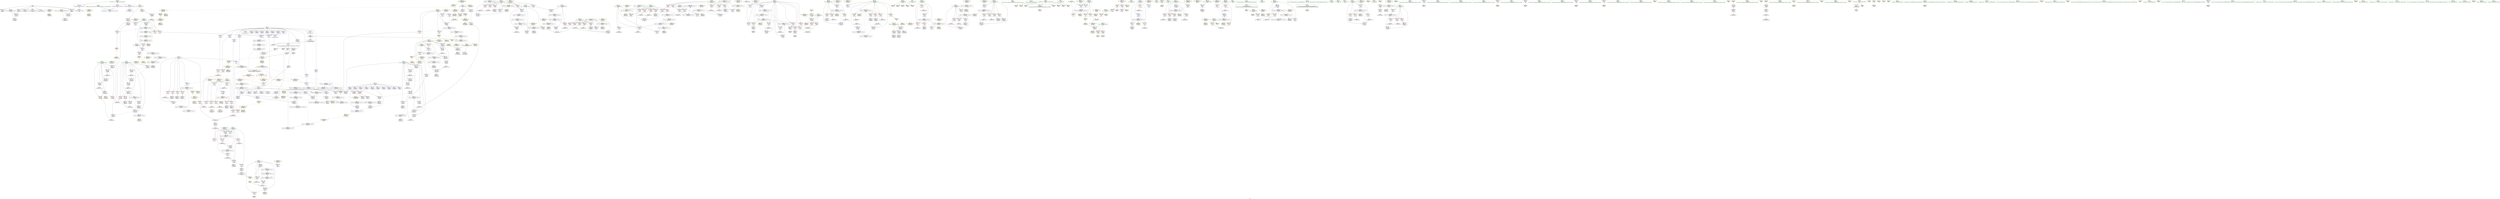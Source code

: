 digraph "SVFG" {
	label="SVFG";

	Node0x564fce59d100 [shape=record,color=grey,label="{NodeID: 0\nNullPtr}"];
	Node0x564fce59d100 -> Node0x564fce7dbb90[style=solid];
	Node0x564fce59d100 -> Node0x564fce7dbc90[style=solid];
	Node0x564fce59d100 -> Node0x564fce7dbd60[style=solid];
	Node0x564fce59d100 -> Node0x564fce7dbe30[style=solid];
	Node0x564fce59d100 -> Node0x564fce7dffe0[style=solid];
	Node0x564fce59d100 -> Node0x564fce7e00b0[style=solid];
	Node0x564fce59d100 -> Node0x564fce7ef5f0[style=solid];
	Node0x564fce7f0490 [shape=record,color=yellow,style=double,label="{NodeID: 775\n14V_1 = ENCHI(MR_14V_0)\npts\{90000 \}\nFun[_Z5solvei]}"];
	Node0x564fce7f0490 -> Node0x564fce7eea00[style=dashed];
	Node0x564fce7f0490 -> Node0x564fce845940[style=dashed];
	Node0x564fce7f0490 -> Node0x564fce845f90[style=dashed];
	Node0x564fce8027c0 [shape=record,color=grey,label="{NodeID: 609\n653 = cmp(652, 353, )\n}"];
	Node0x564fce7f4e50 [shape=record,color=blue,label="{NodeID: 443\n317\<--601\nmn\<--\n_Z5solvei\n}"];
	Node0x564fce7f4e50 -> Node0x564fce82f730[style=dashed];
	Node0x564fce7ea690 [shape=record,color=red,label="{NodeID: 277\n502\<--283\n\<--x\n_Z5solvei\n}"];
	Node0x564fce7ea690 -> Node0x564fce7fd840[style=solid];
	Node0x564fce7dbd60 [shape=record,color=black,label="{NodeID: 111\n419\<--3\n\<--dummyVal\n_Z5solvei\n}"];
	Node0x564fce7dbd60 -> Node0x564fce7e5930[style=solid];
	Node0x564fce837e30 [shape=record,color=black,label="{NodeID: 720\nMR_77V_2 = PHI(MR_77V_4, MR_77V_1, )\npts\{324 \}\n}"];
	Node0x564fce837e30 -> Node0x564fce7f50c0[style=dashed];
	Node0x564fce837e30 -> Node0x564fce7f3c10[style=dashed];
	Node0x564fce7e7eb0 [shape=record,color=grey,label="{NodeID: 554\n475 = Binary(474, 229, )\n}"];
	Node0x564fce7e7eb0 -> Node0x564fce7e5fb0[style=solid];
	Node0x564fce7e4410 [shape=record,color=blue,label="{NodeID: 388\n122\<--155\ny2.addr\<--mul6\n_Z4drawiiiii\n}"];
	Node0x564fce7e4410 -> Node0x564fce7e8e30[style=dashed];
	Node0x564fce7e4410 -> Node0x564fce7f1df0[style=dashed];
	Node0x564fce7df8b0 [shape=record,color=red,label="{NodeID: 222\n529\<--22\n\<--n\n_Z5solvei\n}"];
	Node0x564fce7df8b0 -> Node0x564fce7e1aa0[style=solid];
	Node0x564fce7dbf10 [shape=record,color=green,label="{NodeID: 56\n210\<--211\ns\<--s_field_insensitive\n_Z5getSqv\n}"];
	Node0x564fce7dbf10 -> Node0x564fce7e9240[style=solid];
	Node0x564fce7dbf10 -> Node0x564fce7e9310[style=solid];
	Node0x564fce7dbf10 -> Node0x564fce7e93e0[style=solid];
	Node0x564fce7dbf10 -> Node0x564fce7e94b0[style=solid];
	Node0x564fce7dbf10 -> Node0x564fce7e9580[style=solid];
	Node0x564fce7dbf10 -> Node0x564fce7e4820[style=solid];
	Node0x564fce7dbf10 -> Node0x564fce7e49c0[style=solid];
	Node0x564fce7dbf10 -> Node0x564fce7e4b60[style=solid];
	Node0x564fce7dbf10 -> Node0x564fce7e4c30[style=solid];
	Node0x564fce845780 [shape=record,color=yellow,style=double,label="{NodeID: 831\nRETMU(89V_3)\npts\{336 \}\nFun[_Z5solvei]}"];
	Node0x564fce826aa0 [shape=record,color=black,label="{NodeID: 665\nMR_43V_3 = PHI(MR_43V_5, MR_43V_2, )\npts\{288 \}\n}"];
	Node0x564fce826aa0 -> Node0x564fce7eac40[style=dashed];
	Node0x564fce826aa0 -> Node0x564fce7ead10[style=dashed];
	Node0x564fce826aa0 -> Node0x564fce7eade0[style=dashed];
	Node0x564fce826aa0 -> Node0x564fce7eaeb0[style=dashed];
	Node0x564fce826aa0 -> Node0x564fce7eaf80[style=dashed];
	Node0x564fce826aa0 -> Node0x564fce7e5d40[style=dashed];
	Node0x564fce826aa0 -> Node0x564fce7e5ee0[style=dashed];
	Node0x564fce826aa0 -> Node0x564fce7ba400[style=dashed];
	Node0x564fce826aa0 -> Node0x564fce7f2d30[style=dashed];
	Node0x564fce7f7bd0 [shape=record,color=yellow,style=double,label="{NodeID: 499\nAPARM(291)\nCS[]}"];
	Node0x564fce7ed410 [shape=record,color=red,label="{NodeID: 333\n634\<--323\n\<--j109\n_Z5solvei\n}"];
	Node0x564fce7ed410 -> Node0x564fce7feec0[style=solid];
	Node0x564fce7e2c80 [shape=record,color=purple,label="{NodeID: 167\n500\<--8\narrayidx54\<--dx\n_Z5solvei\n}"];
	Node0x564fce7e2c80 -> Node0x564fce7eea00[style=solid];
	Node0x564fce7cc680 [shape=record,color=green,label="{NodeID: 1\n7\<--1\n__dso_handle\<--dummyObj\nGlob }"];
	Node0x564fce7f0570 [shape=record,color=yellow,style=double,label="{NodeID: 776\n16V_1 = ENCHI(MR_16V_0)\npts\{110000 \}\nFun[_Z5solvei]}"];
	Node0x564fce7f0570 -> Node0x564fce7eead0[style=dashed];
	Node0x564fce7f0570 -> Node0x564fce845a20[style=dashed];
	Node0x564fce7f0570 -> Node0x564fce8460a0[style=dashed];
	Node0x564fce802940 [shape=record,color=grey,label="{NodeID: 610\n358 = cmp(357, 353, )\n}"];
	Node0x564fce7f4f20 [shape=record,color=blue,label="{NodeID: 444\n319\<--604\nmx\<--\n_Z5solvei\n}"];
	Node0x564fce7f4f20 -> Node0x564fce82d430[style=dashed];
	Node0x564fce7ea760 [shape=record,color=red,label="{NodeID: 278\n518\<--283\n\<--x\n_Z5solvei\n}"];
	Node0x564fce7ea760 -> Node0x564fce7f65e0[style=solid];
	Node0x564fce7dbe30 [shape=record,color=black,label="{NodeID: 112\n421\<--3\n\<--dummyVal\n_Z5solvei\n}"];
	Node0x564fce7dbe30 -> Node0x564fce7e5a00[style=solid];
	Node0x564fce838330 [shape=record,color=black,label="{NodeID: 721\nMR_96V_5 = PHI(MR_96V_6, MR_96V_2, )\npts\{150000 \}\n}"];
	Node0x564fce838330 -> Node0x564fce831530[style=dashed];
	Node0x564fce838330 -> Node0x564fce832e30[style=dashed];
	Node0x564fce7e8030 [shape=record,color=grey,label="{NodeID: 555\n228 = Binary(227, 229, )\n}"];
	Node0x564fce7e8030 -> Node0x564fce7e0c00[style=solid];
	Node0x564fce7e44e0 [shape=record,color=blue,label="{NodeID: 389\n167\<--169\narrayidx8\<--\n_Z4drawiiiii\n}"];
	Node0x564fce7e44e0 -> Node0x564fce7b92e0[style=dashed];
	Node0x564fce7e44e0 -> Node0x564fce82b630[style=dashed];
	Node0x564fce7df980 [shape=record,color=red,label="{NodeID: 223\n534\<--22\n\<--n\n_Z5solvei\n}"];
	Node0x564fce7df980 -> Node0x564fce7ff040[style=solid];
	Node0x564fce7dbfa0 [shape=record,color=green,label="{NodeID: 57\n212\<--213\ni\<--i_field_insensitive\n_Z5getSqv\n}"];
	Node0x564fce7dbfa0 -> Node0x564fce7e9650[style=solid];
	Node0x564fce7dbfa0 -> Node0x564fce7e9720[style=solid];
	Node0x564fce7dbfa0 -> Node0x564fce7e97f0[style=solid];
	Node0x564fce7dbfa0 -> Node0x564fce7e98c0[style=solid];
	Node0x564fce7dbfa0 -> Node0x564fce7e9990[style=solid];
	Node0x564fce7dbfa0 -> Node0x564fce7e9a60[style=solid];
	Node0x564fce7dbfa0 -> Node0x564fce7e48f0[style=solid];
	Node0x564fce7dbfa0 -> Node0x564fce7e4a90[style=solid];
	Node0x564fce845860 [shape=record,color=yellow,style=double,label="{NodeID: 832\nRETMU(91V_2)\npts\{338 \}\nFun[_Z5solvei]}"];
	Node0x564fce826fa0 [shape=record,color=black,label="{NodeID: 666\nMR_57V_3 = PHI(MR_57V_5, MR_57V_2, )\npts\{304 \}\n}"];
	Node0x564fce826fa0 -> Node0x564fce7eb7a0[style=dashed];
	Node0x564fce826fa0 -> Node0x564fce7eb870[style=dashed];
	Node0x564fce826fa0 -> Node0x564fce7eb940[style=dashed];
	Node0x564fce826fa0 -> Node0x564fce7eba10[style=dashed];
	Node0x564fce826fa0 -> Node0x564fce7ebae0[style=dashed];
	Node0x564fce826fa0 -> Node0x564fce7e5e10[style=dashed];
	Node0x564fce826fa0 -> Node0x564fce7e5fb0[style=dashed];
	Node0x564fce826fa0 -> Node0x564fce833d30[style=dashed];
	Node0x564fce826fa0 -> Node0x564fce7f3350[style=dashed];
	Node0x564fce7f7ca0 [shape=record,color=yellow,style=double,label="{NodeID: 500\nAPARM(291)\nCS[]}"];
	Node0x564fce7ed4e0 [shape=record,color=red,label="{NodeID: 334\n645\<--325\n\<--j127\n_Z5solvei\n}"];
	Node0x564fce7ed4e0 -> Node0x564fce802640[style=solid];
	Node0x564fce7e2d50 [shape=record,color=purple,label="{NodeID: 168\n172\<--10\narrayidx10\<--dy\n_Z4drawiiiii\n}"];
	Node0x564fce7e2d50 -> Node0x564fce7e90a0[style=solid];
	Node0x564fce7b06b0 [shape=record,color=green,label="{NodeID: 2\n23\<--1\n\<--dummyObj\nCan only get source location for instruction, argument, global var or function.}"];
	Node0x564fce7f0650 [shape=record,color=yellow,style=double,label="{NodeID: 777\n18V_1 = ENCHI(MR_18V_0)\npts\{130000 \}\nFun[_Z5solvei]}"];
	Node0x564fce7f0650 -> Node0x564fce82c530[style=dashed];
	Node0x564fce802ac0 [shape=record,color=grey,label="{NodeID: 611\n689 = cmp(687, 688, )\n}"];
	Node0x564fce7f4ff0 [shape=record,color=blue,label="{NodeID: 445\n321\<--609\nj93\<--inc107\n_Z5solvei\n}"];
	Node0x564fce7f4ff0 -> Node0x564fce8201a0[style=dashed];
	Node0x564fce7ea830 [shape=record,color=red,label="{NodeID: 279\n522\<--283\n\<--x\n_Z5solvei\n}"];
	Node0x564fce7ea830 -> Node0x564fce7f4220[style=solid];
	Node0x564fce7dffe0 [shape=record,color=black,label="{NodeID: 113\n755\<--3\nlpad.val\<--dummyVal\n_Z5solvei\n}"];
	Node0x564fce838830 [shape=record,color=black,label="{NodeID: 722\nMR_81V_7 = PHI(MR_81V_6, MR_81V_4, )\npts\{328 \}\n}"];
	Node0x564fce838830 -> Node0x564fce831a30[style=dashed];
	Node0x564fce7fd840 [shape=record,color=grey,label="{NodeID: 556\n503 = Binary(502, 501, )\n}"];
	Node0x564fce7fd840 -> Node0x564fce7f3fb0[style=solid];
	Node0x564fce7e45b0 [shape=record,color=blue,label="{NodeID: 390\n118\<--175\ny1.addr\<--add11\n_Z4drawiiiii\n}"];
	Node0x564fce7e45b0 -> Node0x564fce7e87b0[style=dashed];
	Node0x564fce7e45b0 -> Node0x564fce7b8de0[style=dashed];
	Node0x564fce7e45b0 -> Node0x564fce82b130[style=dashed];
	Node0x564fce7dfa50 [shape=record,color=red,label="{NodeID: 224\n540\<--22\n\<--n\n_Z5solvei\n}"];
	Node0x564fce7dfa50 -> Node0x564fce7e1b70[style=solid];
	Node0x564fce7dc030 [shape=record,color=green,label="{NodeID: 58\n271\<--272\n_Z5solvei\<--_Z5solvei_field_insensitive\n}"];
	Node0x564fce845940 [shape=record,color=yellow,style=double,label="{NodeID: 833\nRETMU(14V_1)\npts\{90000 \}\nFun[_Z5solvei]}"];
	Node0x564fce8274a0 [shape=record,color=black,label="{NodeID: 667\nMR_59V_2 = PHI(MR_59V_3, MR_59V_1, )\npts\{306 \}\n}"];
	Node0x564fce8274a0 -> Node0x564fce7f3e50[style=dashed];
	Node0x564fce8274a0 -> Node0x564fce81ded0[style=dashed];
	Node0x564fce8274a0 -> Node0x564fce8242a0[style=dashed];
	Node0x564fce8274a0 -> Node0x564fce7f3430[style=dashed];
	Node0x564fce7f7d70 [shape=record,color=yellow,style=double,label="{NodeID: 501\nAPARM(25)\nCS[]}"];
	Node0x564fce7ed5b0 [shape=record,color=red,label="{NodeID: 335\n658\<--325\n\<--j127\n_Z5solvei\n}"];
	Node0x564fce7ed5b0 -> Node0x564fce7e2390[style=solid];
	Node0x564fce7e2e20 [shape=record,color=purple,label="{NodeID: 169\n507\<--10\narrayidx57\<--dy\n_Z5solvei\n}"];
	Node0x564fce7e2e20 -> Node0x564fce7eead0[style=solid];
	Node0x564fce7b56d0 [shape=record,color=green,label="{NodeID: 3\n28\<--1\n_ZSt4cerr\<--dummyObj\nGlob }"];
	Node0x564fce7f0730 [shape=record,color=yellow,style=double,label="{NodeID: 778\n96V_1 = ENCHI(MR_96V_0)\npts\{150000 \}\nFun[_Z5solvei]}"];
	Node0x564fce7f0730 -> Node0x564fce82ac30[style=dashed];
	Node0x564fce802c40 [shape=record,color=grey,label="{NodeID: 612\n717 = cmp(716, 353, )\n}"];
	Node0x564fce7f50c0 [shape=record,color=blue,label="{NodeID: 446\n323\<--229\nj109\<--\n_Z5solvei\n}"];
	Node0x564fce7f50c0 -> Node0x564fce832930[style=dashed];
	Node0x564fce7ea900 [shape=record,color=red,label="{NodeID: 280\n480\<--285\n\<--y\n_Z5solvei\n}"];
	Node0x564fce7ea900 -> Node0x564fce7f3ee0[style=solid];
	Node0x564fce7e00b0 [shape=record,color=black,label="{NodeID: 114\n756\<--3\nlpad.val193\<--dummyVal\n_Z5solvei\n}"];
	Node0x564fce838d30 [shape=record,color=black,label="{NodeID: 723\nMR_83V_6 = PHI(MR_83V_5, MR_83V_4, )\npts\{330 \}\n}"];
	Node0x564fce838d30 -> Node0x564fce831f30[style=dashed];
	Node0x564fce7fd9c0 [shape=record,color=grey,label="{NodeID: 557\n826 = Binary(825, 229, )\n}"];
	Node0x564fce7fd9c0 -> Node0x564fce7f6370[style=solid];
	Node0x564fce7e4680 [shape=record,color=blue,label="{NodeID: 391\n190\<--169\narrayidx18\<--\n_Z4drawiiiii\n}"];
	Node0x564fce7e4680 -> Node0x564fce7b92e0[style=dashed];
	Node0x564fce7e4680 -> Node0x564fce836530[style=dashed];
	Node0x564fce7dfb20 [shape=record,color=red,label="{NodeID: 225\n805\<--38\n\<--stdin\nmain\n}"];
	Node0x564fce7dfb20 -> Node0x564fce7e2940[style=solid];
	Node0x564fce7dfb20 -> Node0x564fce7f8a70[style=solid];
	Node0x564fce7dc0f0 [shape=record,color=green,label="{NodeID: 59\n275\<--276\ntc.addr\<--tc.addr_field_insensitive\n_Z5solvei\n}"];
	Node0x564fce7dc0f0 -> Node0x564fce7e9e70[style=solid];
	Node0x564fce7dc0f0 -> Node0x564fce7e9f40[style=solid];
	Node0x564fce7dc0f0 -> Node0x564fce7e4d00[style=solid];
	Node0x564fce845a20 [shape=record,color=yellow,style=double,label="{NodeID: 834\nRETMU(16V_1)\npts\{110000 \}\nFun[_Z5solvei]}"];
	Node0x564fce8279a0 [shape=record,color=black,label="{NodeID: 668\nMR_61V_2 = PHI(MR_61V_3, MR_61V_1, )\npts\{308 \}\n}"];
	Node0x564fce8279a0 -> Node0x564fce7f3ee0[style=dashed];
	Node0x564fce8279a0 -> Node0x564fce81e3a0[style=dashed];
	Node0x564fce8279a0 -> Node0x564fce8247a0[style=dashed];
	Node0x564fce8279a0 -> Node0x564fce7f3510[style=dashed];
	Node0x564fce7f7e40 [shape=record,color=yellow,style=double,label="{NodeID: 502\nAPARM(25)\nCS[]}"];
	Node0x564fce7ed680 [shape=record,color=red,label="{NodeID: 336\n694\<--325\n\<--j127\n_Z5solvei\n}"];
	Node0x564fce7ed680 -> Node0x564fce7e2600[style=solid];
	Node0x564fce7e2ef0 [shape=record,color=purple,label="{NodeID: 170\n164\<--12\narrayidx\<--b\n_Z4drawiiiii\n}"];
	Node0x564fce7b5760 [shape=record,color=green,label="{NodeID: 4\n29\<--1\n_ZSt3cin\<--dummyObj\nGlob }"];
	Node0x564fce7f0810 [shape=record,color=yellow,style=double,label="{NodeID: 779\n26V_1 = ENCHI(MR_26V_0)\npts\{210000 \}\nFun[_Z5solvei]}"];
	Node0x564fce7f0810 -> Node0x564fce7e52b0[style=dashed];
	Node0x564fce802dc0 [shape=record,color=grey,label="{NodeID: 613\n665 = cmp(664, 582, )\n}"];
	Node0x564fce7f5190 [shape=record,color=blue,label="{NodeID: 447\n630\<--169\narrayidx119\<--\n_Z5solvei\n}"];
	Node0x564fce7f5190 -> Node0x564fce8224a0[style=dashed];
	Node0x564fce7ea9d0 [shape=record,color=red,label="{NodeID: 281\n509\<--285\n\<--y\n_Z5solvei\n}"];
	Node0x564fce7ea9d0 -> Node0x564fce7fde40[style=solid];
	Node0x564fce7e0180 [shape=record,color=black,label="{NodeID: 115\n17\<--16\n\<--p\nCan only get source location for instruction, argument, global var or function.}"];
	Node0x564fce7e0180 -> Node0x564fce7deb20[style=solid];
	Node0x564fce7e0180 -> Node0x564fce7debf0[style=solid];
	Node0x564fce7e0180 -> Node0x564fce7f83f0[style=solid];
	Node0x564fce839230 [shape=record,color=yellow,style=double,label="{NodeID: 724\n106V_1 = ENCHI(MR_106V_0)\npts\{803 \}\nFun[main]}"];
	Node0x564fce839230 -> Node0x564fce7f62a0[style=dashed];
	Node0x564fce7fdb40 [shape=record,color=grey,label="{NodeID: 558\n149 = Binary(148, 146, )\n}"];
	Node0x564fce7fdb40 -> Node0x564fce7e4270[style=solid];
	Node0x564fce7e4750 [shape=record,color=blue,label="{NodeID: 392\n116\<--197\nx1.addr\<--add21\n_Z4drawiiiii\n}"];
	Node0x564fce7e4750 -> Node0x564fce7e83a0[style=dashed];
	Node0x564fce7e4750 -> Node0x564fce7b95f0[style=dashed];
	Node0x564fce7e4750 -> Node0x564fce836030[style=dashed];
	Node0x564fce7dfbf0 [shape=record,color=red,label="{NodeID: 226\n811\<--43\n\<--stdout\nmain\n}"];
	Node0x564fce7dfbf0 -> Node0x564fce7e2a10[style=solid];
	Node0x564fce7dfbf0 -> Node0x564fce7f8ce0[style=solid];
	Node0x564fce7dc1c0 [shape=record,color=green,label="{NodeID: 60\n277\<--278\ni\<--i_field_insensitive\n_Z5solvei\n}"];
	Node0x564fce7dc1c0 -> Node0x564fce7ea010[style=solid];
	Node0x564fce7dc1c0 -> Node0x564fce7ea0e0[style=solid];
	Node0x564fce7dc1c0 -> Node0x564fce7ea1b0[style=solid];
	Node0x564fce7dc1c0 -> Node0x564fce7e4dd0[style=solid];
	Node0x564fce7dc1c0 -> Node0x564fce7e5110[style=solid];
	Node0x564fce845b00 [shape=record,color=yellow,style=double,label="{NodeID: 835\nRETMU(18V_5)\npts\{130000 \}\nFun[_Z5solvei]|{<s0>27}}"];
	Node0x564fce845b00:s0 -> Node0x564fce8469e0[style=dashed,color=blue];
	Node0x564fce827ea0 [shape=record,color=black,label="{NodeID: 669\nMR_18V_5 = PHI(MR_18V_6, MR_18V_2, )\npts\{130000 \}\n}"];
	Node0x564fce827ea0 -> Node0x564fce7eeba0[style=dashed];
	Node0x564fce827ea0 -> Node0x564fce7eec70[style=dashed];
	Node0x564fce827ea0 -> Node0x564fce81e8a0[style=dashed];
	Node0x564fce827ea0 -> Node0x564fce824ca0[style=dashed];
	Node0x564fce827ea0 -> Node0x564fce845b00[style=dashed];
	Node0x564fce827ea0 -> Node0x564fce846180[style=dashed];
	Node0x564fce7f7f10 [shape=record,color=yellow,style=double,label="{NodeID: 503\nAPARM(443)\nCS[]}"];
	Node0x564fce7ed750 [shape=record,color=red,label="{NodeID: 337\n705\<--325\n\<--j127\n_Z5solvei\n}"];
	Node0x564fce7ed750 -> Node0x564fce7fed40[style=solid];
	Node0x564fce7e2fc0 [shape=record,color=purple,label="{NodeID: 171\n167\<--12\narrayidx8\<--b\n_Z4drawiiiii\n}"];
	Node0x564fce7e2fc0 -> Node0x564fce7e44e0[style=solid];
	Node0x564fce7a89b0 [shape=record,color=green,label="{NodeID: 5\n30\<--1\n.str\<--dummyObj\nGlob }"];
	Node0x564fce7f08f0 [shape=record,color=yellow,style=double,label="{NodeID: 780\n28V_1 = ENCHI(MR_28V_0)\npts\{210001 \}\nFun[_Z5solvei]}"];
	Node0x564fce7f08f0 -> Node0x564fce7e5380[style=dashed];
	Node0x564fce802f40 [shape=record,color=grey,label="{NodeID: 614\n201 = cmp(199, 200, )\n}"];
	Node0x564fce7f5260 [shape=record,color=blue,label="{NodeID: 448\n323\<--635\nj109\<--add122\n_Z5solvei\n}"];
	Node0x564fce7f5260 -> Node0x564fce832930[style=dashed];
	Node0x564fce7eaaa0 [shape=record,color=red,label="{NodeID: 282\n519\<--285\n\<--y\n_Z5solvei\n}"];
	Node0x564fce7eaaa0 -> Node0x564fce7f66b0[style=solid];
	Node0x564fce7e0280 [shape=record,color=black,label="{NodeID: 116\n797\<--23\nmain_ret\<--\nmain\n}"];
	Node0x564fce7e0280 -> Node0x564fce7e6930[style=solid];
	Node0x564fce839d50 [shape=record,color=yellow,style=double,label="{NodeID: 725\n108V_1 = ENCHI(MR_108V_0)\npts\{90000 110000 \}\nFun[main]}"];
	Node0x564fce839d50 -> Node0x564fce7f1600[style=dashed];
	Node0x564fce839d50 -> Node0x564fce846770[style=dashed];
	Node0x564fce7fdcc0 [shape=record,color=grey,label="{NodeID: 559\n472 = Binary(470, 455, )\n}"];
	Node0x564fce7fdcc0 -> Node0x564fce7e5ee0[style=solid];
	Node0x564fce7e4820 [shape=record,color=blue,label="{NodeID: 393\n210\<--215\ns\<--\n_Z5getSqv\n}"];
	Node0x564fce7e4820 -> Node0x564fce82e830[style=dashed];
	Node0x564fce7dfcc0 [shape=record,color=red,label="{NodeID: 227\n91\<--88\nthis1\<--this.addr\n_ZN5PointC2Ev\n}"];
	Node0x564fce7dc290 [shape=record,color=green,label="{NodeID: 61\n279\<--280\nj\<--j_field_insensitive\n_Z5solvei\n}"];
	Node0x564fce7dc290 -> Node0x564fce7ea280[style=solid];
	Node0x564fce7dc290 -> Node0x564fce7ea350[style=solid];
	Node0x564fce7dc290 -> Node0x564fce7ea420[style=solid];
	Node0x564fce7dc290 -> Node0x564fce7e4ea0[style=solid];
	Node0x564fce7dc290 -> Node0x564fce7e5040[style=solid];
	Node0x564fce845be0 [shape=record,color=yellow,style=double,label="{NodeID: 836\nRETMU(96V_9)\npts\{150000 \}\nFun[_Z5solvei]|{<s0>27}}"];
	Node0x564fce845be0:s0 -> Node0x564fce8469e0[style=dashed,color=blue];
	Node0x564fce8283a0 [shape=record,color=black,label="{NodeID: 670\nMR_26V_3 = PHI(MR_26V_4, MR_26V_2, )\npts\{210000 \}\n}"];
	Node0x564fce8283a0 -> Node0x564fce7ef150[style=dashed];
	Node0x564fce8283a0 -> Node0x564fce7f4220[style=dashed];
	Node0x564fce8283a0 -> Node0x564fce7f4490[style=dashed];
	Node0x564fce8283a0 -> Node0x564fce81eda0[style=dashed];
	Node0x564fce8283a0 -> Node0x564fce8251a0[style=dashed];
	Node0x564fce7f7fe0 [shape=record,color=yellow,style=double,label="{NodeID: 504\nAPARM(25)\nCS[]}"];
	Node0x564fce7ed820 [shape=record,color=red,label="{NodeID: 338\n664\<--327\n\<--mn131\n_Z5solvei\n}"];
	Node0x564fce7ed820 -> Node0x564fce802dc0[style=solid];
	Node0x564fce7e3090 [shape=record,color=purple,label="{NodeID: 172\n187\<--12\narrayidx16\<--b\n_Z4drawiiiii\n}"];
	Node0x564fce7a8a40 [shape=record,color=green,label="{NodeID: 6\n32\<--1\n.str.3\<--dummyObj\nGlob }"];
	Node0x564fce7f09d0 [shape=record,color=yellow,style=double,label="{NodeID: 781\n2V_1 = ENCHI(MR_2V_0)\npts\{89 \}\nFun[_ZN5PointC2Ev]}"];
	Node0x564fce7f09d0 -> Node0x564fce7ef6f0[style=dashed];
	Node0x564fce8030c0 [shape=record,color=grey,label="{NodeID: 615\n712 = cmp(711, 353, )\n}"];
	Node0x564fce7f5330 [shape=record,color=blue,label="{NodeID: 449\n315\<--640\ni89\<--add125\n_Z5solvei\n}"];
	Node0x564fce7f5330 -> Node0x564fce836a30[style=dashed];
	Node0x564fce7eab70 [shape=record,color=red,label="{NodeID: 283\n528\<--285\n\<--y\n_Z5solvei\n}"];
	Node0x564fce7eab70 -> Node0x564fce7f42f0[style=solid];
	Node0x564fce7e0350 [shape=record,color=black,label="{NodeID: 117\n26\<--25\n\<--_Z4pathB5cxx11\nCan only get source location for instruction, argument, global var or function.}"];
	Node0x564fce7e0350 -> Node0x564fce7f6e00[style=solid];
	Node0x564fce81c290 [shape=record,color=yellow,style=double,label="{NodeID: 726\n102V_1 = ENCHI(MR_102V_0)\npts\{799 \}\nFun[main]}"];
	Node0x564fce81c290 -> Node0x564fce7f61d0[style=dashed];
	Node0x564fce7fde40 [shape=record,color=grey,label="{NodeID: 560\n510 = Binary(509, 508, )\n}"];
	Node0x564fce7fde40 -> Node0x564fce7f4080[style=solid];
	Node0x564fce7e48f0 [shape=record,color=blue,label="{NodeID: 394\n212\<--23\ni\<--\n_Z5getSqv\n}"];
	Node0x564fce7e48f0 -> Node0x564fce82e330[style=dashed];
	Node0x564fce7dfd90 [shape=record,color=red,label="{NodeID: 228\n131\<--116\n\<--x1.addr\n_Z4drawiiiii\n}"];
	Node0x564fce7dfd90 -> Node0x564fce800540[style=solid];
	Node0x564fce7dc360 [shape=record,color=green,label="{NodeID: 62\n281\<--282\nL\<--L_field_insensitive\n_Z5solvei\n}"];
	Node0x564fce7dc360 -> Node0x564fce7ea4f0[style=solid];
	Node0x564fce7dc360 -> Node0x564fce7f73b0[style=solid];
	Node0x564fce845cc0 [shape=record,color=yellow,style=double,label="{NodeID: 837\nRETMU(26V_7)\npts\{210000 \}\nFun[_Z5solvei]|{<s0>27}}"];
	Node0x564fce845cc0:s0 -> Node0x564fce8469e0[style=dashed,color=blue];
	Node0x564fce8288a0 [shape=record,color=black,label="{NodeID: 671\nMR_28V_3 = PHI(MR_28V_4, MR_28V_2, )\npts\{210001 \}\n}"];
	Node0x564fce8288a0 -> Node0x564fce7ef220[style=dashed];
	Node0x564fce8288a0 -> Node0x564fce7f42f0[style=dashed];
	Node0x564fce8288a0 -> Node0x564fce7f4560[style=dashed];
	Node0x564fce8288a0 -> Node0x564fce81f2a0[style=dashed];
	Node0x564fce8288a0 -> Node0x564fce8256a0[style=dashed];
	Node0x564fce7f80b0 [shape=record,color=yellow,style=double,label="{NodeID: 505\nAPARM(462)\nCS[]}"];
	Node0x564fce7ed8f0 [shape=record,color=red,label="{NodeID: 339\n684\<--327\n\<--mn131\n_Z5solvei\n}"];
	Node0x564fce7ed8f0 -> Node0x564fce802040[style=solid];
	Node0x564fce7e3160 [shape=record,color=purple,label="{NodeID: 173\n190\<--12\narrayidx18\<--b\n_Z4drawiiiii\n}"];
	Node0x564fce7e3160 -> Node0x564fce7e4680[style=solid];
	Node0x564fce7a8ad0 [shape=record,color=green,label="{NodeID: 7\n34\<--1\n.str.4\<--dummyObj\nGlob }"];
	Node0x564fce7f0ae0 [shape=record,color=yellow,style=double,label="{NodeID: 782\nRETMU(106V_3)\npts\{803 \}\nFun[main]}"];
	Node0x564fce803240 [shape=record,color=grey,label="{NodeID: 616\n397 = cmp(395, 396, )\n}"];
	Node0x564fce7f5400 [shape=record,color=blue,label="{NodeID: 450\n325\<--229\nj127\<--\n_Z5solvei\n}"];
	Node0x564fce7f5400 -> Node0x564fce82fc30[style=dashed];
	Node0x564fce7eac40 [shape=record,color=red,label="{NodeID: 284\n452\<--287\n\<--dir\n_Z5solvei\n}"];
	Node0x564fce7eac40 -> Node0x564fce800240[style=solid];
	Node0x564fce7e0450 [shape=record,color=black,label="{NodeID: 118\n57\<--58\n\<--_ZNSt8ios_base4InitD1Ev\nCan only get source location for instruction, argument, global var or function.}"];
	Node0x564fce7e0450 -> Node0x564fce7f6920[style=solid];
	Node0x564fce81c370 [shape=record,color=yellow,style=double,label="{NodeID: 727\n104V_1 = ENCHI(MR_104V_0)\npts\{801 \}\nFun[main]}"];
	Node0x564fce81c370 -> Node0x564fce7eee10[style=dashed];
	Node0x564fce81c370 -> Node0x564fce7f1a40[style=dashed];
	Node0x564fce7fdfc0 [shape=record,color=grey,label="{NodeID: 561\n152 = Binary(151, 146, )\n}"];
	Node0x564fce7fdfc0 -> Node0x564fce7e4340[style=solid];
	Node0x564fce7e49c0 [shape=record,color=blue,label="{NodeID: 395\n210\<--250\ns\<--add11\n_Z5getSqv\n}"];
	Node0x564fce7e49c0 -> Node0x564fce82e830[style=dashed];
	Node0x564fce7dfe60 [shape=record,color=red,label="{NodeID: 229\n144\<--116\n\<--x1.addr\n_Z4drawiiiii\n}"];
	Node0x564fce7dfe60 -> Node0x564fce7fe2c0[style=solid];
	Node0x564fce7dc430 [shape=record,color=green,label="{NodeID: 63\n283\<--284\nx\<--x_field_insensitive\n_Z5solvei\n}"];
	Node0x564fce7dc430 -> Node0x564fce7ea5c0[style=solid];
	Node0x564fce7dc430 -> Node0x564fce7ea690[style=solid];
	Node0x564fce7dc430 -> Node0x564fce7ea760[style=solid];
	Node0x564fce7dc430 -> Node0x564fce7ea830[style=solid];
	Node0x564fce7dc430 -> Node0x564fce7e5450[style=solid];
	Node0x564fce7dc430 -> Node0x564fce7f3fb0[style=solid];
	Node0x564fce845da0 [shape=record,color=yellow,style=double,label="{NodeID: 838\nRETMU(28V_7)\npts\{210001 \}\nFun[_Z5solvei]|{<s0>27}}"];
	Node0x564fce845da0:s0 -> Node0x564fce8469e0[style=dashed,color=blue];
	Node0x564fce828da0 [shape=record,color=black,label="{NodeID: 672\nMR_110V_2 = PHI(MR_110V_3, MR_110V_1, )\npts\{24 130000 150000 210000 210001 \}\n}"];
	Node0x564fce828da0 -> Node0x564fce7f18d0[style=dashed];
	Node0x564fce828da0 -> Node0x564fce846580[style=dashed];
	Node0x564fce7f8180 [shape=record,color=yellow,style=double,label="{NodeID: 506\nAPARM(25)\nCS[]}"];
	Node0x564fce7ed9c0 [shape=record,color=red,label="{NodeID: 340\n688\<--329\n\<--mx132\n_Z5solvei\n}"];
	Node0x564fce7ed9c0 -> Node0x564fce802ac0[style=solid];
	Node0x564fce7e3230 [shape=record,color=purple,label="{NodeID: 174\n362\<--12\narrayidx\<--b\n_Z5solvei\n}"];
	Node0x564fce7b10e0 [shape=record,color=green,label="{NodeID: 8\n36\<--1\n.str.5\<--dummyObj\nGlob }"];
	Node0x564fce7f1600 [shape=record,color=yellow,style=double,label="{NodeID: 783\nRETMU(108V_1)\npts\{90000 110000 \}\nFun[main]}"];
	Node0x564fce8033c0 [shape=record,color=grey,label="{NodeID: 617\n408 = cmp(406, 407, )\n}"];
	Node0x564fce7f54d0 [shape=record,color=blue,label="{NodeID: 451\n327\<--582\nmn131\<--\n_Z5solvei\n}"];
	Node0x564fce7f54d0 -> Node0x564fce831a30[style=dashed];
	Node0x564fce7ead10 [shape=record,color=red,label="{NodeID: 285\n469\<--287\n\<--dir\n_Z5solvei\n}"];
	Node0x564fce7ead10 -> Node0x564fce7e7bb0[style=solid];
	Node0x564fce7e0550 [shape=record,color=black,label="{NodeID: 119\n100\<--101\n\<--_ZNSt7__cxx1112basic_stringIcSt11char_traitsIcESaIcEED1Ev\nCan only get source location for instruction, argument, global var or function.}"];
	Node0x564fce7e0550 -> Node0x564fce7f6d30[style=solid];
	Node0x564fce81c450 [shape=record,color=yellow,style=double,label="{NodeID: 728\n100V_1 = ENCHI(MR_100V_0)\npts\{1 \}\nFun[main]}"];
	Node0x564fce81c450 -> Node0x564fce7dfb20[style=dashed];
	Node0x564fce81c450 -> Node0x564fce7dfbf0[style=dashed];
	Node0x564fce81c450 -> Node0x564fce7f17f0[style=dashed];
	Node0x564fce7fe140 [shape=record,color=grey,label="{NodeID: 562\n675 = Binary(674, 229, )\n}"];
	Node0x564fce7fe140 -> Node0x564fce7f58e0[style=solid];
	Node0x564fce7e4a90 [shape=record,color=blue,label="{NodeID: 396\n212\<--254\ni\<--inc\n_Z5getSqv\n}"];
	Node0x564fce7e4a90 -> Node0x564fce82e330[style=dashed];
	Node0x564fce7dff30 [shape=record,color=red,label="{NodeID: 230\n157\<--116\n\<--x1.addr\n_Z4drawiiiii\n}"];
	Node0x564fce7dff30 -> Node0x564fce803cc0[style=solid];
	Node0x564fce7dc500 [shape=record,color=green,label="{NodeID: 64\n285\<--286\ny\<--y_field_insensitive\n_Z5solvei\n}"];
	Node0x564fce7dc500 -> Node0x564fce7ea900[style=solid];
	Node0x564fce7dc500 -> Node0x564fce7ea9d0[style=solid];
	Node0x564fce7dc500 -> Node0x564fce7eaaa0[style=solid];
	Node0x564fce7dc500 -> Node0x564fce7eab70[style=solid];
	Node0x564fce7dc500 -> Node0x564fce7e5520[style=solid];
	Node0x564fce7dc500 -> Node0x564fce7f4080[style=solid];
	Node0x564fce845e80 [shape=record,color=yellow,style=double,label="{NodeID: 839\nRETMU(2V_2)\npts\{89 \}\nFun[_ZN5PointC2Ev]}"];
	Node0x564fce829330 [shape=record,color=black,label="{NodeID: 673\nMR_106V_3 = PHI(MR_106V_4, MR_106V_2, )\npts\{803 \}\n}"];
	Node0x564fce829330 -> Node0x564fce7eeee0[style=dashed];
	Node0x564fce829330 -> Node0x564fce7eefb0[style=dashed];
	Node0x564fce829330 -> Node0x564fce7ef080[style=dashed];
	Node0x564fce829330 -> Node0x564fce7f6370[style=dashed];
	Node0x564fce829330 -> Node0x564fce7f0ae0[style=dashed];
	Node0x564fce7f8250 [shape=record,color=yellow,style=double,label="{NodeID: 507\nAPARM(488)\nCS[]}"];
	Node0x564fce7eda90 [shape=record,color=red,label="{NodeID: 341\n652\<--331\n\<--i133\n_Z5solvei\n}"];
	Node0x564fce7eda90 -> Node0x564fce8027c0[style=solid];
	Node0x564fce7e3300 [shape=record,color=purple,label="{NodeID: 175\n365\<--12\narrayidx6\<--b\n_Z5solvei\n}"];
	Node0x564fce7e3300 -> Node0x564fce7e4f70[style=solid];
	Node0x564fce7b1170 [shape=record,color=green,label="{NodeID: 9\n38\<--1\nstdin\<--dummyObj\nGlob }"];
	Node0x564fce7f1710 [shape=record,color=yellow,style=double,label="{NodeID: 784\nRETMU(102V_2)\npts\{799 \}\nFun[main]}"];
	Node0x564fce803540 [shape=record,color=grey,label="{NodeID: 618\n619 = cmp(617, 618, )\n}"];
	Node0x564fce7f55a0 [shape=record,color=blue,label="{NodeID: 452\n329\<--582\nmx132\<--\n_Z5solvei\n}"];
	Node0x564fce7f55a0 -> Node0x564fce831f30[style=dashed];
	Node0x564fce7eade0 [shape=record,color=red,label="{NodeID: 286\n498\<--287\n\<--dir\n_Z5solvei\n}"];
	Node0x564fce7eade0 -> Node0x564fce7e1830[style=solid];
	Node0x564fce7e0650 [shape=record,color=black,label="{NodeID: 120\n163\<--162\nidxprom\<--\n_Z4drawiiiii\n}"];
	Node0x564fce81c530 [shape=record,color=yellow,style=double,label="{NodeID: 729\n110V_1 = ENCHI(MR_110V_0)\npts\{24 130000 150000 210000 210001 \}\nFun[main]}"];
	Node0x564fce81c530 -> Node0x564fce828da0[style=dashed];
	Node0x564fce7fe2c0 [shape=record,color=grey,label="{NodeID: 563\n145 = Binary(144, 146, )\n}"];
	Node0x564fce7fe2c0 -> Node0x564fce7e41a0[style=solid];
	Node0x564fce7e4b60 [shape=record,color=blue,label="{NodeID: 397\n210\<--261\ns\<--sub13\n_Z5getSqv\n}"];
	Node0x564fce7e4b60 -> Node0x564fce8206a0[style=dashed];
	Node0x564fce7e8130 [shape=record,color=red,label="{NodeID: 231\n162\<--116\n\<--x1.addr\n_Z4drawiiiii\n}"];
	Node0x564fce7e8130 -> Node0x564fce7e0650[style=solid];
	Node0x564fce7dc5d0 [shape=record,color=green,label="{NodeID: 65\n287\<--288\ndir\<--dir_field_insensitive\n_Z5solvei\n}"];
	Node0x564fce7dc5d0 -> Node0x564fce7eac40[style=solid];
	Node0x564fce7dc5d0 -> Node0x564fce7ead10[style=solid];
	Node0x564fce7dc5d0 -> Node0x564fce7eade0[style=solid];
	Node0x564fce7dc5d0 -> Node0x564fce7eaeb0[style=solid];
	Node0x564fce7dc5d0 -> Node0x564fce7eaf80[style=solid];
	Node0x564fce7dc5d0 -> Node0x564fce7e55f0[style=solid];
	Node0x564fce7dc5d0 -> Node0x564fce7e5d40[style=solid];
	Node0x564fce7dc5d0 -> Node0x564fce7e5ee0[style=solid];
	Node0x564fce845f90 [shape=record,color=yellow,style=double,label="{NodeID: 840\nCSMU(14V_1)\npts\{90000 \}\nCS[]|{<s0>20}}"];
	Node0x564fce845f90:s0 -> Node0x564fce81cb30[style=dashed,color=red];
	Node0x564fce829830 [shape=record,color=black,label="{NodeID: 674\nMR_35V_4 = PHI(MR_35V_5, MR_35V_3, )\npts\{280 \}\n}"];
	Node0x564fce829830 -> Node0x564fce7ea280[style=dashed];
	Node0x564fce829830 -> Node0x564fce7ea350[style=dashed];
	Node0x564fce829830 -> Node0x564fce7ea420[style=dashed];
	Node0x564fce829830 -> Node0x564fce7e5040[style=dashed];
	Node0x564fce829830 -> Node0x564fce82c030[style=dashed];
	Node0x564fce7f8320 [shape=record,color=yellow,style=double,label="{NodeID: 508\nAPARM(543)\nCS[]}"];
	Node0x564fce7edb60 [shape=record,color=red,label="{NodeID: 342\n655\<--331\n\<--i133\n_Z5solvei\n}"];
	Node0x564fce7edb60 -> Node0x564fce7e22c0[style=solid];
	Node0x564fce7e33d0 [shape=record,color=purple,label="{NodeID: 176\n591\<--12\narrayidx98\<--b\n_Z5solvei\n}"];
	Node0x564fce7b1240 [shape=record,color=green,label="{NodeID: 10\n39\<--1\n.str.6\<--dummyObj\nGlob }"];
	Node0x564fce7f17f0 [shape=record,color=yellow,style=double,label="{NodeID: 785\nRETMU(100V_1)\npts\{1 \}\nFun[main]}"];
	Node0x564fce8036c0 [shape=record,color=grey,label="{NodeID: 619\n623 = cmp(621, 622, )\n}"];
	Node0x564fce7f5670 [shape=record,color=blue,label="{NodeID: 453\n331\<--23\ni133\<--\n_Z5solvei\n}"];
	Node0x564fce7f5670 -> Node0x564fce832430[style=dashed];
	Node0x564fce7eaeb0 [shape=record,color=red,label="{NodeID: 287\n505\<--287\n\<--dir\n_Z5solvei\n}"];
	Node0x564fce7eaeb0 -> Node0x564fce7e1900[style=solid];
	Node0x564fce7e0720 [shape=record,color=black,label="{NodeID: 121\n166\<--165\nidxprom7\<--\n_Z4drawiiiii\n}"];
	Node0x564fce81c6a0 [shape=record,color=yellow,style=double,label="{NodeID: 730\n4V_1 = ENCHI(MR_4V_0)\npts\{117 \}\nFun[_Z4drawiiiii]}"];
	Node0x564fce81c6a0 -> Node0x564fce7ef7c0[style=dashed];
	Node0x564fce7fe440 [shape=record,color=grey,label="{NodeID: 564\n744 = Binary(743, 742, )\n}"];
	Node0x564fce7fe440 -> Node0x564fce7f6100[style=solid];
	Node0x564fce7e4c30 [shape=record,color=blue,label="{NodeID: 398\n210\<--265\ns\<--div\n_Z5getSqv\n}"];
	Node0x564fce7e4c30 -> Node0x564fce7e9580[style=dashed];
	Node0x564fce7e4c30 -> Node0x564fce7f2360[style=dashed];
	Node0x564fce7e8200 [shape=record,color=red,label="{NodeID: 232\n185\<--116\n\<--x1.addr\n_Z4drawiiiii\n}"];
	Node0x564fce7e8200 -> Node0x564fce7e08c0[style=solid];
	Node0x564fce7dc6a0 [shape=record,color=green,label="{NodeID: 66\n289\<--290\nit\<--it_field_insensitive\n_Z5solvei\n}"];
	Node0x564fce7dc6a0 -> Node0x564fce7eb050[style=solid];
	Node0x564fce7dc6a0 -> Node0x564fce7eb120[style=solid];
	Node0x564fce7dc6a0 -> Node0x564fce7e56c0[style=solid];
	Node0x564fce7dc6a0 -> Node0x564fce7e5ad0[style=solid];
	Node0x564fce8460a0 [shape=record,color=yellow,style=double,label="{NodeID: 841\nCSMU(16V_1)\npts\{110000 \}\nCS[]|{<s0>20}}"];
	Node0x564fce8460a0:s0 -> Node0x564fce81cc10[style=dashed,color=red];
	Node0x564fce829d30 [shape=record,color=black,label="{NodeID: 675\nMR_18V_3 = PHI(MR_18V_4, MR_18V_2, )\npts\{130000 \}\n}"];
	Node0x564fce829d30 -> Node0x564fce7e4f70[style=dashed];
	Node0x564fce829d30 -> Node0x564fce82c530[style=dashed];
	Node0x564fce7f83f0 [shape=record,color=yellow,style=double,label="{NodeID: 509\nAPARM(17)\nCS[]}"];
	Node0x564fce7edc30 [shape=record,color=red,label="{NodeID: 343\n667\<--331\n\<--i133\n_Z5solvei\n}"];
	Node0x564fce7edc30 -> Node0x564fce7f5740[style=solid];
	Node0x564fce7e34a0 [shape=record,color=purple,label="{NodeID: 177\n594\<--12\narrayidx100\<--b\n_Z5solvei\n}"];
	Node0x564fce7e34a0 -> Node0x564fce7eeba0[style=solid];
	Node0x564fce7b0290 [shape=record,color=green,label="{NodeID: 11\n41\<--1\n.str.7\<--dummyObj\nGlob }"];
	Node0x564fce7f18d0 [shape=record,color=yellow,style=double,label="{NodeID: 786\nRETMU(110V_2)\npts\{24 130000 150000 210000 210001 \}\nFun[main]}"];
	Node0x564fce803840 [shape=record,color=grey,label="{NodeID: 620\n552 = cmp(551, 353, )\n}"];
	Node0x564fce7f5740 [shape=record,color=blue,label="{NodeID: 454\n327\<--667\nmn131\<--\n_Z5solvei\n}"];
	Node0x564fce7f5740 -> Node0x564fce834c30[style=dashed];
	Node0x564fce7eaf80 [shape=record,color=red,label="{NodeID: 288\n520\<--287\n\<--dir\n_Z5solvei\n}"];
	Node0x564fce7eaf80 -> Node0x564fce7f6780[style=solid];
	Node0x564fce7e07f0 [shape=record,color=black,label="{NodeID: 122\n171\<--170\nidxprom9\<--\n_Z4drawiiiii\n}"];
	Node0x564fce81c7b0 [shape=record,color=yellow,style=double,label="{NodeID: 731\n6V_1 = ENCHI(MR_6V_0)\npts\{119 \}\nFun[_Z4drawiiiii]}"];
	Node0x564fce81c7b0 -> Node0x564fce7ef890[style=dashed];
	Node0x564fce7fe5c0 [shape=record,color=grey,label="{NodeID: 565\n640 = Binary(639, 146, )\n}"];
	Node0x564fce7fe5c0 -> Node0x564fce7f5330[style=solid];
	Node0x564fce7e4d00 [shape=record,color=blue,label="{NodeID: 399\n275\<--274\ntc.addr\<--tc\n_Z5solvei\n}"];
	Node0x564fce7e4d00 -> Node0x564fce7e9e70[style=dashed];
	Node0x564fce7e4d00 -> Node0x564fce7e9f40[style=dashed];
	Node0x564fce7e4d00 -> Node0x564fce7f27f0[style=dashed];
	Node0x564fce7e82d0 [shape=record,color=red,label="{NodeID: 233\n196\<--116\n\<--x1.addr\n_Z4drawiiiii\n}"];
	Node0x564fce7e82d0 -> Node0x564fce7ffac0[style=solid];
	Node0x564fce7dc770 [shape=record,color=green,label="{NodeID: 67\n291\<--292\ns\<--s_field_insensitive\n_Z5solvei\n}"];
	Node0x564fce7dc770 -> Node0x564fce7f7620[style=solid];
	Node0x564fce7dc770 -> Node0x564fce7f77c0[style=solid];
	Node0x564fce7dc770 -> Node0x564fce7f7b00[style=solid];
	Node0x564fce7dc770 -> Node0x564fce7f7bd0[style=solid];
	Node0x564fce7dc770 -> Node0x564fce7f7ca0[style=solid];
	Node0x564fce846180 [shape=record,color=yellow,style=double,label="{NodeID: 842\nCSMU(18V_5)\npts\{130000 \}\nCS[]|{<s0>20}}"];
	Node0x564fce846180:s0 -> Node0x564fce81ccf0[style=dashed,color=red];
	Node0x564fce82a230 [shape=record,color=black,label="{NodeID: 676\nMR_65V_3 = PHI(MR_65V_4, MR_65V_2, )\npts\{312 \}\n}"];
	Node0x564fce82a230 -> Node0x564fce7ec230[style=dashed];
	Node0x564fce82a230 -> Node0x564fce7ec300[style=dashed];
	Node0x564fce82a230 -> Node0x564fce7ec3d0[style=dashed];
	Node0x564fce82a230 -> Node0x564fce7f4a40[style=dashed];
	Node0x564fce82a230 -> Node0x564fce7f36d0[style=dashed];
	Node0x564fce7f84c0 [shape=record,color=yellow,style=double,label="{NodeID: 510\nAPARM(545)\nCS[]}"];
	Node0x564fce7edd00 [shape=record,color=red,label="{NodeID: 344\n670\<--331\n\<--i133\n_Z5solvei\n}"];
	Node0x564fce7edd00 -> Node0x564fce7f5810[style=solid];
	Node0x564fce7e3570 [shape=record,color=purple,label="{NodeID: 178\n657\<--12\narrayidx138\<--b\n_Z5solvei\n}"];
	Node0x564fce7b0360 [shape=record,color=green,label="{NodeID: 12\n43\<--1\nstdout\<--dummyObj\nGlob }"];
	Node0x564fce7f1a40 [shape=record,color=yellow,style=double,label="{NodeID: 787\nRETMU(104V_1)\npts\{801 \}\nFun[main]}"];
	Node0x564fce8039c0 [shape=record,color=grey,label="{NodeID: 621\n449 = cmp(448, 450, )\n}"];
	Node0x564fce7f5810 [shape=record,color=blue,label="{NodeID: 455\n329\<--670\nmx132\<--\n_Z5solvei\n}"];
	Node0x564fce7f5810 -> Node0x564fce838d30[style=dashed];
	Node0x564fce7eb050 [shape=record,color=red,label="{NodeID: 289\n395\<--289\n\<--it\n_Z5solvei\n}"];
	Node0x564fce7eb050 -> Node0x564fce803240[style=solid];
	Node0x564fce7e08c0 [shape=record,color=black,label="{NodeID: 123\n186\<--185\nidxprom15\<--\n_Z4drawiiiii\n}"];
	Node0x564fce81c890 [shape=record,color=yellow,style=double,label="{NodeID: 732\n8V_1 = ENCHI(MR_8V_0)\npts\{121 \}\nFun[_Z4drawiiiii]}"];
	Node0x564fce81c890 -> Node0x564fce7ef960[style=dashed];
	Node0x564fce7fe740 [shape=record,color=grey,label="{NodeID: 566\n415 = Binary(414, 229, )\n}"];
	Node0x564fce7fe740 -> Node0x564fce7e5860[style=solid];
	Node0x564fce7e4dd0 [shape=record,color=blue,label="{NodeID: 400\n277\<--23\ni\<--\n_Z5solvei\n}"];
	Node0x564fce7e4dd0 -> Node0x564fce82bb30[style=dashed];
	Node0x564fce7e83a0 [shape=record,color=red,label="{NodeID: 234\n199\<--116\n\<--x1.addr\n_Z4drawiiiii\n}"];
	Node0x564fce7e83a0 -> Node0x564fce802f40[style=solid];
	Node0x564fce7dc840 [shape=record,color=green,label="{NodeID: 68\n293\<--294\nrep\<--rep_field_insensitive\n_Z5solvei\n}"];
	Node0x564fce7dc840 -> Node0x564fce7eb1f0[style=solid];
	Node0x564fce7dc840 -> Node0x564fce7f7960[style=solid];
	Node0x564fce846260 [shape=record,color=yellow,style=double,label="{NodeID: 843\nCSMU(20V_3)\npts\{24 \}\nCS[]|{<s0>22}}"];
	Node0x564fce846260:s0 -> Node0x564fce81cdd0[style=dashed,color=red];
	Node0x564fce82a730 [shape=record,color=black,label="{NodeID: 677\nMR_67V_2 = PHI(MR_67V_4, MR_67V_1, )\npts\{314 \}\n}"];
	Node0x564fce82a730 -> Node0x564fce7f47d0[style=dashed];
	Node0x564fce82a730 -> Node0x564fce7f37b0[style=dashed];
	Node0x564fce7f8590 [shape=record,color=yellow,style=double,label="{NodeID: 511\nAPARM(496)\nCS[]}"];
	Node0x564fce7eddd0 [shape=record,color=red,label="{NodeID: 345\n674\<--331\n\<--i133\n_Z5solvei\n}"];
	Node0x564fce7eddd0 -> Node0x564fce7fe140[style=solid];
	Node0x564fce7e3640 [shape=record,color=purple,label="{NodeID: 179\n660\<--12\narrayidx140\<--b\n_Z5solvei\n}"];
	Node0x564fce7e3640 -> Node0x564fce7eec70[style=solid];
	Node0x564fce7b0430 [shape=record,color=green,label="{NodeID: 13\n45\<--1\n\<--dummyObj\nCan only get source location for instruction, argument, global var or function.}"];
	Node0x564fce7f1b20 [shape=record,color=yellow,style=double,label="{NodeID: 788\nRETMU(4V_5)\npts\{117 \}\nFun[_Z4drawiiiii]}"];
	Node0x564fce803b40 [shape=record,color=grey,label="{NodeID: 622\n440 = cmp(438, 439, )\n}"];
	Node0x564fce7f58e0 [shape=record,color=blue,label="{NodeID: 456\n331\<--675\ni133\<--inc148\n_Z5solvei\n}"];
	Node0x564fce7f58e0 -> Node0x564fce832430[style=dashed];
	Node0x564fce7eb120 [shape=record,color=red,label="{NodeID: 290\n427\<--289\n\<--it\n_Z5solvei\n}"];
	Node0x564fce7eb120 -> Node0x564fce7ff4c0[style=solid];
	Node0x564fce7e0990 [shape=record,color=black,label="{NodeID: 124\n189\<--188\nidxprom17\<--\n_Z4drawiiiii\n}"];
	Node0x564fce81c970 [shape=record,color=yellow,style=double,label="{NodeID: 733\n10V_1 = ENCHI(MR_10V_0)\npts\{123 \}\nFun[_Z4drawiiiii]}"];
	Node0x564fce81c970 -> Node0x564fce7efa30[style=dashed];
	Node0x564fce7fe8c0 [shape=record,color=grey,label="{NodeID: 567\n701 = Binary(700, 146, )\n}"];
	Node0x564fce7fe8c0 -> Node0x564fce7f5b50[style=solid];
	Node0x564fce7e4ea0 [shape=record,color=blue,label="{NodeID: 401\n279\<--23\nj\<--\n_Z5solvei\n}"];
	Node0x564fce7e4ea0 -> Node0x564fce829830[style=dashed];
	Node0x564fce7e8470 [shape=record,color=red,label="{NodeID: 235\n135\<--118\n\<--y1.addr\n_Z4drawiiiii\n}"];
	Node0x564fce7e8470 -> Node0x564fce8000c0[style=solid];
	Node0x564fce7dc910 [shape=record,color=green,label="{NodeID: 69\n295\<--296\nexn.slot\<--exn.slot_field_insensitive\n_Z5solvei\n}"];
	Node0x564fce7dc910 -> Node0x564fce7eb2c0[style=solid];
	Node0x564fce7dc910 -> Node0x564fce7e5930[style=solid];
	Node0x564fce8463c0 [shape=record,color=yellow,style=double,label="{NodeID: 844\nCSMU(26V_7)\npts\{210000 \}\nCS[]|{<s0>22}}"];
	Node0x564fce8463c0:s0 -> Node0x564fce81d0a0[style=dashed,color=red];
	Node0x564fce82ac30 [shape=record,color=black,label="{NodeID: 678\nMR_96V_2 = PHI(MR_96V_3, MR_96V_1, )\npts\{150000 \}\n}"];
	Node0x564fce82ac30 -> Node0x564fce82f230[style=dashed];
	Node0x564fce82ac30 -> Node0x564fce838330[style=dashed];
	Node0x564fce7f8660 [shape=record,color=yellow,style=double,label="{NodeID: 512\nAPARM(748)\nCS[]}"];
	Node0x564fce7edea0 [shape=record,color=red,label="{NodeID: 346\n680\<--333\n\<--i150\n_Z5solvei\n}"];
	Node0x564fce7edea0 -> Node0x564fce8021c0[style=solid];
	Node0x564fce7e3710 [shape=record,color=purple,label="{NodeID: 180\n561\<--14\narrayidx80\<--pp\n_Z5solvei\n}"];
	Node0x564fce7b0500 [shape=record,color=green,label="{NodeID: 14\n133\<--1\n\<--dummyObj\nCan only get source location for instruction, argument, global var or function.}"];
	Node0x564fce7f1c30 [shape=record,color=yellow,style=double,label="{NodeID: 789\nRETMU(6V_7)\npts\{119 \}\nFun[_Z4drawiiiii]}"];
	Node0x564fce803cc0 [shape=record,color=grey,label="{NodeID: 623\n159 = cmp(157, 158, )\n}"];
	Node0x564fce7f59b0 [shape=record,color=blue,label="{NodeID: 457\n333\<--229\ni150\<--\n_Z5solvei\n}"];
	Node0x564fce7f59b0 -> Node0x564fce820ba0[style=dashed];
	Node0x564fce7eb1f0 [shape=record,color=red,label="{NodeID: 291\n407\<--293\n\<--rep\n_Z5solvei\n}"];
	Node0x564fce7eb1f0 -> Node0x564fce8033c0[style=solid];
	Node0x564fce7e0a60 [shape=record,color=black,label="{NodeID: 125\n193\<--192\nidxprom19\<--\n_Z4drawiiiii\n}"];
	Node0x564fce81ca50 [shape=record,color=yellow,style=double,label="{NodeID: 734\n12V_1 = ENCHI(MR_12V_0)\npts\{125 \}\nFun[_Z4drawiiiii]}"];
	Node0x564fce81ca50 -> Node0x564fce7efb00[style=dashed];
	Node0x564fce7fea40 [shape=record,color=grey,label="{NodeID: 568\n370 = Binary(369, 229, )\n}"];
	Node0x564fce7fea40 -> Node0x564fce7e5040[style=solid];
	Node0x564fce7e4f70 [shape=record,color=blue,label="{NodeID: 402\n365\<--367\narrayidx6\<--\n_Z5solvei\n}"];
	Node0x564fce7e4f70 -> Node0x564fce829d30[style=dashed];
	Node0x564fce7e8540 [shape=record,color=red,label="{NodeID: 236\n148\<--118\n\<--y1.addr\n_Z4drawiiiii\n}"];
	Node0x564fce7e8540 -> Node0x564fce7fdb40[style=solid];
	Node0x564fce7dc9e0 [shape=record,color=green,label="{NodeID: 70\n297\<--298\nehselector.slot\<--ehselector.slot_field_insensitive\n_Z5solvei\n}"];
	Node0x564fce7dc9e0 -> Node0x564fce7eb390[style=solid];
	Node0x564fce7dc9e0 -> Node0x564fce7e5a00[style=solid];
	Node0x564fce8464a0 [shape=record,color=yellow,style=double,label="{NodeID: 845\nCSMU(28V_7)\npts\{210001 \}\nCS[]|{<s0>22}}"];
	Node0x564fce8464a0:s0 -> Node0x564fce81d180[style=dashed,color=red];
	Node0x564fce82b130 [shape=record,color=black,label="{NodeID: 679\nMR_6V_5 = PHI(MR_6V_4, MR_6V_6, )\npts\{119 \}\n}"];
	Node0x564fce82b130 -> Node0x564fce7e8610[style=dashed];
	Node0x564fce82b130 -> Node0x564fce7e86e0[style=dashed];
	Node0x564fce82b130 -> Node0x564fce7e45b0[style=dashed];
	Node0x564fce7f8730 [shape=record,color=yellow,style=double,label="{NodeID: 513\nAPARM(746)\nCS[]}"];
	Node0x564fce7edf70 [shape=record,color=red,label="{NodeID: 347\n683\<--333\n\<--i150\n_Z5solvei\n}"];
	Node0x564fce7edf70 -> Node0x564fce802040[style=solid];
	Node0x564fce7e37e0 [shape=record,color=purple,label="{NodeID: 181\n564\<--14\narrayidx82\<--pp\n_Z5solvei\n}"];
	Node0x564fce7e37e0 -> Node0x564fce7f48a0[style=solid];
	Node0x564fce7b44e0 [shape=record,color=green,label="{NodeID: 15\n146\<--1\n\<--dummyObj\nCan only get source location for instruction, argument, global var or function.}"];
	Node0x564fce7f1d10 [shape=record,color=yellow,style=double,label="{NodeID: 790\nRETMU(8V_4)\npts\{121 \}\nFun[_Z4drawiiiii]}"];
	Node0x564fce803e40 [shape=record,color=grey,label="{NodeID: 624\n557 = cmp(556, 353, )\n}"];
	Node0x564fce7f5a80 [shape=record,color=blue,label="{NodeID: 458\n696\<--169\narrayidx161\<--\n_Z5solvei\n}"];
	Node0x564fce7f5a80 -> Node0x564fce82ca30[style=dashed];
	Node0x564fce7eb2c0 [shape=record,color=red,label="{NodeID: 292\n753\<--295\nexn\<--exn.slot\n_Z5solvei\n}"];
	Node0x564fce7e0b30 [shape=record,color=black,label="{NodeID: 126\n223\<--222\nidxprom\<--\n_Z5getSqv\n}"];
	Node0x564fce81cb30 [shape=record,color=yellow,style=double,label="{NodeID: 735\n14V_1 = ENCHI(MR_14V_0)\npts\{90000 \}\nFun[_Z4drawiiiii]}"];
	Node0x564fce81cb30 -> Node0x564fce7e9170[style=dashed];
	Node0x564fce81cb30 -> Node0x564fce7f1fb0[style=dashed];
	Node0x564fce7febc0 [shape=record,color=grey,label="{NodeID: 569\n375 = Binary(374, 229, )\n}"];
	Node0x564fce7febc0 -> Node0x564fce7e5110[style=solid];
	Node0x564fce7e5040 [shape=record,color=blue,label="{NodeID: 403\n279\<--370\nj\<--inc\n_Z5solvei\n}"];
	Node0x564fce7e5040 -> Node0x564fce829830[style=dashed];
	Node0x564fce7e8610 [shape=record,color=red,label="{NodeID: 237\n165\<--118\n\<--y1.addr\n_Z4drawiiiii\n}"];
	Node0x564fce7e8610 -> Node0x564fce7e0720[style=solid];
	Node0x564fce7dcab0 [shape=record,color=green,label="{NodeID: 71\n299\<--300\ni18\<--i18_field_insensitive\n_Z5solvei\n}"];
	Node0x564fce7dcab0 -> Node0x564fce7eb460[style=solid];
	Node0x564fce7dcab0 -> Node0x564fce7eb530[style=solid];
	Node0x564fce7dcab0 -> Node0x564fce7e5790[style=solid];
	Node0x564fce7dcab0 -> Node0x564fce7e5860[style=solid];
	Node0x564fce846580 [shape=record,color=yellow,style=double,label="{NodeID: 846\nCSMU(110V_2)\npts\{24 130000 150000 210000 210001 \}\nCS[]|{<s0>27|<s1>27|<s2>27|<s3>27|<s4>27}}"];
	Node0x564fce846580:s0 -> Node0x564fce83be70[style=dashed,color=red];
	Node0x564fce846580:s1 -> Node0x564fce7f0650[style=dashed,color=red];
	Node0x564fce846580:s2 -> Node0x564fce7f0730[style=dashed,color=red];
	Node0x564fce846580:s3 -> Node0x564fce7f0810[style=dashed,color=red];
	Node0x564fce846580:s4 -> Node0x564fce7f08f0[style=dashed,color=red];
	Node0x564fce82b630 [shape=record,color=black,label="{NodeID: 680\nMR_18V_2 = PHI(MR_18V_1, MR_18V_3, )\npts\{130000 \}\n}"];
	Node0x564fce82b630 -> Node0x564fce7e44e0[style=dashed];
	Node0x564fce7f8800 [shape=record,color=yellow,style=double,label="{NodeID: 514\nAPARM(747)\nCS[]}"];
	Node0x564fce7ee040 [shape=record,color=red,label="{NodeID: 348\n687\<--333\n\<--i150\n_Z5solvei\n}"];
	Node0x564fce7ee040 -> Node0x564fce802ac0[style=solid];
	Node0x564fce7e38b0 [shape=record,color=purple,label="{NodeID: 182\n627\<--14\narrayidx117\<--pp\n_Z5solvei\n}"];
	Node0x564fce7b4570 [shape=record,color=green,label="{NodeID: 16\n169\<--1\n\<--dummyObj\nCan only get source location for instruction, argument, global var or function.}"];
	Node0x564fce7f1df0 [shape=record,color=yellow,style=double,label="{NodeID: 791\nRETMU(10V_4)\npts\{123 \}\nFun[_Z4drawiiiii]}"];
	Node0x564fce803fc0 [shape=record,color=grey,label="{NodeID: 625\n258 = cmp(257, 215, )\n}"];
	Node0x564fce7f5b50 [shape=record,color=blue,label="{NodeID: 459\n333\<--701\ni150\<--add164\n_Z5solvei\n}"];
	Node0x564fce7f5b50 -> Node0x564fce820ba0[style=dashed];
	Node0x564fce7eb390 [shape=record,color=red,label="{NodeID: 293\n754\<--297\nsel\<--ehselector.slot\n_Z5solvei\n}"];
	Node0x564fce7e0c00 [shape=record,color=black,label="{NodeID: 127\n230\<--228\nidxprom1\<--add\n_Z5getSqv\n}"];
	Node0x564fce81cc10 [shape=record,color=yellow,style=double,label="{NodeID: 736\n16V_1 = ENCHI(MR_16V_0)\npts\{110000 \}\nFun[_Z4drawiiiii]}"];
	Node0x564fce81cc10 -> Node0x564fce7e90a0[style=dashed];
	Node0x564fce81cc10 -> Node0x564fce7f2090[style=dashed];
	Node0x564fce7fed40 [shape=record,color=grey,label="{NodeID: 570\n706 = Binary(705, 146, )\n}"];
	Node0x564fce7fed40 -> Node0x564fce7f5c20[style=solid];
	Node0x564fce7e5110 [shape=record,color=blue,label="{NodeID: 404\n277\<--375\ni\<--inc8\n_Z5solvei\n}"];
	Node0x564fce7e5110 -> Node0x564fce82bb30[style=dashed];
	Node0x564fce7e86e0 [shape=record,color=red,label="{NodeID: 238\n174\<--118\n\<--y1.addr\n_Z4drawiiiii\n}"];
	Node0x564fce7e86e0 -> Node0x564fce8009c0[style=solid];
	Node0x564fce7dcb80 [shape=record,color=green,label="{NodeID: 72\n301\<--302\nlen\<--len_field_insensitive\n_Z5solvei\n}"];
	Node0x564fce7dcb80 -> Node0x564fce7eb600[style=solid];
	Node0x564fce7dcb80 -> Node0x564fce7eb6d0[style=solid];
	Node0x564fce7dcb80 -> Node0x564fce7e5ba0[style=solid];
	Node0x564fce846770 [shape=record,color=yellow,style=double,label="{NodeID: 847\nCSMU(108V_1)\npts\{90000 110000 \}\nCS[]|{<s0>27|<s1>27}}"];
	Node0x564fce846770:s0 -> Node0x564fce7f0490[style=dashed,color=red];
	Node0x564fce846770:s1 -> Node0x564fce7f0570[style=dashed,color=red];
	Node0x564fce82bb30 [shape=record,color=black,label="{NodeID: 681\nMR_33V_3 = PHI(MR_33V_4, MR_33V_2, )\npts\{278 \}\n}"];
	Node0x564fce82bb30 -> Node0x564fce7ea010[style=dashed];
	Node0x564fce82bb30 -> Node0x564fce7ea0e0[style=dashed];
	Node0x564fce82bb30 -> Node0x564fce7ea1b0[style=dashed];
	Node0x564fce82bb30 -> Node0x564fce7e5110[style=dashed];
	Node0x564fce82bb30 -> Node0x564fce7f28d0[style=dashed];
	Node0x564fce7f88d0 [shape=record,color=yellow,style=double,label="{NodeID: 515\nAPARM(806)\nCS[]}"];
	Node0x564fce7ee110 [shape=record,color=red,label="{NodeID: 349\n691\<--333\n\<--i150\n_Z5solvei\n}"];
	Node0x564fce7ee110 -> Node0x564fce7e2530[style=solid];
	Node0x564fce7e3980 [shape=record,color=purple,label="{NodeID: 183\n630\<--14\narrayidx119\<--pp\n_Z5solvei\n}"];
	Node0x564fce7e3980 -> Node0x564fce7f5190[style=solid];
	Node0x564fce7b4640 [shape=record,color=green,label="{NodeID: 17\n215\<--1\n\<--dummyObj\nCan only get source location for instruction, argument, global var or function.}"];
	Node0x564fce7f1ed0 [shape=record,color=yellow,style=double,label="{NodeID: 792\nRETMU(12V_2)\npts\{125 \}\nFun[_Z4drawiiiii]}"];
	Node0x564fce804140 [shape=record,color=grey,label="{NodeID: 626\n179 = cmp(177, 178, )\n}"];
	Node0x564fce7f5c20 [shape=record,color=blue,label="{NodeID: 460\n325\<--706\nj127\<--add167\n_Z5solvei\n}"];
	Node0x564fce7f5c20 -> Node0x564fce82fc30[style=dashed];
	Node0x564fce7eb460 [shape=record,color=red,label="{NodeID: 294\n406\<--299\n\<--i18\n_Z5solvei\n}"];
	Node0x564fce7eb460 -> Node0x564fce8033c0[style=solid];
	Node0x564fce7e0cd0 [shape=record,color=black,label="{NodeID: 128\n236\<--235\nidxprom4\<--\n_Z5getSqv\n}"];
	Node0x564fce81ccf0 [shape=record,color=yellow,style=double,label="{NodeID: 737\n18V_1 = ENCHI(MR_18V_0)\npts\{130000 \}\nFun[_Z4drawiiiii]}"];
	Node0x564fce81ccf0 -> Node0x564fce82b630[style=dashed];
	Node0x564fce81ccf0 -> Node0x564fce836530[style=dashed];
	Node0x564fce7feec0 [shape=record,color=grey,label="{NodeID: 571\n635 = Binary(634, 146, )\n}"];
	Node0x564fce7feec0 -> Node0x564fce7f5260[style=solid];
	Node0x564fce7e51e0 [shape=record,color=blue,label="{NodeID: 405\n22\<--229\nn\<--\n_Z5solvei\n}"];
	Node0x564fce7e51e0 -> Node0x564fce825ba0[style=dashed];
	Node0x564fce7e87b0 [shape=record,color=red,label="{NodeID: 239\n177\<--118\n\<--y1.addr\n_Z4drawiiiii\n}"];
	Node0x564fce7e87b0 -> Node0x564fce804140[style=solid];
	Node0x564fce7dcc50 [shape=record,color=green,label="{NodeID: 73\n303\<--304\nl\<--l_field_insensitive\n_Z5solvei\n}"];
	Node0x564fce7dcc50 -> Node0x564fce7eb7a0[style=solid];
	Node0x564fce7dcc50 -> Node0x564fce7eb870[style=solid];
	Node0x564fce7dcc50 -> Node0x564fce7eb940[style=solid];
	Node0x564fce7dcc50 -> Node0x564fce7eba10[style=solid];
	Node0x564fce7dcc50 -> Node0x564fce7ebae0[style=solid];
	Node0x564fce7dcc50 -> Node0x564fce7ebbb0[style=solid];
	Node0x564fce7dcc50 -> Node0x564fce7ebc80[style=solid];
	Node0x564fce7dcc50 -> Node0x564fce7ebd50[style=solid];
	Node0x564fce7dcc50 -> Node0x564fce7e5c70[style=solid];
	Node0x564fce7dcc50 -> Node0x564fce7e5e10[style=solid];
	Node0x564fce7dcc50 -> Node0x564fce7e5fb0[style=solid];
	Node0x564fce7dcc50 -> Node0x564fce7f4150[style=solid];
	Node0x564fce846880 [shape=record,color=yellow,style=double,label="{NodeID: 848\n18V_8 = CSCHI(MR_18V_5)\npts\{130000 \}\nCS[]}"];
	Node0x564fce846880 -> Node0x564fce81e8a0[style=dashed];
	Node0x564fce82c030 [shape=record,color=black,label="{NodeID: 682\nMR_35V_2 = PHI(MR_35V_4, MR_35V_1, )\npts\{280 \}\n}"];
	Node0x564fce82c030 -> Node0x564fce7e4ea0[style=dashed];
	Node0x564fce82c030 -> Node0x564fce7f29b0[style=dashed];
	Node0x564fce7f89a0 [shape=record,color=yellow,style=double,label="{NodeID: 516\nAPARM(807)\nCS[]}"];
	Node0x564fce7ee1e0 [shape=record,color=red,label="{NodeID: 350\n700\<--333\n\<--i150\n_Z5solvei\n}"];
	Node0x564fce7ee1e0 -> Node0x564fce7fe8c0[style=solid];
	Node0x564fce7e3a50 [shape=record,color=purple,label="{NodeID: 184\n693\<--14\narrayidx159\<--pp\n_Z5solvei\n}"];
	Node0x564fce7b4710 [shape=record,color=green,label="{NodeID: 18\n229\<--1\n\<--dummyObj\nCan only get source location for instruction, argument, global var or function.}"];
	Node0x564fce7f1fb0 [shape=record,color=yellow,style=double,label="{NodeID: 793\nRETMU(14V_1)\npts\{90000 \}\nFun[_Z4drawiiiii]}"];
	Node0x564fce8042c0 [shape=record,color=grey,label="{NodeID: 627\n615 = cmp(614, 353, )\n}"];
	Node0x564fce7f5cf0 [shape=record,color=blue,label="{NodeID: 461\n335\<--229\ni169\<--\n_Z5solvei\n}"];
	Node0x564fce7f5cf0 -> Node0x564fce835630[style=dashed];
	Node0x564fce7eb530 [shape=record,color=red,label="{NodeID: 295\n414\<--299\n\<--i18\n_Z5solvei\n}"];
	Node0x564fce7eb530 -> Node0x564fce7fe740[style=solid];
	Node0x564fce7e0da0 [shape=record,color=black,label="{NodeID: 129\n242\<--241\nidxprom7\<--add6\n_Z5getSqv\n}"];
	Node0x564fce81cdd0 [shape=record,color=yellow,style=double,label="{NodeID: 738\n20V_1 = ENCHI(MR_20V_0)\npts\{24 \}\nFun[_Z5getSqv]}"];
	Node0x564fce81cdd0 -> Node0x564fce7df710[style=dashed];
	Node0x564fce81cdd0 -> Node0x564fce7f2250[style=dashed];
	Node0x564fce7ff040 [shape=record,color=grey,label="{NodeID: 572\n535 = Binary(534, 229, )\n}"];
	Node0x564fce7ff040 -> Node0x564fce7f43c0[style=solid];
	Node0x564fce7e52b0 [shape=record,color=blue,label="{NodeID: 406\n379\<--23\n\<--\n_Z5solvei\n}"];
	Node0x564fce7e52b0 -> Node0x564fce8283a0[style=dashed];
	Node0x564fce7e8880 [shape=record,color=red,label="{NodeID: 240\n188\<--118\n\<--y1.addr\n_Z4drawiiiii\n}"];
	Node0x564fce7e8880 -> Node0x564fce7e0990[style=solid];
	Node0x564fce7dcd20 [shape=record,color=green,label="{NodeID: 74\n305\<--306\npx\<--px_field_insensitive\n_Z5solvei\n}"];
	Node0x564fce7dcd20 -> Node0x564fce7ebe20[style=solid];
	Node0x564fce7dcd20 -> Node0x564fce7f3e50[style=solid];
	Node0x564fce8469e0 [shape=record,color=yellow,style=double,label="{NodeID: 849\n110V_3 = CSCHI(MR_110V_2)\npts\{24 130000 150000 210000 210001 \}\nCS[]}"];
	Node0x564fce8469e0 -> Node0x564fce828da0[style=dashed];
	Node0x564fce82c530 [shape=record,color=black,label="{NodeID: 683\nMR_18V_2 = PHI(MR_18V_3, MR_18V_1, )\npts\{130000 \}\n}"];
	Node0x564fce82c530 -> Node0x564fce827ea0[style=dashed];
	Node0x564fce82c530 -> Node0x564fce829d30[style=dashed];
	Node0x564fce7f8a70 [shape=record,color=yellow,style=double,label="{NodeID: 517\nAPARM(805)\nCS[]}"];
	Node0x564fce7ee2b0 [shape=record,color=red,label="{NodeID: 351\n711\<--335\n\<--i169\n_Z5solvei\n}"];
	Node0x564fce7ee2b0 -> Node0x564fce8030c0[style=solid];
	Node0x564fce7e3b20 [shape=record,color=purple,label="{NodeID: 185\n696\<--14\narrayidx161\<--pp\n_Z5solvei\n}"];
	Node0x564fce7e3b20 -> Node0x564fce7f5a80[style=solid];
	Node0x564fce7a74f0 [shape=record,color=green,label="{NodeID: 19\n266\<--1\n\<--dummyObj\nCan only get source location for instruction, argument, global var or function.}"];
	Node0x564fce7f2090 [shape=record,color=yellow,style=double,label="{NodeID: 794\nRETMU(16V_1)\npts\{110000 \}\nFun[_Z4drawiiiii]}"];
	Node0x564fce804440 [shape=record,color=grey,label="{NodeID: 628\n83 = cmp(77, 82, )\n}"];
	Node0x564fce7f5dc0 [shape=record,color=blue,label="{NodeID: 462\n337\<--229\nj173\<--\n_Z5solvei\n}"];
	Node0x564fce7f5dc0 -> Node0x564fce821fa0[style=dashed];
	Node0x564fce7eb600 [shape=record,color=red,label="{NodeID: 296\n439\<--301\n\<--len\n_Z5solvei\n}"];
	Node0x564fce7eb600 -> Node0x564fce803b40[style=solid];
	Node0x564fce7e0e70 [shape=record,color=black,label="{NodeID: 130\n248\<--247\nconv\<--mul\n_Z5getSqv\n}"];
	Node0x564fce7e0e70 -> Node0x564fce800b40[style=solid];
	Node0x564fce81cee0 [shape=record,color=yellow,style=double,label="{NodeID: 739\n22V_1 = ENCHI(MR_22V_0)\npts\{211 \}\nFun[_Z5getSqv]}"];
	Node0x564fce81cee0 -> Node0x564fce7e4820[style=dashed];
	Node0x564fce7ff1c0 [shape=record,color=grey,label="{NodeID: 573\n729 = Binary(728, 229, )\n}"];
	Node0x564fce7ff1c0 -> Node0x564fce7f5e90[style=solid];
	Node0x564fce7e5380 [shape=record,color=blue,label="{NodeID: 407\n381\<--23\n\<--\n_Z5solvei\n}"];
	Node0x564fce7e5380 -> Node0x564fce8288a0[style=dashed];
	Node0x564fce7e8950 [shape=record,color=red,label="{NodeID: 241\n138\<--120\n\<--x2.addr\n_Z4drawiiiii\n}"];
	Node0x564fce7e8950 -> Node0x564fce7ff940[style=solid];
	Node0x564fce7dcdf0 [shape=record,color=green,label="{NodeID: 75\n307\<--308\npy\<--py_field_insensitive\n_Z5solvei\n}"];
	Node0x564fce7dcdf0 -> Node0x564fce7ebef0[style=solid];
	Node0x564fce7dcdf0 -> Node0x564fce7f3ee0[style=solid];
	Node0x564fce82ca30 [shape=record,color=black,label="{NodeID: 684\nMR_96V_12 = PHI(MR_96V_11, MR_96V_10, MR_96V_10, )\npts\{150000 \}\n}"];
	Node0x564fce82ca30 -> Node0x564fce8210a0[style=dashed];
	Node0x564fce7f8b40 [shape=record,color=yellow,style=double,label="{NodeID: 518\nAPARM(812)\nCS[]}"];
	Node0x564fce7ee380 [shape=record,color=red,label="{NodeID: 352\n719\<--335\n\<--i169\n_Z5solvei\n}"];
	Node0x564fce7ee380 -> Node0x564fce7e26d0[style=solid];
	Node0x564fce7e3bf0 [shape=record,color=purple,label="{NodeID: 186\n721\<--14\narrayidx178\<--pp\n_Z5solvei\n}"];
	Node0x564fce7a75c0 [shape=record,color=green,label="{NodeID: 20\n353\<--1\n\<--dummyObj\nCan only get source location for instruction, argument, global var or function.}"];
	Node0x564fce7f2170 [shape=record,color=yellow,style=double,label="{NodeID: 795\nRETMU(18V_4)\npts\{130000 \}\nFun[_Z4drawiiiii]|{<s0>20}}"];
	Node0x564fce7f2170:s0 -> Node0x564fce846880[style=dashed,color=blue];
	Node0x564fce7b95f0 [shape=record,color=black,label="{NodeID: 629\nMR_4V_5 = PHI(MR_4V_7, MR_4V_4, )\npts\{117 \}\n}"];
	Node0x564fce7b95f0 -> Node0x564fce7f1b20[style=dashed];
	Node0x564fce7f5e90 [shape=record,color=blue,label="{NodeID: 463\n309\<--729\nans\<--inc183\n_Z5solvei\n}"];
	Node0x564fce7f5e90 -> Node0x564fce82de30[style=dashed];
	Node0x564fce7eb6d0 [shape=record,color=red,label="{NodeID: 297\n484\<--301\n\<--len\n_Z5solvei\n}"];
	Node0x564fce7eb6d0 -> Node0x564fce802340[style=solid];
	Node0x564fce7e0f40 [shape=record,color=black,label="{NodeID: 131\n269\<--268\nconv14\<--\n_Z5getSqv\n}"];
	Node0x564fce7e0f40 -> Node0x564fce7e1010[style=solid];
	Node0x564fce81cfc0 [shape=record,color=yellow,style=double,label="{NodeID: 740\n24V_1 = ENCHI(MR_24V_0)\npts\{213 \}\nFun[_Z5getSqv]}"];
	Node0x564fce81cfc0 -> Node0x564fce7e48f0[style=dashed];
	Node0x564fce7ff340 [shape=record,color=grey,label="{NodeID: 574\n734 = Binary(733, 146, )\n}"];
	Node0x564fce7ff340 -> Node0x564fce7f5f60[style=solid];
	Node0x564fce7e5450 [shape=record,color=blue,label="{NodeID: 408\n283\<--23\nx\<--\n_Z5solvei\n}"];
	Node0x564fce7e5450 -> Node0x564fce8260a0[style=dashed];
	Node0x564fce7e8a20 [shape=record,color=red,label="{NodeID: 242\n151\<--120\n\<--x2.addr\n_Z4drawiiiii\n}"];
	Node0x564fce7e8a20 -> Node0x564fce7fdfc0[style=solid];
	Node0x564fce7dcec0 [shape=record,color=green,label="{NodeID: 76\n309\<--310\nans\<--ans_field_insensitive\n_Z5solvei\n}"];
	Node0x564fce7dcec0 -> Node0x564fce7ebfc0[style=solid];
	Node0x564fce7dcec0 -> Node0x564fce7ec090[style=solid];
	Node0x564fce7dcec0 -> Node0x564fce7ec160[style=solid];
	Node0x564fce7dcec0 -> Node0x564fce7f4630[style=solid];
	Node0x564fce7dcec0 -> Node0x564fce7f5e90[style=solid];
	Node0x564fce7dcec0 -> Node0x564fce7f6100[style=solid];
	Node0x564fce82cf30 [shape=record,color=black,label="{NodeID: 685\nMR_71V_7 = PHI(MR_71V_6, MR_71V_4, )\npts\{318 \}\n}"];
	Node0x564fce82cf30 -> Node0x564fce81f7a0[style=dashed];
	Node0x564fce7f8c10 [shape=record,color=yellow,style=double,label="{NodeID: 519\nAPARM(813)\nCS[]}"];
	Node0x564fce7ee450 [shape=record,color=red,label="{NodeID: 353\n738\<--335\n\<--i169\n_Z5solvei\n}"];
	Node0x564fce7ee450 -> Node0x564fce7ff640[style=solid];
	Node0x564fce7e3cc0 [shape=record,color=purple,label="{NodeID: 187\n724\<--14\narrayidx180\<--pp\n_Z5solvei\n}"];
	Node0x564fce7e3cc0 -> Node0x564fce7eed40[style=solid];
	Node0x564fce7a7690 [shape=record,color=green,label="{NodeID: 21\n367\<--1\n\<--dummyObj\nCan only get source location for instruction, argument, global var or function.}"];
	Node0x564fce7f2250 [shape=record,color=yellow,style=double,label="{NodeID: 796\nRETMU(20V_1)\npts\{24 \}\nFun[_Z5getSqv]}"];
	Node0x564fce7b8de0 [shape=record,color=black,label="{NodeID: 630\nMR_6V_7 = PHI(MR_6V_4, MR_6V_6, )\npts\{119 \}\n}"];
	Node0x564fce7b8de0 -> Node0x564fce7f1c30[style=dashed];
	Node0x564fce7f5f60 [shape=record,color=blue,label="{NodeID: 464\n337\<--734\nj173\<--add186\n_Z5solvei\n}"];
	Node0x564fce7f5f60 -> Node0x564fce821fa0[style=dashed];
	Node0x564fce7eb7a0 [shape=record,color=red,label="{NodeID: 298\n438\<--303\n\<--l\n_Z5solvei\n}"];
	Node0x564fce7eb7a0 -> Node0x564fce803b40[style=solid];
	Node0x564fce7e1010 [shape=record,color=black,label="{NodeID: 132\n209\<--269\n_Z5getSqv_ret\<--conv14\n_Z5getSqv\n}"];
	Node0x564fce7e1010 -> Node0x564fce7e6e00[style=solid];
	Node0x564fce81d0a0 [shape=record,color=yellow,style=double,label="{NodeID: 741\n26V_1 = ENCHI(MR_26V_0)\npts\{210000 \}\nFun[_Z5getSqv]}"];
	Node0x564fce81d0a0 -> Node0x564fce7e9b30[style=dashed];
	Node0x564fce81d0a0 -> Node0x564fce7e9c00[style=dashed];
	Node0x564fce81d0a0 -> Node0x564fce7f2520[style=dashed];
	Node0x564fce7ff4c0 [shape=record,color=grey,label="{NodeID: 575\n428 = Binary(427, 229, )\n}"];
	Node0x564fce7ff4c0 -> Node0x564fce7e5ad0[style=solid];
	Node0x564fce7e5520 [shape=record,color=blue,label="{NodeID: 409\n285\<--23\ny\<--\n_Z5solvei\n}"];
	Node0x564fce7e5520 -> Node0x564fce8265a0[style=dashed];
	Node0x564fce7e8af0 [shape=record,color=red,label="{NodeID: 243\n158\<--120\n\<--x2.addr\n_Z4drawiiiii\n}"];
	Node0x564fce7e8af0 -> Node0x564fce803cc0[style=solid];
	Node0x564fce7dcf90 [shape=record,color=green,label="{NodeID: 77\n311\<--312\ni71\<--i71_field_insensitive\n_Z5solvei\n}"];
	Node0x564fce7dcf90 -> Node0x564fce7ec230[style=solid];
	Node0x564fce7dcf90 -> Node0x564fce7ec300[style=solid];
	Node0x564fce7dcf90 -> Node0x564fce7ec3d0[style=solid];
	Node0x564fce7dcf90 -> Node0x564fce7f4700[style=solid];
	Node0x564fce7dcf90 -> Node0x564fce7f4a40[style=solid];
	Node0x564fce82d430 [shape=record,color=black,label="{NodeID: 686\nMR_73V_6 = PHI(MR_73V_5, MR_73V_4, )\npts\{320 \}\n}"];
	Node0x564fce82d430 -> Node0x564fce81fca0[style=dashed];
	Node0x564fce7f8ce0 [shape=record,color=yellow,style=double,label="{NodeID: 520\nAPARM(811)\nCS[]}"];
	Node0x564fce7ee520 [shape=record,color=red,label="{NodeID: 354\n716\<--337\n\<--j173\n_Z5solvei\n}"];
	Node0x564fce7ee520 -> Node0x564fce802c40[style=solid];
	Node0x564fce7e3d90 [shape=record,color=purple,label="{NodeID: 188\n74\<--16\n\<--p\n__cxx_global_var_init.1\n}"];
	Node0x564fce7e3d90 -> Node0x564fce7e7490[style=solid];
	Node0x564fce7a7760 [shape=record,color=green,label="{NodeID: 22\n450\<--1\n\<--dummyObj\nCan only get source location for instruction, argument, global var or function.}"];
	Node0x564fce7f2360 [shape=record,color=yellow,style=double,label="{NodeID: 797\nRETMU(22V_7)\npts\{211 \}\nFun[_Z5getSqv]}"];
	Node0x564fce7b92e0 [shape=record,color=black,label="{NodeID: 631\nMR_18V_4 = PHI(MR_18V_6, MR_18V_3, )\npts\{130000 \}\n}"];
	Node0x564fce7b92e0 -> Node0x564fce7f2170[style=dashed];
	Node0x564fce7f6030 [shape=record,color=blue,label="{NodeID: 465\n335\<--739\ni169\<--add189\n_Z5solvei\n}"];
	Node0x564fce7f6030 -> Node0x564fce835630[style=dashed];
	Node0x564fce7eb870 [shape=record,color=red,label="{NodeID: 299\n442\<--303\n\<--l\n_Z5solvei\n}"];
	Node0x564fce7eb870 -> Node0x564fce7e1350[style=solid];
	Node0x564fce7e10e0 [shape=record,color=black,label="{NodeID: 133\n361\<--360\nidxprom\<--\n_Z5solvei\n}"];
	Node0x564fce81d180 [shape=record,color=yellow,style=double,label="{NodeID: 742\n28V_1 = ENCHI(MR_28V_0)\npts\{210001 \}\nFun[_Z5getSqv]}"];
	Node0x564fce81d180 -> Node0x564fce7e9cd0[style=dashed];
	Node0x564fce81d180 -> Node0x564fce7e9da0[style=dashed];
	Node0x564fce81d180 -> Node0x564fce7f2600[style=dashed];
	Node0x564fce7ff640 [shape=record,color=grey,label="{NodeID: 576\n739 = Binary(738, 146, )\n}"];
	Node0x564fce7ff640 -> Node0x564fce7f6030[style=solid];
	Node0x564fce7e55f0 [shape=record,color=blue,label="{NodeID: 410\n287\<--23\ndir\<--\n_Z5solvei\n}"];
	Node0x564fce7e55f0 -> Node0x564fce826aa0[style=dashed];
	Node0x564fce7e8bc0 [shape=record,color=red,label="{NodeID: 244\n200\<--120\n\<--x2.addr\n_Z4drawiiiii\n}"];
	Node0x564fce7e8bc0 -> Node0x564fce802f40[style=solid];
	Node0x564fce7dd060 [shape=record,color=green,label="{NodeID: 78\n313\<--314\nj75\<--j75_field_insensitive\n_Z5solvei\n}"];
	Node0x564fce7dd060 -> Node0x564fce7ec4a0[style=solid];
	Node0x564fce7dd060 -> Node0x564fce7ec570[style=solid];
	Node0x564fce7dd060 -> Node0x564fce7ec640[style=solid];
	Node0x564fce7dd060 -> Node0x564fce7f47d0[style=solid];
	Node0x564fce7dd060 -> Node0x564fce7f4970[style=solid];
	Node0x564fce82d930 [shape=record,color=black,label="{NodeID: 687\nMR_53V_4 = PHI(MR_53V_5, MR_53V_3, )\npts\{300 \}\n}"];
	Node0x564fce82d930 -> Node0x564fce7eb460[style=dashed];
	Node0x564fce82d930 -> Node0x564fce7eb530[style=dashed];
	Node0x564fce82d930 -> Node0x564fce7e5860[style=dashed];
	Node0x564fce82d930 -> Node0x564fce8215a0[style=dashed];
	Node0x564fce82d930 -> Node0x564fce834730[style=dashed];
	Node0x564fce7f8db0 [shape=record,color=yellow,style=double,label="{NodeID: 521\nAPARM(29)\nCS[]}"];
	Node0x564fce7ee5f0 [shape=record,color=red,label="{NodeID: 355\n722\<--337\n\<--j173\n_Z5solvei\n}"];
	Node0x564fce7ee5f0 -> Node0x564fce7e27a0[style=solid];
	Node0x564fce7e3e60 [shape=record,color=purple,label="{NodeID: 189\n81\<--16\n\<--p\n__cxx_global_var_init.1\n}"];
	Node0x564fce7a7830 [shape=record,color=green,label="{NodeID: 23\n455\<--1\n\<--dummyObj\nCan only get source location for instruction, argument, global var or function.}"];
	Node0x564fce7f2440 [shape=record,color=yellow,style=double,label="{NodeID: 798\nRETMU(24V_3)\npts\{213 \}\nFun[_Z5getSqv]}"];
	Node0x564fce7b93d0 [shape=record,color=black,label="{NodeID: 632\nMR_20V_5 = PHI(MR_20V_6, MR_20V_3, )\npts\{24 \}\n}"];
	Node0x564fce7b93d0 -> Node0x564fce8229a0[style=dashed];
	Node0x564fce7f6100 [shape=record,color=blue,label="{NodeID: 466\n309\<--744\nans\<--sub\n_Z5solvei\n}"];
	Node0x564fce7f6100 -> Node0x564fce7ec160[style=dashed];
	Node0x564fce7f6100 -> Node0x564fce7f35f0[style=dashed];
	Node0x564fce7eb940 [shape=record,color=red,label="{NodeID: 300\n457\<--303\n\<--l\n_Z5solvei\n}"];
	Node0x564fce7eb940 -> Node0x564fce7ffdc0[style=solid];
	Node0x564fce7e11b0 [shape=record,color=black,label="{NodeID: 134\n364\<--363\nidxprom5\<--\n_Z5solvei\n}"];
	Node0x564fce83be70 [shape=record,color=yellow,style=double,label="{NodeID: 743\n20V_1 = ENCHI(MR_20V_0)\npts\{24 \}\nFun[_Z5solvei]}"];
	Node0x564fce83be70 -> Node0x564fce7e51e0[style=dashed];
	Node0x564fce7ff7c0 [shape=record,color=grey,label="{NodeID: 577\n155 = Binary(154, 146, )\n}"];
	Node0x564fce7ff7c0 -> Node0x564fce7e4410[style=solid];
	Node0x564fce7e56c0 [shape=record,color=blue,label="{NodeID: 411\n289\<--23\nit\<--\n_Z5solvei\n}"];
	Node0x564fce7e56c0 -> Node0x564fce834230[style=dashed];
	Node0x564fce7e8c90 [shape=record,color=red,label="{NodeID: 245\n141\<--122\n\<--y2.addr\n_Z4drawiiiii\n}"];
	Node0x564fce7e8c90 -> Node0x564fce801140[style=solid];
	Node0x564fce7dd130 [shape=record,color=green,label="{NodeID: 79\n315\<--316\ni89\<--i89_field_insensitive\n_Z5solvei\n}"];
	Node0x564fce7dd130 -> Node0x564fce7ec710[style=solid];
	Node0x564fce7dd130 -> Node0x564fce7ec7e0[style=solid];
	Node0x564fce7dd130 -> Node0x564fce7ec8b0[style=solid];
	Node0x564fce7dd130 -> Node0x564fce7ec980[style=solid];
	Node0x564fce7dd130 -> Node0x564fce7f4b10[style=solid];
	Node0x564fce7dd130 -> Node0x564fce7f5330[style=solid];
	Node0x564fce82de30 [shape=record,color=black,label="{NodeID: 688\nMR_63V_6 = PHI(MR_63V_5, MR_63V_4, )\npts\{310 \}\n}"];
	Node0x564fce82de30 -> Node0x564fce821aa0[style=dashed];
	Node0x564fce7f8e80 [shape=record,color=yellow,style=double,label="{NodeID: 522\nAPARM(800)\nCS[]}"];
	Node0x564fce7ee6c0 [shape=record,color=red,label="{NodeID: 356\n733\<--337\n\<--j173\n_Z5solvei\n}"];
	Node0x564fce7ee6c0 -> Node0x564fce7ff340[style=solid];
	Node0x564fce7e3f30 [shape=record,color=purple,label="{NodeID: 190\n82\<--16\n\<--p\n__cxx_global_var_init.1\n}"];
	Node0x564fce7e3f30 -> Node0x564fce804440[style=solid];
	Node0x564fce7b26f0 [shape=record,color=green,label="{NodeID: 24\n467\<--1\n\<--dummyObj\nCan only get source location for instruction, argument, global var or function.}"];
	Node0x564fce7f2520 [shape=record,color=yellow,style=double,label="{NodeID: 799\nRETMU(26V_1)\npts\{210000 \}\nFun[_Z5getSqv]}"];
	Node0x564fce7b94c0 [shape=record,color=black,label="{NodeID: 633\nMR_39V_5 = PHI(MR_39V_6, MR_39V_3, )\npts\{284 \}\n}"];
	Node0x564fce7b94c0 -> Node0x564fce822ea0[style=dashed];
	Node0x564fce7f61d0 [shape=record,color=blue,label="{NodeID: 467\n798\<--23\nretval\<--\nmain\n}"];
	Node0x564fce7f61d0 -> Node0x564fce7f1710[style=dashed];
	Node0x564fce7eba10 [shape=record,color=red,label="{NodeID: 301\n461\<--303\n\<--l\n_Z5solvei\n}"];
	Node0x564fce7eba10 -> Node0x564fce7e14f0[style=solid];
	Node0x564fce7e1280 [shape=record,color=black,label="{NodeID: 135\n434\<--431\nconv\<--call30\n_Z5solvei\n}"];
	Node0x564fce7e1280 -> Node0x564fce7e5ba0[style=solid];
	Node0x564fce83bf50 [shape=record,color=yellow,style=double,label="{NodeID: 744\n31V_1 = ENCHI(MR_31V_0)\npts\{276 \}\nFun[_Z5solvei]}"];
	Node0x564fce83bf50 -> Node0x564fce7e4d00[style=dashed];
	Node0x564fce7ff940 [shape=record,color=grey,label="{NodeID: 578\n139 = Binary(138, 133, )\n}"];
	Node0x564fce7ff940 -> Node0x564fce7efd70[style=solid];
	Node0x564fce7e5790 [shape=record,color=blue,label="{NodeID: 412\n299\<--23\ni18\<--\n_Z5solvei\n}"];
	Node0x564fce7e5790 -> Node0x564fce82d930[style=dashed];
	Node0x564fce7e8d60 [shape=record,color=red,label="{NodeID: 246\n154\<--122\n\<--y2.addr\n_Z4drawiiiii\n}"];
	Node0x564fce7e8d60 -> Node0x564fce7ff7c0[style=solid];
	Node0x564fce7dd200 [shape=record,color=green,label="{NodeID: 80\n317\<--318\nmn\<--mn_field_insensitive\n_Z5solvei\n}"];
	Node0x564fce7dd200 -> Node0x564fce7eca50[style=solid];
	Node0x564fce7dd200 -> Node0x564fce7ecb20[style=solid];
	Node0x564fce7dd200 -> Node0x564fce7f4be0[style=solid];
	Node0x564fce7dd200 -> Node0x564fce7f4e50[style=solid];
	Node0x564fce82e330 [shape=record,color=black,label="{NodeID: 689\nMR_24V_3 = PHI(MR_24V_4, MR_24V_2, )\npts\{213 \}\n}"];
	Node0x564fce82e330 -> Node0x564fce7e9650[style=dashed];
	Node0x564fce82e330 -> Node0x564fce7e9720[style=dashed];
	Node0x564fce82e330 -> Node0x564fce7e97f0[style=dashed];
	Node0x564fce82e330 -> Node0x564fce7e98c0[style=dashed];
	Node0x564fce82e330 -> Node0x564fce7e9990[style=dashed];
	Node0x564fce82e330 -> Node0x564fce7e9a60[style=dashed];
	Node0x564fce82e330 -> Node0x564fce7e4a90[style=dashed];
	Node0x564fce82e330 -> Node0x564fce7f2440[style=dashed];
	Node0x564fce7f8f50 [shape=record,color=yellow,style=double,label="{NodeID: 523\nAPARM(822)\nCS[]|{<s0>27}}"];
	Node0x564fce7f8f50:s0 -> Node0x564fce7e6750[style=solid,color=red];
	Node0x564fce7ee790 [shape=record,color=red,label="{NodeID: 357\n447\<--444\n\<--call33\n_Z5solvei\n}"];
	Node0x564fce7ee790 -> Node0x564fce7e1420[style=solid];
	Node0x564fce7e4000 [shape=record,color=purple,label="{NodeID: 191\n224\<--16\narrayidx\<--p\n_Z5getSqv\n}"];
	Node0x564fce7b27c0 [shape=record,color=green,label="{NodeID: 25\n471\<--1\n\<--dummyObj\nCan only get source location for instruction, argument, global var or function.}"];
	Node0x564fce7f2600 [shape=record,color=yellow,style=double,label="{NodeID: 800\nRETMU(28V_1)\npts\{210001 \}\nFun[_Z5getSqv]}"];
	Node0x564fce7ba310 [shape=record,color=black,label="{NodeID: 634\nMR_41V_5 = PHI(MR_41V_6, MR_41V_3, )\npts\{286 \}\n}"];
	Node0x564fce7ba310 -> Node0x564fce8233a0[style=dashed];
	Node0x564fce7f62a0 [shape=record,color=blue,label="{NodeID: 468\n802\<--229\ni\<--\nmain\n}"];
	Node0x564fce7f62a0 -> Node0x564fce829330[style=dashed];
	Node0x564fce7ebae0 [shape=record,color=red,label="{NodeID: 302\n474\<--303\n\<--l\n_Z5solvei\n}"];
	Node0x564fce7ebae0 -> Node0x564fce7e7eb0[style=solid];
	Node0x564fce7e1350 [shape=record,color=black,label="{NodeID: 136\n443\<--442\nconv32\<--\n_Z5solvei\n}"];
	Node0x564fce7e1350 -> Node0x564fce7f7f10[style=solid];
	Node0x564fce83c030 [shape=record,color=yellow,style=double,label="{NodeID: 745\n33V_1 = ENCHI(MR_33V_0)\npts\{278 \}\nFun[_Z5solvei]}"];
	Node0x564fce83c030 -> Node0x564fce7e4dd0[style=dashed];
	Node0x564fce7ffac0 [shape=record,color=grey,label="{NodeID: 579\n197 = Binary(196, 195, )\n}"];
	Node0x564fce7ffac0 -> Node0x564fce7e4750[style=solid];
	Node0x564fce7e5860 [shape=record,color=blue,label="{NodeID: 413\n299\<--415\ni18\<--inc25\n_Z5solvei\n}"];
	Node0x564fce7e5860 -> Node0x564fce82d930[style=dashed];
	Node0x564fce7e8e30 [shape=record,color=red,label="{NodeID: 247\n178\<--122\n\<--y2.addr\n_Z4drawiiiii\n}"];
	Node0x564fce7e8e30 -> Node0x564fce804140[style=solid];
	Node0x564fce7dd2d0 [shape=record,color=green,label="{NodeID: 81\n319\<--320\nmx\<--mx_field_insensitive\n_Z5solvei\n}"];
	Node0x564fce7dd2d0 -> Node0x564fce7ecbf0[style=solid];
	Node0x564fce7dd2d0 -> Node0x564fce7f4cb0[style=solid];
	Node0x564fce7dd2d0 -> Node0x564fce7f4f20[style=solid];
	Node0x564fce82e830 [shape=record,color=black,label="{NodeID: 690\nMR_22V_3 = PHI(MR_22V_4, MR_22V_2, )\npts\{211 \}\n}"];
	Node0x564fce82e830 -> Node0x564fce7e9240[style=dashed];
	Node0x564fce82e830 -> Node0x564fce7e9310[style=dashed];
	Node0x564fce82e830 -> Node0x564fce7e93e0[style=dashed];
	Node0x564fce82e830 -> Node0x564fce7e49c0[style=dashed];
	Node0x564fce82e830 -> Node0x564fce7e4b60[style=dashed];
	Node0x564fce82e830 -> Node0x564fce8206a0[style=dashed];
	Node0x564fce7f9020 [shape=record,color=yellow,style=double,label="{NodeID: 524\nARet(56)\nCS[]}"];
	Node0x564fce7ee860 [shape=record,color=red,label="{NodeID: 358\n464\<--463\n\<--call38\n_Z5solvei\n}"];
	Node0x564fce7ee860 -> Node0x564fce7e15c0[style=solid];
	Node0x564fce7ddfc0 [shape=record,color=purple,label="{NodeID: 192\n225\<--16\nx\<--p\n_Z5getSqv\n}"];
	Node0x564fce7ddfc0 -> Node0x564fce7e9b30[style=solid];
	Node0x564fce7b2890 [shape=record,color=green,label="{NodeID: 26\n493\<--1\n\<--dummyObj\nCan only get source location for instruction, argument, global var or function.}"];
	Node0x564fce7f26e0 [shape=record,color=yellow,style=double,label="{NodeID: 801\nRETMU(20V_3)\npts\{24 \}\nFun[_Z5solvei]|{<s0>27}}"];
	Node0x564fce7f26e0:s0 -> Node0x564fce8469e0[style=dashed,color=blue];
	Node0x564fce7ba400 [shape=record,color=black,label="{NodeID: 635\nMR_43V_7 = PHI(MR_43V_3, MR_43V_6, )\npts\{288 \}\n}"];
	Node0x564fce7ba400 -> Node0x564fce8238a0[style=dashed];
	Node0x564fce7f6370 [shape=record,color=blue,label="{NodeID: 469\n802\<--826\ni\<--inc\nmain\n}"];
	Node0x564fce7f6370 -> Node0x564fce829330[style=dashed];
	Node0x564fce7ebbb0 [shape=record,color=red,label="{NodeID: 303\n483\<--303\n\<--l\n_Z5solvei\n}"];
	Node0x564fce7ebbb0 -> Node0x564fce802340[style=solid];
	Node0x564fce7e1420 [shape=record,color=black,label="{NodeID: 137\n448\<--447\nconv34\<--\n_Z5solvei\n}"];
	Node0x564fce7e1420 -> Node0x564fce8039c0[style=solid];
	Node0x564fce83c110 [shape=record,color=yellow,style=double,label="{NodeID: 746\n35V_1 = ENCHI(MR_35V_0)\npts\{280 \}\nFun[_Z5solvei]}"];
	Node0x564fce83c110 -> Node0x564fce82c030[style=dashed];
	Node0x564fce7ffc40 [shape=record,color=grey,label="{NodeID: 580\n265 = Binary(264, 266, )\n}"];
	Node0x564fce7ffc40 -> Node0x564fce7e4c30[style=solid];
	Node0x564fce7e5930 [shape=record,color=blue,label="{NodeID: 414\n295\<--419\nexn.slot\<--\n_Z5solvei\n}"];
	Node0x564fce7e5930 -> Node0x564fce7eb2c0[style=dashed];
	Node0x564fce7e8f00 [shape=record,color=red,label="{NodeID: 248\n170\<--124\n\<--dir.addr\n_Z4drawiiiii\n}"];
	Node0x564fce7e8f00 -> Node0x564fce7e07f0[style=solid];
	Node0x564fce7dd3a0 [shape=record,color=green,label="{NodeID: 82\n321\<--322\nj93\<--j93_field_insensitive\n_Z5solvei\n}"];
	Node0x564fce7dd3a0 -> Node0x564fce7eccc0[style=solid];
	Node0x564fce7dd3a0 -> Node0x564fce7ecd90[style=solid];
	Node0x564fce7dd3a0 -> Node0x564fce7ece60[style=solid];
	Node0x564fce7dd3a0 -> Node0x564fce7ecf30[style=solid];
	Node0x564fce7dd3a0 -> Node0x564fce7ed000[style=solid];
	Node0x564fce7dd3a0 -> Node0x564fce7f4d80[style=solid];
	Node0x564fce7dd3a0 -> Node0x564fce7f4ff0[style=solid];
	Node0x564fce82ed30 [shape=record,color=black,label="{NodeID: 691\nMR_67V_4 = PHI(MR_67V_5, MR_67V_3, )\npts\{314 \}\n}"];
	Node0x564fce82ed30 -> Node0x564fce7ec4a0[style=dashed];
	Node0x564fce82ed30 -> Node0x564fce7ec570[style=dashed];
	Node0x564fce82ed30 -> Node0x564fce7ec640[style=dashed];
	Node0x564fce82ed30 -> Node0x564fce7f4970[style=dashed];
	Node0x564fce82ed30 -> Node0x564fce82a730[style=dashed];
	Node0x564fce7f90b0 [shape=record,color=yellow,style=double,label="{NodeID: 525\nARet(99)\nCS[]}"];
	Node0x564fce7ee930 [shape=record,color=red,label="{NodeID: 359\n490\<--489\n\<--call49\n_Z5solvei\n}"];
	Node0x564fce7ee930 -> Node0x564fce7e1760[style=solid];
	Node0x564fce7de090 [shape=record,color=purple,label="{NodeID: 193\n231\<--16\narrayidx2\<--p\n_Z5getSqv\n}"];
	Node0x564fce7b2960 [shape=record,color=green,label="{NodeID: 27\n496\<--1\n\<--dummyObj\nCan only get source location for instruction, argument, global var or function.}"];
	Node0x564fce7f27f0 [shape=record,color=yellow,style=double,label="{NodeID: 802\nRETMU(31V_2)\npts\{276 \}\nFun[_Z5solvei]}"];
	Node0x564fce7ba4f0 [shape=record,color=black,label="{NodeID: 636\nMR_57V_7 = PHI(MR_57V_8, MR_57V_6, )\npts\{304 \}\n}"];
	Node0x564fce7ba4f0 -> Node0x564fce823da0[style=dashed];
	Node0x564fce7f6440 [shape=record,color=yellow,style=double,label="{NodeID: 470\nAPARM(516)\nCS[]|{<s0>20}}"];
	Node0x564fce7f6440:s0 -> Node0x564fce7e62a0[style=solid,color=red];
	Node0x564fce7ebc80 [shape=record,color=red,label="{NodeID: 304\n487\<--303\n\<--l\n_Z5solvei\n}"];
	Node0x564fce7ebc80 -> Node0x564fce7e1690[style=solid];
	Node0x564fce7e14f0 [shape=record,color=black,label="{NodeID: 138\n462\<--461\nconv37\<--\n_Z5solvei\n}"];
	Node0x564fce7e14f0 -> Node0x564fce7f80b0[style=solid];
	Node0x564fce83c1f0 [shape=record,color=yellow,style=double,label="{NodeID: 747\n37V_1 = ENCHI(MR_37V_0)\npts\{282 \}\nFun[_Z5solvei]}"];
	Node0x564fce83c1f0 -> Node0x564fce7ea4f0[style=dashed];
	Node0x564fce83c1f0 -> Node0x564fce7f2a90[style=dashed];
	Node0x564fce7ffdc0 [shape=record,color=grey,label="{NodeID: 581\n458 = Binary(457, 229, )\n}"];
	Node0x564fce7ffdc0 -> Node0x564fce7e5e10[style=solid];
	Node0x564fce7e5a00 [shape=record,color=blue,label="{NodeID: 415\n297\<--421\nehselector.slot\<--\n_Z5solvei\n}"];
	Node0x564fce7e5a00 -> Node0x564fce7eb390[style=dashed];
	Node0x564fce7e8fd0 [shape=record,color=red,label="{NodeID: 249\n192\<--124\n\<--dir.addr\n_Z4drawiiiii\n}"];
	Node0x564fce7e8fd0 -> Node0x564fce7e0a60[style=solid];
	Node0x564fce7dd470 [shape=record,color=green,label="{NodeID: 83\n323\<--324\nj109\<--j109_field_insensitive\n_Z5solvei\n}"];
	Node0x564fce7dd470 -> Node0x564fce7ed0d0[style=solid];
	Node0x564fce7dd470 -> Node0x564fce7ed1a0[style=solid];
	Node0x564fce7dd470 -> Node0x564fce7ed270[style=solid];
	Node0x564fce7dd470 -> Node0x564fce7ed340[style=solid];
	Node0x564fce7dd470 -> Node0x564fce7ed410[style=solid];
	Node0x564fce7dd470 -> Node0x564fce7f50c0[style=solid];
	Node0x564fce7dd470 -> Node0x564fce7f5260[style=solid];
	Node0x564fce82f230 [shape=record,color=black,label="{NodeID: 692\nMR_96V_3 = PHI(MR_96V_4, MR_96V_2, )\npts\{150000 \}\n}"];
	Node0x564fce82f230 -> Node0x564fce7f48a0[style=dashed];
	Node0x564fce82f230 -> Node0x564fce82ac30[style=dashed];
	Node0x564fce7f9140 [shape=record,color=yellow,style=double,label="{NodeID: 526\nARet(341)\nCS[]}"];
	Node0x564fce7f9140 -> Node0x564fce7f7140[style=solid];
	Node0x564fce7eea00 [shape=record,color=red,label="{NodeID: 360\n501\<--500\n\<--arrayidx54\n_Z5solvei\n}"];
	Node0x564fce7eea00 -> Node0x564fce7fd840[style=solid];
	Node0x564fce7de160 [shape=record,color=purple,label="{NodeID: 194\n232\<--16\nx3\<--p\n_Z5getSqv\n}"];
	Node0x564fce7de160 -> Node0x564fce7e9c00[style=solid];
	Node0x564fce7b2a30 [shape=record,color=green,label="{NodeID: 28\n545\<--1\n\<--dummyObj\nCan only get source location for instruction, argument, global var or function.}"];
	Node0x564fce7f28d0 [shape=record,color=yellow,style=double,label="{NodeID: 803\nRETMU(33V_3)\npts\{278 \}\nFun[_Z5solvei]}"];
	Node0x564fce81ded0 [shape=record,color=black,label="{NodeID: 637\nMR_59V_4 = PHI(MR_59V_5, MR_59V_2, )\npts\{306 \}\n}"];
	Node0x564fce81ded0 -> Node0x564fce8242a0[style=dashed];
	Node0x564fce7f6510 [shape=record,color=yellow,style=double,label="{NodeID: 471\nAPARM(517)\nCS[]|{<s0>20}}"];
	Node0x564fce7f6510:s0 -> Node0x564fce7e6390[style=solid,color=red];
	Node0x564fce7ebd50 [shape=record,color=red,label="{NodeID: 305\n512\<--303\n\<--l\n_Z5solvei\n}"];
	Node0x564fce7ebd50 -> Node0x564fce7e7d30[style=solid];
	Node0x564fce7e15c0 [shape=record,color=black,label="{NodeID: 139\n465\<--464\nconv39\<--\n_Z5solvei\n}"];
	Node0x564fce7e15c0 -> Node0x564fce8015c0[style=solid];
	Node0x564fce83c2d0 [shape=record,color=yellow,style=double,label="{NodeID: 748\n39V_1 = ENCHI(MR_39V_0)\npts\{284 \}\nFun[_Z5solvei]}"];
	Node0x564fce83c2d0 -> Node0x564fce7e5450[style=dashed];
	Node0x564fce7fff40 [shape=record,color=grey,label="{NodeID: 582\n261 = Binary(215, 260, )\n}"];
	Node0x564fce7fff40 -> Node0x564fce7e4b60[style=solid];
	Node0x564fce7e5ad0 [shape=record,color=blue,label="{NodeID: 416\n289\<--428\nit\<--inc28\n_Z5solvei\n}"];
	Node0x564fce7e5ad0 -> Node0x564fce834230[style=dashed];
	Node0x564fce7e90a0 [shape=record,color=red,label="{NodeID: 250\n173\<--172\n\<--arrayidx10\n_Z4drawiiiii\n}"];
	Node0x564fce7e90a0 -> Node0x564fce8009c0[style=solid];
	Node0x564fce7dd540 [shape=record,color=green,label="{NodeID: 84\n325\<--326\nj127\<--j127_field_insensitive\n_Z5solvei\n}"];
	Node0x564fce7dd540 -> Node0x564fce7ed4e0[style=solid];
	Node0x564fce7dd540 -> Node0x564fce7ed5b0[style=solid];
	Node0x564fce7dd540 -> Node0x564fce7ed680[style=solid];
	Node0x564fce7dd540 -> Node0x564fce7ed750[style=solid];
	Node0x564fce7dd540 -> Node0x564fce7f5400[style=solid];
	Node0x564fce7dd540 -> Node0x564fce7f5c20[style=solid];
	Node0x564fce82f730 [shape=record,color=black,label="{NodeID: 693\nMR_71V_6 = PHI(MR_71V_5, MR_71V_4, )\npts\{318 \}\n}"];
	Node0x564fce82f730 -> Node0x564fce82cf30[style=dashed];
	Node0x564fce7f91d0 [shape=record,color=yellow,style=double,label="{NodeID: 527\nARet(344)\nCS[]}"];
	Node0x564fce7eead0 [shape=record,color=red,label="{NodeID: 361\n508\<--507\n\<--arrayidx57\n_Z5solvei\n}"];
	Node0x564fce7eead0 -> Node0x564fce7fde40[style=solid];
	Node0x564fce7de230 [shape=record,color=purple,label="{NodeID: 195\n237\<--16\narrayidx5\<--p\n_Z5getSqv\n}"];
	Node0x564fce7b2b00 [shape=record,color=green,label="{NodeID: 29\n582\<--1\n\<--dummyObj\nCan only get source location for instruction, argument, global var or function.}"];
	Node0x564fce7f29b0 [shape=record,color=yellow,style=double,label="{NodeID: 804\nRETMU(35V_2)\npts\{280 \}\nFun[_Z5solvei]}"];
	Node0x564fce81e3a0 [shape=record,color=black,label="{NodeID: 638\nMR_61V_4 = PHI(MR_61V_5, MR_61V_2, )\npts\{308 \}\n}"];
	Node0x564fce81e3a0 -> Node0x564fce8247a0[style=dashed];
	Node0x564fce7f65e0 [shape=record,color=yellow,style=double,label="{NodeID: 472\nAPARM(518)\nCS[]|{<s0>20}}"];
	Node0x564fce7f65e0:s0 -> Node0x564fce7e6480[style=solid,color=red];
	Node0x564fce7ebe20 [shape=record,color=red,label="{NodeID: 306\n516\<--305\n\<--px\n_Z5solvei\n}"];
	Node0x564fce7ebe20 -> Node0x564fce7f6440[style=solid];
	Node0x564fce7e1690 [shape=record,color=black,label="{NodeID: 140\n488\<--487\nconv48\<--\n_Z5solvei\n}"];
	Node0x564fce7e1690 -> Node0x564fce7f8250[style=solid];
	Node0x564fce83c3b0 [shape=record,color=yellow,style=double,label="{NodeID: 749\n41V_1 = ENCHI(MR_41V_0)\npts\{286 \}\nFun[_Z5solvei]}"];
	Node0x564fce83c3b0 -> Node0x564fce7e5520[style=dashed];
	Node0x564fce8000c0 [shape=record,color=grey,label="{NodeID: 583\n136 = Binary(135, 133, )\n}"];
	Node0x564fce8000c0 -> Node0x564fce7efca0[style=solid];
	Node0x564fce7e5ba0 [shape=record,color=blue,label="{NodeID: 417\n301\<--434\nlen\<--conv\n_Z5solvei\n}"];
	Node0x564fce7e5ba0 -> Node0x564fce7eb600[style=dashed];
	Node0x564fce7e5ba0 -> Node0x564fce7eb6d0[style=dashed];
	Node0x564fce7e5ba0 -> Node0x564fce7f3270[style=dashed];
	Node0x564fce7e9170 [shape=record,color=red,label="{NodeID: 251\n195\<--194\n\<--arrayidx20\n_Z4drawiiiii\n}"];
	Node0x564fce7e9170 -> Node0x564fce7ffac0[style=solid];
	Node0x564fce7dd610 [shape=record,color=green,label="{NodeID: 85\n327\<--328\nmn131\<--mn131_field_insensitive\n_Z5solvei\n}"];
	Node0x564fce7dd610 -> Node0x564fce7ed820[style=solid];
	Node0x564fce7dd610 -> Node0x564fce7ed8f0[style=solid];
	Node0x564fce7dd610 -> Node0x564fce7f54d0[style=solid];
	Node0x564fce7dd610 -> Node0x564fce7f5740[style=solid];
	Node0x564fce82fc30 [shape=record,color=black,label="{NodeID: 694\nMR_79V_3 = PHI(MR_79V_4, MR_79V_2, )\npts\{326 \}\n}"];
	Node0x564fce82fc30 -> Node0x564fce7ed4e0[style=dashed];
	Node0x564fce82fc30 -> Node0x564fce7ed5b0[style=dashed];
	Node0x564fce82fc30 -> Node0x564fce7ed680[style=dashed];
	Node0x564fce82fc30 -> Node0x564fce7ed750[style=dashed];
	Node0x564fce82fc30 -> Node0x564fce7f5c20[style=dashed];
	Node0x564fce82fc30 -> Node0x564fce7f3cf0[style=dashed];
	Node0x564fce7f9260 [shape=record,color=yellow,style=double,label="{NodeID: 528\nARet(383)\nCS[]}"];
	Node0x564fce7eeba0 [shape=record,color=red,label="{NodeID: 362\n595\<--594\n\<--arrayidx100\n_Z5solvei\n}"];
	Node0x564fce7eeba0 -> Node0x564fce7e2050[style=solid];
	Node0x564fce7de300 [shape=record,color=purple,label="{NodeID: 196\n238\<--16\ny\<--p\n_Z5getSqv\n}"];
	Node0x564fce7de300 -> Node0x564fce7e9cd0[style=solid];
	Node0x564fce7b2bd0 [shape=record,color=green,label="{NodeID: 30\n4\<--6\n_ZStL8__ioinit\<--_ZStL8__ioinit_field_insensitive\nGlob }"];
	Node0x564fce7b2bd0 -> Node0x564fce7e2ae0[style=solid];
	Node0x564fce7b2bd0 -> Node0x564fce7f6850[style=solid];
	Node0x564fce7f2a90 [shape=record,color=yellow,style=double,label="{NodeID: 805\nRETMU(37V_1)\npts\{282 \}\nFun[_Z5solvei]}"];
	Node0x564fce81e8a0 [shape=record,color=black,label="{NodeID: 639\nMR_18V_7 = PHI(MR_18V_8, MR_18V_5, )\npts\{130000 \}\n}"];
	Node0x564fce81e8a0 -> Node0x564fce824ca0[style=dashed];
	Node0x564fce7f66b0 [shape=record,color=yellow,style=double,label="{NodeID: 473\nAPARM(519)\nCS[]|{<s0>20}}"];
	Node0x564fce7f66b0:s0 -> Node0x564fce7e6570[style=solid,color=red];
	Node0x564fce7ebef0 [shape=record,color=red,label="{NodeID: 307\n517\<--307\n\<--py\n_Z5solvei\n}"];
	Node0x564fce7ebef0 -> Node0x564fce7f6510[style=solid];
	Node0x564fce7e1760 [shape=record,color=black,label="{NodeID: 141\n491\<--490\nconv50\<--\n_Z5solvei\n}"];
	Node0x564fce7e1760 -> Node0x564fce801bc0[style=solid];
	Node0x564fce83c490 [shape=record,color=yellow,style=double,label="{NodeID: 750\n43V_1 = ENCHI(MR_43V_0)\npts\{288 \}\nFun[_Z5solvei]}"];
	Node0x564fce83c490 -> Node0x564fce7e55f0[style=dashed];
	Node0x564fce800240 [shape=record,color=grey,label="{NodeID: 584\n453 = Binary(452, 229, )\n}"];
	Node0x564fce800240 -> Node0x564fce8003c0[style=solid];
	Node0x564fce7e5c70 [shape=record,color=blue,label="{NodeID: 418\n303\<--23\nl\<--\n_Z5solvei\n}"];
	Node0x564fce7e5c70 -> Node0x564fce826fa0[style=dashed];
	Node0x564fce7e9240 [shape=record,color=red,label="{NodeID: 252\n249\<--210\n\<--s\n_Z5getSqv\n}"];
	Node0x564fce7e9240 -> Node0x564fce800b40[style=solid];
	Node0x564fce7dd6e0 [shape=record,color=green,label="{NodeID: 86\n329\<--330\nmx132\<--mx132_field_insensitive\n_Z5solvei\n}"];
	Node0x564fce7dd6e0 -> Node0x564fce7ed9c0[style=solid];
	Node0x564fce7dd6e0 -> Node0x564fce7f55a0[style=solid];
	Node0x564fce7dd6e0 -> Node0x564fce7f5810[style=solid];
	Node0x564fce830130 [shape=record,color=black,label="{NodeID: 695\nMR_81V_2 = PHI(MR_81V_4, MR_81V_1, )\npts\{328 \}\n}"];
	Node0x564fce830130 -> Node0x564fce7f54d0[style=dashed];
	Node0x564fce830130 -> Node0x564fce845460[style=dashed];
	Node0x564fce7f92f0 [shape=record,color=yellow,style=double,label="{NodeID: 529\nARet(390)\nCS[]}"];
	Node0x564fce7eec70 [shape=record,color=red,label="{NodeID: 363\n661\<--660\n\<--arrayidx140\n_Z5solvei\n}"];
	Node0x564fce7eec70 -> Node0x564fce7e2460[style=solid];
	Node0x564fce7de3d0 [shape=record,color=purple,label="{NodeID: 197\n243\<--16\narrayidx8\<--p\n_Z5getSqv\n}"];
	Node0x564fce7b2ca0 [shape=record,color=green,label="{NodeID: 31\n8\<--9\ndx\<--dx_field_insensitive\nGlob }"];
	Node0x564fce7b2ca0 -> Node0x564fce7e2bb0[style=solid];
	Node0x564fce7b2ca0 -> Node0x564fce7e2c80[style=solid];
	Node0x564fce7f2b70 [shape=record,color=yellow,style=double,label="{NodeID: 806\nRETMU(39V_3)\npts\{284 \}\nFun[_Z5solvei]}"];
	Node0x564fce81eda0 [shape=record,color=black,label="{NodeID: 640\nMR_26V_5 = PHI(MR_26V_6, MR_26V_3, )\npts\{210000 \}\n}"];
	Node0x564fce81eda0 -> Node0x564fce8251a0[style=dashed];
	Node0x564fce7f6780 [shape=record,color=yellow,style=double,label="{NodeID: 474\nAPARM(520)\nCS[]|{<s0>20}}"];
	Node0x564fce7f6780:s0 -> Node0x564fce7e6660[style=solid,color=red];
	Node0x564fce7ebfc0 [shape=record,color=red,label="{NodeID: 308\n728\<--309\n\<--ans\n_Z5solvei\n}"];
	Node0x564fce7ebfc0 -> Node0x564fce7ff1c0[style=solid];
	Node0x564fce7e1830 [shape=record,color=black,label="{NodeID: 142\n499\<--498\nidxprom53\<--\n_Z5solvei\n}"];
	Node0x564fce83c570 [shape=record,color=yellow,style=double,label="{NodeID: 751\n45V_1 = ENCHI(MR_45V_0)\npts\{290 \}\nFun[_Z5solvei]}"];
	Node0x564fce83c570 -> Node0x564fce7e56c0[style=dashed];
	Node0x564fce8003c0 [shape=record,color=grey,label="{NodeID: 585\n454 = Binary(453, 455, )\n}"];
	Node0x564fce8003c0 -> Node0x564fce7e5d40[style=solid];
	Node0x564fce7e5d40 [shape=record,color=blue,label="{NodeID: 419\n287\<--454\ndir\<--rem\n_Z5solvei\n}"];
	Node0x564fce7e5d40 -> Node0x564fce8238a0[style=dashed];
	Node0x564fce7e9310 [shape=record,color=red,label="{NodeID: 253\n257\<--210\n\<--s\n_Z5getSqv\n}"];
	Node0x564fce7e9310 -> Node0x564fce803fc0[style=solid];
	Node0x564fce7dd7b0 [shape=record,color=green,label="{NodeID: 87\n331\<--332\ni133\<--i133_field_insensitive\n_Z5solvei\n}"];
	Node0x564fce7dd7b0 -> Node0x564fce7eda90[style=solid];
	Node0x564fce7dd7b0 -> Node0x564fce7edb60[style=solid];
	Node0x564fce7dd7b0 -> Node0x564fce7edc30[style=solid];
	Node0x564fce7dd7b0 -> Node0x564fce7edd00[style=solid];
	Node0x564fce7dd7b0 -> Node0x564fce7eddd0[style=solid];
	Node0x564fce7dd7b0 -> Node0x564fce7f5670[style=solid];
	Node0x564fce7dd7b0 -> Node0x564fce7f58e0[style=solid];
	Node0x564fce830630 [shape=record,color=black,label="{NodeID: 696\nMR_83V_2 = PHI(MR_83V_4, MR_83V_1, )\npts\{330 \}\n}"];
	Node0x564fce830630 -> Node0x564fce7f55a0[style=dashed];
	Node0x564fce830630 -> Node0x564fce845510[style=dashed];
	Node0x564fce7f9380 [shape=record,color=yellow,style=double,label="{NodeID: 530\nARet(400)\nCS[]}"];
	Node0x564fce7f9380 -> Node0x564fce7f7890[style=solid];
	Node0x564fce7eed40 [shape=record,color=red,label="{NodeID: 364\n725\<--724\n\<--arrayidx180\n_Z5solvei\n}"];
	Node0x564fce7eed40 -> Node0x564fce7e2870[style=solid];
	Node0x564fce7de4a0 [shape=record,color=purple,label="{NodeID: 198\n244\<--16\ny9\<--p\n_Z5getSqv\n}"];
	Node0x564fce7de4a0 -> Node0x564fce7e9da0[style=solid];
	Node0x564fce7b2d70 [shape=record,color=green,label="{NodeID: 32\n10\<--11\ndy\<--dy_field_insensitive\nGlob }"];
	Node0x564fce7b2d70 -> Node0x564fce7e2d50[style=solid];
	Node0x564fce7b2d70 -> Node0x564fce7e2e20[style=solid];
	Node0x564fce7f2c50 [shape=record,color=yellow,style=double,label="{NodeID: 807\nRETMU(41V_3)\npts\{286 \}\nFun[_Z5solvei]}"];
	Node0x564fce81f2a0 [shape=record,color=black,label="{NodeID: 641\nMR_28V_5 = PHI(MR_28V_6, MR_28V_3, )\npts\{210001 \}\n}"];
	Node0x564fce81f2a0 -> Node0x564fce8256a0[style=dashed];
	Node0x564fce7f6850 [shape=record,color=yellow,style=double,label="{NodeID: 475\nAPARM(4)\nCS[]}"];
	Node0x564fce7ec090 [shape=record,color=red,label="{NodeID: 309\n743\<--309\n\<--ans\n_Z5solvei\n}"];
	Node0x564fce7ec090 -> Node0x564fce7fe440[style=solid];
	Node0x564fce7e1900 [shape=record,color=black,label="{NodeID: 143\n506\<--505\nidxprom56\<--\n_Z5solvei\n}"];
	Node0x564fce83c650 [shape=record,color=yellow,style=double,label="{NodeID: 752\n47V_1 = ENCHI(MR_47V_0)\npts\{294 \}\nFun[_Z5solvei]}"];
	Node0x564fce83c650 -> Node0x564fce7eb1f0[style=dashed];
	Node0x564fce83c650 -> Node0x564fce7f2ef0[style=dashed];
	Node0x564fce800540 [shape=record,color=grey,label="{NodeID: 586\n132 = Binary(131, 133, )\n}"];
	Node0x564fce800540 -> Node0x564fce7efbd0[style=solid];
	Node0x564fce7e5e10 [shape=record,color=blue,label="{NodeID: 420\n303\<--458\nl\<--inc36\n_Z5solvei\n}"];
	Node0x564fce7e5e10 -> Node0x564fce823da0[style=dashed];
	Node0x564fce7e93e0 [shape=record,color=red,label="{NodeID: 254\n260\<--210\n\<--s\n_Z5getSqv\n}"];
	Node0x564fce7e93e0 -> Node0x564fce7fff40[style=solid];
	Node0x564fce7dd880 [shape=record,color=green,label="{NodeID: 88\n333\<--334\ni150\<--i150_field_insensitive\n_Z5solvei\n}"];
	Node0x564fce7dd880 -> Node0x564fce7edea0[style=solid];
	Node0x564fce7dd880 -> Node0x564fce7edf70[style=solid];
	Node0x564fce7dd880 -> Node0x564fce7ee040[style=solid];
	Node0x564fce7dd880 -> Node0x564fce7ee110[style=solid];
	Node0x564fce7dd880 -> Node0x564fce7ee1e0[style=solid];
	Node0x564fce7dd880 -> Node0x564fce7f59b0[style=solid];
	Node0x564fce7dd880 -> Node0x564fce7f5b50[style=solid];
	Node0x564fce830b30 [shape=record,color=black,label="{NodeID: 697\nMR_85V_2 = PHI(MR_85V_4, MR_85V_1, )\npts\{332 \}\n}"];
	Node0x564fce830b30 -> Node0x564fce7f5670[style=dashed];
	Node0x564fce830b30 -> Node0x564fce8455c0[style=dashed];
	Node0x564fce7f9410 [shape=record,color=yellow,style=double,label="{NodeID: 531\nARet(403)\nCS[]}"];
	Node0x564fce7eee10 [shape=record,color=red,label="{NodeID: 365\n819\<--800\n\<--tc\nmain\n}"];
	Node0x564fce7eee10 -> Node0x564fce801ec0[style=solid];
	Node0x564fce7de570 [shape=record,color=purple,label="{NodeID: 199\n379\<--16\n\<--p\n_Z5solvei\n}"];
	Node0x564fce7de570 -> Node0x564fce7e52b0[style=solid];
	Node0x564fce7b2e70 [shape=record,color=green,label="{NodeID: 33\n12\<--13\nb\<--b_field_insensitive\nGlob }"];
	Node0x564fce7b2e70 -> Node0x564fce7e2ef0[style=solid];
	Node0x564fce7b2e70 -> Node0x564fce7e2fc0[style=solid];
	Node0x564fce7b2e70 -> Node0x564fce7e3090[style=solid];
	Node0x564fce7b2e70 -> Node0x564fce7e3160[style=solid];
	Node0x564fce7b2e70 -> Node0x564fce7e3230[style=solid];
	Node0x564fce7b2e70 -> Node0x564fce7e3300[style=solid];
	Node0x564fce7b2e70 -> Node0x564fce7e33d0[style=solid];
	Node0x564fce7b2e70 -> Node0x564fce7e34a0[style=solid];
	Node0x564fce7b2e70 -> Node0x564fce7e3570[style=solid];
	Node0x564fce7b2e70 -> Node0x564fce7e3640[style=solid];
	Node0x564fce7f2d30 [shape=record,color=yellow,style=double,label="{NodeID: 808\nRETMU(43V_3)\npts\{288 \}\nFun[_Z5solvei]}"];
	Node0x564fce81f7a0 [shape=record,color=black,label="{NodeID: 642\nMR_71V_4 = PHI(MR_71V_7, MR_71V_3, )\npts\{318 \}\n}"];
	Node0x564fce81f7a0 -> Node0x564fce7eca50[style=dashed];
	Node0x564fce81f7a0 -> Node0x564fce7ecb20[style=dashed];
	Node0x564fce81f7a0 -> Node0x564fce7f4e50[style=dashed];
	Node0x564fce81f7a0 -> Node0x564fce82cf30[style=dashed];
	Node0x564fce81f7a0 -> Node0x564fce82f730[style=dashed];
	Node0x564fce81f7a0 -> Node0x564fce836f30[style=dashed];
	Node0x564fce7f6920 [shape=record,color=yellow,style=double,label="{NodeID: 476\nAPARM(57)\nCS[]}"];
	Node0x564fce7ec160 [shape=record,color=red,label="{NodeID: 310\n747\<--309\n\<--ans\n_Z5solvei\n}"];
	Node0x564fce7ec160 -> Node0x564fce7f8800[style=solid];
	Node0x564fce7e19d0 [shape=record,color=black,label="{NodeID: 144\n524\<--523\nidxprom60\<--\n_Z5solvei\n}"];
	Node0x564fce83c730 [shape=record,color=yellow,style=double,label="{NodeID: 753\n49V_1 = ENCHI(MR_49V_0)\npts\{296 \}\nFun[_Z5solvei]}"];
	Node0x564fce83c730 -> Node0x564fce7e5930[style=dashed];
	Node0x564fce83c730 -> Node0x564fce7f2fd0[style=dashed];
	Node0x564fce8006c0 [shape=record,color=grey,label="{NodeID: 587\n254 = Binary(253, 229, )\n}"];
	Node0x564fce8006c0 -> Node0x564fce7e4a90[style=solid];
	Node0x564fce7e5ee0 [shape=record,color=blue,label="{NodeID: 421\n287\<--472\ndir\<--rem43\n_Z5solvei\n}"];
	Node0x564fce7e5ee0 -> Node0x564fce7ba400[style=dashed];
	Node0x564fce7e94b0 [shape=record,color=red,label="{NodeID: 255\n264\<--210\n\<--s\n_Z5getSqv\n}"];
	Node0x564fce7e94b0 -> Node0x564fce7ffc40[style=solid];
	Node0x564fce7dd950 [shape=record,color=green,label="{NodeID: 89\n335\<--336\ni169\<--i169_field_insensitive\n_Z5solvei\n}"];
	Node0x564fce7dd950 -> Node0x564fce7ee2b0[style=solid];
	Node0x564fce7dd950 -> Node0x564fce7ee380[style=solid];
	Node0x564fce7dd950 -> Node0x564fce7ee450[style=solid];
	Node0x564fce7dd950 -> Node0x564fce7f5cf0[style=solid];
	Node0x564fce7dd950 -> Node0x564fce7f6030[style=solid];
	Node0x564fce831030 [shape=record,color=black,label="{NodeID: 698\nMR_87V_2 = PHI(MR_87V_4, MR_87V_1, )\npts\{334 \}\n}"];
	Node0x564fce831030 -> Node0x564fce7f59b0[style=dashed];
	Node0x564fce831030 -> Node0x564fce8456a0[style=dashed];
	Node0x564fce7f94a0 [shape=record,color=yellow,style=double,label="{NodeID: 532\nARet(410)\nCS[]}"];
	Node0x564fce7eeee0 [shape=record,color=red,label="{NodeID: 366\n818\<--802\n\<--i\nmain\n}"];
	Node0x564fce7eeee0 -> Node0x564fce801ec0[style=solid];
	Node0x564fce7de640 [shape=record,color=purple,label="{NodeID: 200\n381\<--16\n\<--p\n_Z5solvei\n}"];
	Node0x564fce7de640 -> Node0x564fce7e5380[style=solid];
	Node0x564fce7b2f70 [shape=record,color=green,label="{NodeID: 34\n14\<--15\npp\<--pp_field_insensitive\nGlob }"];
	Node0x564fce7b2f70 -> Node0x564fce7e3710[style=solid];
	Node0x564fce7b2f70 -> Node0x564fce7e37e0[style=solid];
	Node0x564fce7b2f70 -> Node0x564fce7e38b0[style=solid];
	Node0x564fce7b2f70 -> Node0x564fce7e3980[style=solid];
	Node0x564fce7b2f70 -> Node0x564fce7e3a50[style=solid];
	Node0x564fce7b2f70 -> Node0x564fce7e3b20[style=solid];
	Node0x564fce7b2f70 -> Node0x564fce7e3bf0[style=solid];
	Node0x564fce7b2f70 -> Node0x564fce7e3cc0[style=solid];
	Node0x564fce7f2e10 [shape=record,color=yellow,style=double,label="{NodeID: 809\nRETMU(45V_3)\npts\{290 \}\nFun[_Z5solvei]}"];
	Node0x564fce81fca0 [shape=record,color=black,label="{NodeID: 643\nMR_73V_4 = PHI(MR_73V_6, MR_73V_3, )\npts\{320 \}\n}"];
	Node0x564fce81fca0 -> Node0x564fce7ecbf0[style=dashed];
	Node0x564fce81fca0 -> Node0x564fce7f4f20[style=dashed];
	Node0x564fce81fca0 -> Node0x564fce82d430[style=dashed];
	Node0x564fce81fca0 -> Node0x564fce837430[style=dashed];
	Node0x564fce7f69f0 [shape=record,color=yellow,style=double,label="{NodeID: 477\nAPARM(55)\nCS[]}"];
	Node0x564fce7ec230 [shape=record,color=red,label="{NodeID: 311\n551\<--311\n\<--i71\n_Z5solvei\n}"];
	Node0x564fce7ec230 -> Node0x564fce803840[style=solid];
	Node0x564fce7e1aa0 [shape=record,color=black,label="{NodeID: 145\n530\<--529\nidxprom63\<--\n_Z5solvei\n}"];
	Node0x564fce83c810 [shape=record,color=yellow,style=double,label="{NodeID: 754\n51V_1 = ENCHI(MR_51V_0)\npts\{298 \}\nFun[_Z5solvei]}"];
	Node0x564fce83c810 -> Node0x564fce7e5a00[style=dashed];
	Node0x564fce83c810 -> Node0x564fce7f30b0[style=dashed];
	Node0x564fce800840 [shape=record,color=grey,label="{NodeID: 588\n568 = Binary(567, 229, )\n}"];
	Node0x564fce800840 -> Node0x564fce7f4970[style=solid];
	Node0x564fce7e5fb0 [shape=record,color=blue,label="{NodeID: 422\n303\<--475\nl\<--inc44\n_Z5solvei\n}"];
	Node0x564fce7e5fb0 -> Node0x564fce7ba4f0[style=dashed];
	Node0x564fce7e9580 [shape=record,color=red,label="{NodeID: 256\n268\<--210\n\<--s\n_Z5getSqv\n}"];
	Node0x564fce7e9580 -> Node0x564fce7e0f40[style=solid];
	Node0x564fce7dda20 [shape=record,color=green,label="{NodeID: 90\n337\<--338\nj173\<--j173_field_insensitive\n_Z5solvei\n}"];
	Node0x564fce7dda20 -> Node0x564fce7ee520[style=solid];
	Node0x564fce7dda20 -> Node0x564fce7ee5f0[style=solid];
	Node0x564fce7dda20 -> Node0x564fce7ee6c0[style=solid];
	Node0x564fce7dda20 -> Node0x564fce7f5dc0[style=solid];
	Node0x564fce7dda20 -> Node0x564fce7f5f60[style=solid];
	Node0x564fce831530 [shape=record,color=black,label="{NodeID: 699\nMR_96V_9 = PHI(MR_96V_10, MR_96V_5, )\npts\{150000 \}\n}"];
	Node0x564fce831530 -> Node0x564fce7eed40[style=dashed];
	Node0x564fce831530 -> Node0x564fce8210a0[style=dashed];
	Node0x564fce831530 -> Node0x564fce845be0[style=dashed];
	Node0x564fce7f9530 [shape=record,color=yellow,style=double,label="{NodeID: 533\nARet(431)\nCS[]}"];
	Node0x564fce7f9530 -> Node0x564fce7e1280[style=solid];
	Node0x564fce7eefb0 [shape=record,color=red,label="{NodeID: 367\n822\<--802\n\<--i\nmain\n}"];
	Node0x564fce7eefb0 -> Node0x564fce7f8f50[style=solid];
	Node0x564fce7de710 [shape=record,color=purple,label="{NodeID: 201\n525\<--16\narrayidx61\<--p\n_Z5solvei\n}"];
	Node0x564fce7b3070 [shape=record,color=green,label="{NodeID: 35\n16\<--21\np\<--p_field_insensitive\nGlob }"];
	Node0x564fce7b3070 -> Node0x564fce7e0180[style=solid];
	Node0x564fce7b3070 -> Node0x564fce7e3d90[style=solid];
	Node0x564fce7b3070 -> Node0x564fce7e3e60[style=solid];
	Node0x564fce7b3070 -> Node0x564fce7e3f30[style=solid];
	Node0x564fce7b3070 -> Node0x564fce7e4000[style=solid];
	Node0x564fce7b3070 -> Node0x564fce7ddfc0[style=solid];
	Node0x564fce7b3070 -> Node0x564fce7de090[style=solid];
	Node0x564fce7b3070 -> Node0x564fce7de160[style=solid];
	Node0x564fce7b3070 -> Node0x564fce7de230[style=solid];
	Node0x564fce7b3070 -> Node0x564fce7de300[style=solid];
	Node0x564fce7b3070 -> Node0x564fce7de3d0[style=solid];
	Node0x564fce7b3070 -> Node0x564fce7de4a0[style=solid];
	Node0x564fce7b3070 -> Node0x564fce7de570[style=solid];
	Node0x564fce7b3070 -> Node0x564fce7de640[style=solid];
	Node0x564fce7b3070 -> Node0x564fce7de710[style=solid];
	Node0x564fce7b3070 -> Node0x564fce7de7e0[style=solid];
	Node0x564fce7b3070 -> Node0x564fce7de8b0[style=solid];
	Node0x564fce7b3070 -> Node0x564fce7de980[style=solid];
	Node0x564fce7b3070 -> Node0x564fce7dea50[style=solid];
	Node0x564fce7f2ef0 [shape=record,color=yellow,style=double,label="{NodeID: 810\nRETMU(47V_1)\npts\{294 \}\nFun[_Z5solvei]}"];
	Node0x564fce8201a0 [shape=record,color=black,label="{NodeID: 644\nMR_75V_4 = PHI(MR_75V_5, MR_75V_3, )\npts\{322 \}\n}"];
	Node0x564fce8201a0 -> Node0x564fce7eccc0[style=dashed];
	Node0x564fce8201a0 -> Node0x564fce7ecd90[style=dashed];
	Node0x564fce8201a0 -> Node0x564fce7ece60[style=dashed];
	Node0x564fce8201a0 -> Node0x564fce7ecf30[style=dashed];
	Node0x564fce8201a0 -> Node0x564fce7ed000[style=dashed];
	Node0x564fce8201a0 -> Node0x564fce7f4ff0[style=dashed];
	Node0x564fce8201a0 -> Node0x564fce837930[style=dashed];
	Node0x564fce7f6ac0 [shape=record,color=yellow,style=double,label="{NodeID: 478\nAPARM(7)\nCS[]}"];
	Node0x564fce7ec300 [shape=record,color=red,label="{NodeID: 312\n559\<--311\n\<--i71\n_Z5solvei\n}"];
	Node0x564fce7ec300 -> Node0x564fce7e1d10[style=solid];
	Node0x564fce7e1b70 [shape=record,color=black,label="{NodeID: 146\n541\<--540\nidxprom69\<--\n_Z5solvei\n}"];
	Node0x564fce83c8f0 [shape=record,color=yellow,style=double,label="{NodeID: 755\n53V_1 = ENCHI(MR_53V_0)\npts\{300 \}\nFun[_Z5solvei]}"];
	Node0x564fce83c8f0 -> Node0x564fce834730[style=dashed];
	Node0x564fce8009c0 [shape=record,color=grey,label="{NodeID: 589\n175 = Binary(174, 173, )\n}"];
	Node0x564fce8009c0 -> Node0x564fce7e45b0[style=solid];
	Node0x564fce7f3e50 [shape=record,color=blue,label="{NodeID: 423\n305\<--478\npx\<--\n_Z5solvei\n}"];
	Node0x564fce7f3e50 -> Node0x564fce7ebe20[style=dashed];
	Node0x564fce7f3e50 -> Node0x564fce81ded0[style=dashed];
	Node0x564fce7e9650 [shape=record,color=red,label="{NodeID: 257\n218\<--212\n\<--i\n_Z5getSqv\n}"];
	Node0x564fce7e9650 -> Node0x564fce801d40[style=solid];
	Node0x564fce7ddaf0 [shape=record,color=green,label="{NodeID: 91\n342\<--343\n_ZNSolsEi\<--_ZNSolsEi_field_insensitive\n}"];
	Node0x564fce831a30 [shape=record,color=black,label="{NodeID: 700\nMR_81V_4 = PHI(MR_81V_7, MR_81V_3, )\npts\{328 \}\n}"];
	Node0x564fce831a30 -> Node0x564fce7ed820[style=dashed];
	Node0x564fce831a30 -> Node0x564fce7ed8f0[style=dashed];
	Node0x564fce831a30 -> Node0x564fce7f5740[style=dashed];
	Node0x564fce831a30 -> Node0x564fce830130[style=dashed];
	Node0x564fce831a30 -> Node0x564fce834c30[style=dashed];
	Node0x564fce831a30 -> Node0x564fce838830[style=dashed];
	Node0x564fce7f95c0 [shape=record,color=yellow,style=double,label="{NodeID: 534\nARet(444)\nCS[]}"];
	Node0x564fce7f95c0 -> Node0x564fce7ee790[style=solid];
	Node0x564fce7ef080 [shape=record,color=red,label="{NodeID: 368\n825\<--802\n\<--i\nmain\n}"];
	Node0x564fce7ef080 -> Node0x564fce7fd9c0[style=solid];
	Node0x564fce7de7e0 [shape=record,color=purple,label="{NodeID: 202\n526\<--16\nx62\<--p\n_Z5solvei\n}"];
	Node0x564fce7de7e0 -> Node0x564fce7f4220[style=solid];
	Node0x564fce7b3170 [shape=record,color=green,label="{NodeID: 36\n22\<--24\nn\<--n_field_insensitive\nGlob }"];
	Node0x564fce7b3170 -> Node0x564fce7df710[style=solid];
	Node0x564fce7b3170 -> Node0x564fce7df7e0[style=solid];
	Node0x564fce7b3170 -> Node0x564fce7df8b0[style=solid];
	Node0x564fce7b3170 -> Node0x564fce7df980[style=solid];
	Node0x564fce7b3170 -> Node0x564fce7dfa50[style=solid];
	Node0x564fce7b3170 -> Node0x564fce7ef2f0[style=solid];
	Node0x564fce7b3170 -> Node0x564fce7e51e0[style=solid];
	Node0x564fce7b3170 -> Node0x564fce7f43c0[style=solid];
	Node0x564fce7f2fd0 [shape=record,color=yellow,style=double,label="{NodeID: 811\nRETMU(49V_1)\npts\{296 \}\nFun[_Z5solvei]}"];
	Node0x564fce8206a0 [shape=record,color=black,label="{NodeID: 645\nMR_22V_6 = PHI(MR_22V_5, MR_22V_3, )\npts\{211 \}\n}"];
	Node0x564fce8206a0 -> Node0x564fce7e94b0[style=dashed];
	Node0x564fce8206a0 -> Node0x564fce7e4c30[style=dashed];
	Node0x564fce7f6b90 [shape=record,color=yellow,style=double,label="{NodeID: 479\nAPARM(76)\nCS[]|{<s0>3}}"];
	Node0x564fce7f6b90:s0 -> Node0x564fce7e6840[style=solid,color=red];
	Node0x564fce7ec3d0 [shape=record,color=red,label="{NodeID: 313\n572\<--311\n\<--i71\n_Z5solvei\n}"];
	Node0x564fce7ec3d0 -> Node0x564fce800cc0[style=solid];
	Node0x564fce7e1c40 [shape=record,color=black,label="{NodeID: 147\n543\<--542\n\<--arrayidx70\n_Z5solvei\n}"];
	Node0x564fce7e1c40 -> Node0x564fce7df570[style=solid];
	Node0x564fce7e1c40 -> Node0x564fce7df640[style=solid];
	Node0x564fce7e1c40 -> Node0x564fce7f8320[style=solid];
	Node0x564fce83c9d0 [shape=record,color=yellow,style=double,label="{NodeID: 756\n55V_1 = ENCHI(MR_55V_0)\npts\{302 \}\nFun[_Z5solvei]}"];
	Node0x564fce83c9d0 -> Node0x564fce7e5ba0[style=dashed];
	Node0x564fce800b40 [shape=record,color=grey,label="{NodeID: 590\n250 = Binary(249, 248, )\n}"];
	Node0x564fce800b40 -> Node0x564fce7e49c0[style=solid];
	Node0x564fce7f3ee0 [shape=record,color=blue,label="{NodeID: 424\n307\<--480\npy\<--\n_Z5solvei\n}"];
	Node0x564fce7f3ee0 -> Node0x564fce7ebef0[style=dashed];
	Node0x564fce7f3ee0 -> Node0x564fce81e3a0[style=dashed];
	Node0x564fce7e9720 [shape=record,color=red,label="{NodeID: 258\n222\<--212\n\<--i\n_Z5getSqv\n}"];
	Node0x564fce7e9720 -> Node0x564fce7e0b30[style=solid];
	Node0x564fce7ddbf0 [shape=record,color=green,label="{NodeID: 92\n345\<--346\n_ZSt4endlIcSt11char_traitsIcEERSt13basic_ostreamIT_T0_ES6_\<--_ZSt4endlIcSt11char_traitsIcEERSt13basic_ostreamIT_T0_ES6__field_insensitive\n}"];
	Node0x564fce7ddbf0 -> Node0x564fce7f7210[style=solid];
	Node0x564fce831f30 [shape=record,color=black,label="{NodeID: 701\nMR_83V_4 = PHI(MR_83V_6, MR_83V_3, )\npts\{330 \}\n}"];
	Node0x564fce831f30 -> Node0x564fce7ed9c0[style=dashed];
	Node0x564fce831f30 -> Node0x564fce7f5810[style=dashed];
	Node0x564fce831f30 -> Node0x564fce830630[style=dashed];
	Node0x564fce831f30 -> Node0x564fce838d30[style=dashed];
	Node0x564fce7f9650 [shape=record,color=yellow,style=double,label="{NodeID: 535\nARet(463)\nCS[]}"];
	Node0x564fce7f9650 -> Node0x564fce7ee860[style=solid];
	Node0x564fce7ef150 [shape=record,color=red,label="{NodeID: 369\n845\<--844\ndummyVal\<--offset_0\n_Z5solvei\n}"];
	Node0x564fce7ef150 -> Node0x564fce7f4490[style=solid];
	Node0x564fce7de8b0 [shape=record,color=purple,label="{NodeID: 203\n531\<--16\narrayidx64\<--p\n_Z5solvei\n}"];
	Node0x564fce7b3270 [shape=record,color=green,label="{NodeID: 37\n25\<--27\n_Z4pathB5cxx11\<--_Z4pathB5cxx11_field_insensitive\nGlob }"];
	Node0x564fce7b3270 -> Node0x564fce7e0350[style=solid];
	Node0x564fce7b3270 -> Node0x564fce7f6c60[style=solid];
	Node0x564fce7b3270 -> Node0x564fce7f7480[style=solid];
	Node0x564fce7b3270 -> Node0x564fce7f7a30[style=solid];
	Node0x564fce7b3270 -> Node0x564fce7f7d70[style=solid];
	Node0x564fce7b3270 -> Node0x564fce7f7e40[style=solid];
	Node0x564fce7b3270 -> Node0x564fce7f7fe0[style=solid];
	Node0x564fce7b3270 -> Node0x564fce7f8180[style=solid];
	Node0x564fce7f30b0 [shape=record,color=yellow,style=double,label="{NodeID: 812\nRETMU(51V_1)\npts\{298 \}\nFun[_Z5solvei]}"];
	Node0x564fce820ba0 [shape=record,color=black,label="{NodeID: 646\nMR_87V_4 = PHI(MR_87V_5, MR_87V_3, )\npts\{334 \}\n}"];
	Node0x564fce820ba0 -> Node0x564fce7edea0[style=dashed];
	Node0x564fce820ba0 -> Node0x564fce7edf70[style=dashed];
	Node0x564fce820ba0 -> Node0x564fce7ee040[style=dashed];
	Node0x564fce820ba0 -> Node0x564fce7ee110[style=dashed];
	Node0x564fce820ba0 -> Node0x564fce7ee1e0[style=dashed];
	Node0x564fce820ba0 -> Node0x564fce7f5b50[style=dashed];
	Node0x564fce820ba0 -> Node0x564fce831030[style=dashed];
	Node0x564fce7f6c60 [shape=record,color=yellow,style=double,label="{NodeID: 480\nAPARM(25)\nCS[]}"];
	Node0x564fce7ec4a0 [shape=record,color=red,label="{NodeID: 314\n556\<--313\n\<--j75\n_Z5solvei\n}"];
	Node0x564fce7ec4a0 -> Node0x564fce803e40[style=solid];
	Node0x564fce7e1d10 [shape=record,color=black,label="{NodeID: 148\n560\<--559\nidxprom79\<--\n_Z5solvei\n}"];
	Node0x564fce83cab0 [shape=record,color=yellow,style=double,label="{NodeID: 757\n57V_1 = ENCHI(MR_57V_0)\npts\{304 \}\nFun[_Z5solvei]}"];
	Node0x564fce83cab0 -> Node0x564fce7e5c70[style=dashed];
	Node0x564fce800cc0 [shape=record,color=grey,label="{NodeID: 591\n573 = Binary(572, 229, )\n}"];
	Node0x564fce800cc0 -> Node0x564fce7f4a40[style=solid];
	Node0x564fce7f3fb0 [shape=record,color=blue,label="{NodeID: 425\n283\<--503\nx\<--add55\n_Z5solvei\n}"];
	Node0x564fce7f3fb0 -> Node0x564fce833330[style=dashed];
	Node0x564fce7e97f0 [shape=record,color=red,label="{NodeID: 259\n227\<--212\n\<--i\n_Z5getSqv\n}"];
	Node0x564fce7e97f0 -> Node0x564fce7e8030[style=solid];
	Node0x564fce7ddcf0 [shape=record,color=green,label="{NodeID: 93\n347\<--348\n_ZNSolsEPFRSoS_E\<--_ZNSolsEPFRSoS_E_field_insensitive\n}"];
	Node0x564fce832430 [shape=record,color=black,label="{NodeID: 702\nMR_85V_4 = PHI(MR_85V_5, MR_85V_3, )\npts\{332 \}\n}"];
	Node0x564fce832430 -> Node0x564fce7eda90[style=dashed];
	Node0x564fce832430 -> Node0x564fce7edb60[style=dashed];
	Node0x564fce832430 -> Node0x564fce7edc30[style=dashed];
	Node0x564fce832430 -> Node0x564fce7edd00[style=dashed];
	Node0x564fce832430 -> Node0x564fce7eddd0[style=dashed];
	Node0x564fce832430 -> Node0x564fce7f58e0[style=dashed];
	Node0x564fce832430 -> Node0x564fce830b30[style=dashed];
	Node0x564fce7f96e0 [shape=record,color=yellow,style=double,label="{NodeID: 536\nARet(489)\nCS[]}"];
	Node0x564fce7f96e0 -> Node0x564fce7ee930[style=solid];
	Node0x564fce7ef220 [shape=record,color=red,label="{NodeID: 370\n848\<--847\ndummyVal\<--offset_1\n_Z5solvei\n}"];
	Node0x564fce7ef220 -> Node0x564fce7f4560[style=solid];
	Node0x564fce7de980 [shape=record,color=purple,label="{NodeID: 204\n532\<--16\ny65\<--p\n_Z5solvei\n}"];
	Node0x564fce7de980 -> Node0x564fce7f42f0[style=solid];
	Node0x564fce7b3370 [shape=record,color=green,label="{NodeID: 38\n44\<--48\nllvm.global_ctors\<--llvm.global_ctors_field_insensitive\nGlob }"];
	Node0x564fce7b3370 -> Node0x564fce7df1a0[style=solid];
	Node0x564fce7b3370 -> Node0x564fce7df2a0[style=solid];
	Node0x564fce7b3370 -> Node0x564fce7df3a0[style=solid];
	Node0x564fce7f3190 [shape=record,color=yellow,style=double,label="{NodeID: 813\nRETMU(53V_2)\npts\{300 \}\nFun[_Z5solvei]}"];
	Node0x564fce8210a0 [shape=record,color=black,label="{NodeID: 647\nMR_96V_10 = PHI(MR_96V_12, MR_96V_9, )\npts\{150000 \}\n}"];
	Node0x564fce8210a0 -> Node0x564fce7f5a80[style=dashed];
	Node0x564fce8210a0 -> Node0x564fce82ca30[style=dashed];
	Node0x564fce8210a0 -> Node0x564fce831530[style=dashed];
	Node0x564fce7f6d30 [shape=record,color=yellow,style=double,label="{NodeID: 481\nAPARM(100)\nCS[]}"];
	Node0x564fce7ec570 [shape=record,color=red,label="{NodeID: 315\n562\<--313\n\<--j75\n_Z5solvei\n}"];
	Node0x564fce7ec570 -> Node0x564fce7e1de0[style=solid];
	Node0x564fce7e1de0 [shape=record,color=black,label="{NodeID: 149\n563\<--562\nidxprom81\<--\n_Z5solvei\n}"];
	Node0x564fce83cb90 [shape=record,color=yellow,style=double,label="{NodeID: 758\n59V_1 = ENCHI(MR_59V_0)\npts\{306 \}\nFun[_Z5solvei]}"];
	Node0x564fce83cb90 -> Node0x564fce8274a0[style=dashed];
	Node0x564fce800e40 [shape=record,color=grey,label="{NodeID: 592\n246 = Binary(239, 245, )\n}"];
	Node0x564fce800e40 -> Node0x564fce800fc0[style=solid];
	Node0x564fce7f4080 [shape=record,color=blue,label="{NodeID: 426\n285\<--510\ny\<--add58\n_Z5solvei\n}"];
	Node0x564fce7f4080 -> Node0x564fce833830[style=dashed];
	Node0x564fce7e98c0 [shape=record,color=red,label="{NodeID: 260\n235\<--212\n\<--i\n_Z5getSqv\n}"];
	Node0x564fce7e98c0 -> Node0x564fce7e0cd0[style=solid];
	Node0x564fce7dddf0 [shape=record,color=green,label="{NodeID: 94\n384\<--385\n_ZNSirsERi\<--_ZNSirsERi_field_insensitive\n}"];
	Node0x564fce832930 [shape=record,color=black,label="{NodeID: 703\nMR_77V_4 = PHI(MR_77V_5, MR_77V_3, )\npts\{324 \}\n}"];
	Node0x564fce832930 -> Node0x564fce7ed0d0[style=dashed];
	Node0x564fce832930 -> Node0x564fce7ed1a0[style=dashed];
	Node0x564fce832930 -> Node0x564fce7ed270[style=dashed];
	Node0x564fce832930 -> Node0x564fce7ed340[style=dashed];
	Node0x564fce832930 -> Node0x564fce7ed410[style=dashed];
	Node0x564fce832930 -> Node0x564fce7f5260[style=dashed];
	Node0x564fce832930 -> Node0x564fce837e30[style=dashed];
	Node0x564fce7e60c0 [shape=record,color=yellow,style=double,label="{NodeID: 537\nARet(742)\nCS[]}"];
	Node0x564fce7e60c0 -> Node0x564fce7fe440[style=solid];
	Node0x564fce7ef2f0 [shape=record,color=blue,label="{NodeID: 371\n22\<--23\nn\<--\nGlob }"];
	Node0x564fce7ef2f0 -> Node0x564fce81c530[style=dashed];
	Node0x564fce7dea50 [shape=record,color=purple,label="{NodeID: 205\n542\<--16\narrayidx70\<--p\n_Z5solvei\n}"];
	Node0x564fce7dea50 -> Node0x564fce7e1c40[style=solid];
	Node0x564fce7b34f0 [shape=record,color=green,label="{NodeID: 39\n49\<--50\n__cxx_global_var_init\<--__cxx_global_var_init_field_insensitive\n}"];
	Node0x564fce7f3270 [shape=record,color=yellow,style=double,label="{NodeID: 814\nRETMU(55V_2)\npts\{302 \}\nFun[_Z5solvei]}"];
	Node0x564fce8215a0 [shape=record,color=black,label="{NodeID: 648\nMR_53V_6 = PHI(MR_53V_4, MR_53V_2, MR_53V_2, )\npts\{300 \}\n}"];
	Node0x564fce7f6e00 [shape=record,color=yellow,style=double,label="{NodeID: 482\nAPARM(26)\nCS[]}"];
	Node0x564fce7ec640 [shape=record,color=red,label="{NodeID: 316\n567\<--313\n\<--j75\n_Z5solvei\n}"];
	Node0x564fce7ec640 -> Node0x564fce800840[style=solid];
	Node0x564fce7e1eb0 [shape=record,color=black,label="{NodeID: 150\n590\<--589\nidxprom97\<--\n_Z5solvei\n}"];
	Node0x564fce83cc70 [shape=record,color=yellow,style=double,label="{NodeID: 759\n61V_1 = ENCHI(MR_61V_0)\npts\{308 \}\nFun[_Z5solvei]}"];
	Node0x564fce83cc70 -> Node0x564fce8279a0[style=dashed];
	Node0x564fce800fc0 [shape=record,color=grey,label="{NodeID: 593\n247 = Binary(234, 246, )\n}"];
	Node0x564fce800fc0 -> Node0x564fce7e0e70[style=solid];
	Node0x564fce7f4150 [shape=record,color=blue,label="{NodeID: 427\n303\<--513\nl\<--inc59\n_Z5solvei\n}"];
	Node0x564fce7f4150 -> Node0x564fce833d30[style=dashed];
	Node0x564fce7e9990 [shape=record,color=red,label="{NodeID: 261\n240\<--212\n\<--i\n_Z5getSqv\n}"];
	Node0x564fce7e9990 -> Node0x564fce8012c0[style=solid];
	Node0x564fce7ddef0 [shape=record,color=green,label="{NodeID: 95\n391\<--392\n_ZNSt7__cxx1112basic_stringIcSt11char_traitsIcESaIcEEaSEPKc\<--_ZNSt7__cxx1112basic_stringIcSt11char_traitsIcESaIcEEaSEPKc_field_insensitive\n}"];
	Node0x564fce832e30 [shape=record,color=black,label="{NodeID: 704\nMR_96V_6 = PHI(MR_96V_8, MR_96V_5, )\npts\{150000 \}\n}"];
	Node0x564fce832e30 -> Node0x564fce7f5190[style=dashed];
	Node0x564fce832e30 -> Node0x564fce8224a0[style=dashed];
	Node0x564fce832e30 -> Node0x564fce838330[style=dashed];
	Node0x564fce7e6150 [shape=record,color=yellow,style=double,label="{NodeID: 538\nARet(749)\nCS[]}"];
	Node0x564fce7ef3f0 [shape=record,color=blue,label="{NodeID: 372\n840\<--45\nllvm.global_ctors_0\<--\nGlob }"];
	Node0x564fce7deb20 [shape=record,color=purple,label="{NodeID: 206\n844\<--17\noffset_0\<--\n}"];
	Node0x564fce7deb20 -> Node0x564fce7ef150[style=solid];
	Node0x564fce7b35b0 [shape=record,color=green,label="{NodeID: 40\n53\<--54\n_ZNSt8ios_base4InitC1Ev\<--_ZNSt8ios_base4InitC1Ev_field_insensitive\n}"];
	Node0x564fce7f3350 [shape=record,color=yellow,style=double,label="{NodeID: 815\nRETMU(57V_3)\npts\{304 \}\nFun[_Z5solvei]}"];
	Node0x564fce821aa0 [shape=record,color=black,label="{NodeID: 649\nMR_63V_4 = PHI(MR_63V_6, MR_63V_3, )\npts\{310 \}\n}"];
	Node0x564fce821aa0 -> Node0x564fce7ebfc0[style=dashed];
	Node0x564fce821aa0 -> Node0x564fce7f5e90[style=dashed];
	Node0x564fce821aa0 -> Node0x564fce82de30[style=dashed];
	Node0x564fce821aa0 -> Node0x564fce835130[style=dashed];
	Node0x564fce7f6ed0 [shape=record,color=yellow,style=double,label="{NodeID: 483\nAPARM(7)\nCS[]}"];
	Node0x564fce7ec710 [shape=record,color=red,label="{NodeID: 317\n578\<--315\n\<--i89\n_Z5solvei\n}"];
	Node0x564fce7ec710 -> Node0x564fce8018c0[style=solid];
	Node0x564fce7e1f80 [shape=record,color=black,label="{NodeID: 151\n593\<--592\nidxprom99\<--\n_Z5solvei\n}"];
	Node0x564fce83cd50 [shape=record,color=yellow,style=double,label="{NodeID: 760\n63V_1 = ENCHI(MR_63V_0)\npts\{310 \}\nFun[_Z5solvei]}"];
	Node0x564fce83cd50 -> Node0x564fce7f4630[style=dashed];
	Node0x564fce801140 [shape=record,color=grey,label="{NodeID: 594\n142 = Binary(141, 133, )\n}"];
	Node0x564fce801140 -> Node0x564fce7e40d0[style=solid];
	Node0x564fce7f4220 [shape=record,color=blue,label="{NodeID: 428\n526\<--522\nx62\<--\n_Z5solvei\n}"];
	Node0x564fce7f4220 -> Node0x564fce81eda0[style=dashed];
	Node0x564fce7e9a60 [shape=record,color=red,label="{NodeID: 262\n253\<--212\n\<--i\n_Z5getSqv\n}"];
	Node0x564fce7e9a60 -> Node0x564fce8006c0[style=solid];
	Node0x564fce7daf20 [shape=record,color=green,label="{NodeID: 96\n401\<--402\n_ZStrsIcSt11char_traitsIcESaIcEERSt13basic_istreamIT_T0_ES7_RNSt7__cxx1112basic_stringIS4_S5_T1_EE\<--_ZStrsIcSt11char_traitsIcESaIcEERSt13basic_istreamIT_T0_ES7_RNSt7__cxx1112basic_stringIS4_S5_T1_EE_field_insensitive\n}"];
	Node0x564fce833330 [shape=record,color=black,label="{NodeID: 705\nMR_39V_6 = PHI(MR_39V_7, MR_39V_3, )\npts\{284 \}\n}"];
	Node0x564fce833330 -> Node0x564fce7ea690[style=dashed];
	Node0x564fce833330 -> Node0x564fce7ea760[style=dashed];
	Node0x564fce833330 -> Node0x564fce7ea830[style=dashed];
	Node0x564fce833330 -> Node0x564fce7f3fb0[style=dashed];
	Node0x564fce833330 -> Node0x564fce7b94c0[style=dashed];
	Node0x564fce7e61e0 [shape=record,color=yellow,style=double,label="{NodeID: 539\nARet(815)\nCS[]}"];
	Node0x564fce7ef4f0 [shape=record,color=blue,label="{NodeID: 373\n841\<--46\nllvm.global_ctors_1\<--_GLOBAL__sub_I_Nerevar_0_1.cpp\nGlob }"];
	Node0x564fce7debf0 [shape=record,color=purple,label="{NodeID: 207\n847\<--17\noffset_1\<--\n}"];
	Node0x564fce7debf0 -> Node0x564fce7ef220[style=solid];
	Node0x564fce7b36b0 [shape=record,color=green,label="{NodeID: 41\n59\<--60\n__cxa_atexit\<--__cxa_atexit_field_insensitive\n}"];
	Node0x564fce7f3430 [shape=record,color=yellow,style=double,label="{NodeID: 816\nRETMU(59V_2)\npts\{306 \}\nFun[_Z5solvei]}"];
	Node0x564fce821fa0 [shape=record,color=black,label="{NodeID: 650\nMR_91V_4 = PHI(MR_91V_5, MR_91V_3, )\npts\{338 \}\n}"];
	Node0x564fce821fa0 -> Node0x564fce7ee520[style=dashed];
	Node0x564fce821fa0 -> Node0x564fce7ee5f0[style=dashed];
	Node0x564fce821fa0 -> Node0x564fce7ee6c0[style=dashed];
	Node0x564fce821fa0 -> Node0x564fce7f5f60[style=dashed];
	Node0x564fce821fa0 -> Node0x564fce835b30[style=dashed];
	Node0x564fce7f6fa0 [shape=record,color=yellow,style=double,label="{NodeID: 484\nAPARM(28)\nCS[]}"];
	Node0x564fce7ec7e0 [shape=record,color=red,label="{NodeID: 318\n589\<--315\n\<--i89\n_Z5solvei\n}"];
	Node0x564fce7ec7e0 -> Node0x564fce7e1eb0[style=solid];
	Node0x564fce7e2050 [shape=record,color=black,label="{NodeID: 152\n596\<--595\ntobool\<--\n_Z5solvei\n}"];
	Node0x564fce83ce30 [shape=record,color=yellow,style=double,label="{NodeID: 761\n65V_1 = ENCHI(MR_65V_0)\npts\{312 \}\nFun[_Z5solvei]}"];
	Node0x564fce83ce30 -> Node0x564fce7f4700[style=dashed];
	Node0x564fce8012c0 [shape=record,color=grey,label="{NodeID: 595\n241 = Binary(240, 229, )\n}"];
	Node0x564fce8012c0 -> Node0x564fce7e0da0[style=solid];
	Node0x564fce7f42f0 [shape=record,color=blue,label="{NodeID: 429\n532\<--528\ny65\<--\n_Z5solvei\n}"];
	Node0x564fce7f42f0 -> Node0x564fce81f2a0[style=dashed];
	Node0x564fce7e9b30 [shape=record,color=red,label="{NodeID: 263\n226\<--225\n\<--x\n_Z5getSqv\n}"];
	Node0x564fce7e9b30 -> Node0x564fce7e7a30[style=solid];
	Node0x564fce7db020 [shape=record,color=green,label="{NodeID: 97\n411\<--412\n_ZNSt7__cxx1112basic_stringIcSt11char_traitsIcESaIcEEpLERKS4_\<--_ZNSt7__cxx1112basic_stringIcSt11char_traitsIcESaIcEEpLERKS4__field_insensitive\n}"];
	Node0x564fce833830 [shape=record,color=black,label="{NodeID: 706\nMR_41V_6 = PHI(MR_41V_7, MR_41V_3, )\npts\{286 \}\n}"];
	Node0x564fce833830 -> Node0x564fce7ea9d0[style=dashed];
	Node0x564fce833830 -> Node0x564fce7eaaa0[style=dashed];
	Node0x564fce833830 -> Node0x564fce7eab70[style=dashed];
	Node0x564fce833830 -> Node0x564fce7f4080[style=dashed];
	Node0x564fce833830 -> Node0x564fce7ba310[style=dashed];
	Node0x564fce7e62a0 [shape=record,color=yellow,style=double,label="{NodeID: 540\nFPARM(111)\nFun[_Z4drawiiiii]}"];
	Node0x564fce7e62a0 -> Node0x564fce7ef7c0[style=solid];
	Node0x564fce7ef5f0 [shape=record,color=blue, style = dotted,label="{NodeID: 374\n842\<--3\nllvm.global_ctors_2\<--dummyVal\nGlob }"];
	Node0x564fce7decc0 [shape=record,color=purple,label="{NodeID: 208\n389\<--30\n\<--.str\n_Z5solvei\n}"];
	Node0x564fce7decc0 -> Node0x564fce7f7550[style=solid];
	Node0x564fce7b37b0 [shape=record,color=green,label="{NodeID: 42\n58\<--64\n_ZNSt8ios_base4InitD1Ev\<--_ZNSt8ios_base4InitD1Ev_field_insensitive\n}"];
	Node0x564fce7b37b0 -> Node0x564fce7e0450[style=solid];
	Node0x564fce7f3510 [shape=record,color=yellow,style=double,label="{NodeID: 817\nRETMU(61V_2)\npts\{308 \}\nFun[_Z5solvei]}"];
	Node0x564fce8224a0 [shape=record,color=black,label="{NodeID: 651\nMR_96V_8 = PHI(MR_96V_7, MR_96V_6, MR_96V_6, )\npts\{150000 \}\n}"];
	Node0x564fce8224a0 -> Node0x564fce832e30[style=dashed];
	Node0x564fce7f7070 [shape=record,color=yellow,style=double,label="{NodeID: 485\nAPARM(340)\nCS[]}"];
	Node0x564fce7ec8b0 [shape=record,color=red,label="{NodeID: 319\n625\<--315\n\<--i89\n_Z5solvei\n}"];
	Node0x564fce7ec8b0 -> Node0x564fce7e2120[style=solid];
	Node0x564fce7e2120 [shape=record,color=black,label="{NodeID: 153\n626\<--625\nidxprom116\<--\n_Z5solvei\n}"];
	Node0x564fce83cf10 [shape=record,color=yellow,style=double,label="{NodeID: 762\n67V_1 = ENCHI(MR_67V_0)\npts\{314 \}\nFun[_Z5solvei]}"];
	Node0x564fce83cf10 -> Node0x564fce82a730[style=dashed];
	Node0x564fce801440 [shape=record,color=grey,label="{NodeID: 596\n609 = Binary(608, 229, )\n}"];
	Node0x564fce801440 -> Node0x564fce7f4ff0[style=solid];
	Node0x564fce7f43c0 [shape=record,color=blue,label="{NodeID: 430\n22\<--535\nn\<--inc66\n_Z5solvei\n}"];
	Node0x564fce7f43c0 -> Node0x564fce7b93d0[style=dashed];
	Node0x564fce7e9c00 [shape=record,color=red,label="{NodeID: 264\n233\<--232\n\<--x3\n_Z5getSqv\n}"];
	Node0x564fce7e9c00 -> Node0x564fce7e7a30[style=solid];
	Node0x564fce7db120 [shape=record,color=green,label="{NodeID: 98\n432\<--433\n_ZNKSt7__cxx1112basic_stringIcSt11char_traitsIcESaIcEE4sizeEv\<--_ZNKSt7__cxx1112basic_stringIcSt11char_traitsIcESaIcEE4sizeEv_field_insensitive\n}"];
	Node0x564fce833d30 [shape=record,color=black,label="{NodeID: 707\nMR_57V_8 = PHI(MR_57V_9, MR_57V_3, )\npts\{304 \}\n}"];
	Node0x564fce833d30 -> Node0x564fce7ebbb0[style=dashed];
	Node0x564fce833d30 -> Node0x564fce7ebc80[style=dashed];
	Node0x564fce833d30 -> Node0x564fce7ebd50[style=dashed];
	Node0x564fce833d30 -> Node0x564fce7f4150[style=dashed];
	Node0x564fce833d30 -> Node0x564fce7ba4f0[style=dashed];
	Node0x564fce7e6390 [shape=record,color=yellow,style=double,label="{NodeID: 541\nFPARM(112)\nFun[_Z4drawiiiii]}"];
	Node0x564fce7e6390 -> Node0x564fce7ef890[style=solid];
	Node0x564fce7ef6f0 [shape=record,color=blue,label="{NodeID: 375\n88\<--87\nthis.addr\<--this\n_ZN5PointC2Ev\n}"];
	Node0x564fce7ef6f0 -> Node0x564fce7dfcc0[style=dashed];
	Node0x564fce7ef6f0 -> Node0x564fce845e80[style=dashed];
	Node0x564fce7ded90 [shape=record,color=purple,label="{NodeID: 209\n748\<--32\n\<--.str.3\n_Z5solvei\n}"];
	Node0x564fce7ded90 -> Node0x564fce7f8660[style=solid];
	Node0x564fce7b38b0 [shape=record,color=green,label="{NodeID: 43\n71\<--72\n__cxx_global_var_init.1\<--__cxx_global_var_init.1_field_insensitive\n}"];
	Node0x564fce7f35f0 [shape=record,color=yellow,style=double,label="{NodeID: 818\nRETMU(63V_7)\npts\{310 \}\nFun[_Z5solvei]}"];
	Node0x564fce8229a0 [shape=record,color=black,label="{NodeID: 652\nMR_20V_4 = PHI(MR_20V_5, MR_20V_3, )\npts\{24 \}\n}"];
	Node0x564fce8229a0 -> Node0x564fce825ba0[style=dashed];
	Node0x564fce7f7140 [shape=record,color=yellow,style=double,label="{NodeID: 486\nAPARM(341)\nCS[]}"];
	Node0x564fce7ec980 [shape=record,color=red,label="{NodeID: 320\n639\<--315\n\<--i89\n_Z5solvei\n}"];
	Node0x564fce7ec980 -> Node0x564fce7fe5c0[style=solid];
	Node0x564fce7e21f0 [shape=record,color=black,label="{NodeID: 154\n629\<--628\nidxprom118\<--\n_Z5solvei\n}"];
	Node0x564fce83cff0 [shape=record,color=yellow,style=double,label="{NodeID: 763\n69V_1 = ENCHI(MR_69V_0)\npts\{316 \}\nFun[_Z5solvei]}"];
	Node0x564fce83cff0 -> Node0x564fce7f4b10[style=dashed];
	Node0x564fce8015c0 [shape=record,color=grey,label="{NodeID: 597\n466 = cmp(465, 467, )\n}"];
	Node0x564fce7f4490 [shape=record,color=blue, style = dotted,label="{NodeID: 431\n843\<--845\noffset_0\<--dummyVal\n_Z5solvei\n}"];
	Node0x564fce7f4490 -> Node0x564fce845cc0[style=dashed];
	Node0x564fce7f4490 -> Node0x564fce8463c0[style=dashed];
	Node0x564fce7e9cd0 [shape=record,color=red,label="{NodeID: 265\n239\<--238\n\<--y\n_Z5getSqv\n}"];
	Node0x564fce7e9cd0 -> Node0x564fce800e40[style=solid];
	Node0x564fce7db220 [shape=record,color=green,label="{NodeID: 99\n445\<--446\n_ZNSt7__cxx1112basic_stringIcSt11char_traitsIcESaIcEEixEm\<--_ZNSt7__cxx1112basic_stringIcSt11char_traitsIcESaIcEEixEm_field_insensitive\n}"];
	Node0x564fce834230 [shape=record,color=black,label="{NodeID: 708\nMR_45V_3 = PHI(MR_45V_4, MR_45V_2, )\npts\{290 \}\n}"];
	Node0x564fce834230 -> Node0x564fce7eb050[style=dashed];
	Node0x564fce834230 -> Node0x564fce7eb120[style=dashed];
	Node0x564fce834230 -> Node0x564fce7e5ad0[style=dashed];
	Node0x564fce834230 -> Node0x564fce7f2e10[style=dashed];
	Node0x564fce7e6480 [shape=record,color=yellow,style=double,label="{NodeID: 542\nFPARM(113)\nFun[_Z4drawiiiii]}"];
	Node0x564fce7e6480 -> Node0x564fce7ef960[style=solid];
	Node0x564fce7ef7c0 [shape=record,color=blue,label="{NodeID: 376\n116\<--111\nx1.addr\<--x1\n_Z4drawiiiii\n}"];
	Node0x564fce7ef7c0 -> Node0x564fce7dfd90[style=dashed];
	Node0x564fce7ef7c0 -> Node0x564fce7efbd0[style=dashed];
	Node0x564fce7dee60 [shape=record,color=purple,label="{NodeID: 210\n806\<--34\n\<--.str.4\nmain\n}"];
	Node0x564fce7dee60 -> Node0x564fce7f88d0[style=solid];
	Node0x564fce7b39b0 [shape=record,color=green,label="{NodeID: 44\n79\<--80\n_ZN5PointC2Ev\<--_ZN5PointC2Ev_field_insensitive\n}"];
	Node0x564fce7f36d0 [shape=record,color=yellow,style=double,label="{NodeID: 819\nRETMU(65V_3)\npts\{312 \}\nFun[_Z5solvei]}"];
	Node0x564fce822ea0 [shape=record,color=black,label="{NodeID: 653\nMR_39V_4 = PHI(MR_39V_5, MR_39V_3, )\npts\{284 \}\n}"];
	Node0x564fce822ea0 -> Node0x564fce8260a0[style=dashed];
	Node0x564fce7f7210 [shape=record,color=yellow,style=double,label="{NodeID: 487\nAPARM(345)\nCS[]}"];
	Node0x564fce7eca50 [shape=record,color=red,label="{NodeID: 321\n598\<--317\n\<--mn\n_Z5solvei\n}"];
	Node0x564fce7eca50 -> Node0x564fce8024c0[style=solid];
	Node0x564fce7e22c0 [shape=record,color=black,label="{NodeID: 155\n656\<--655\nidxprom137\<--\n_Z5solvei\n}"];
	Node0x564fce83d0d0 [shape=record,color=yellow,style=double,label="{NodeID: 764\n71V_1 = ENCHI(MR_71V_0)\npts\{318 \}\nFun[_Z5solvei]}"];
	Node0x564fce83d0d0 -> Node0x564fce836f30[style=dashed];
	Node0x564fce801740 [shape=record,color=grey,label="{NodeID: 598\n587 = cmp(586, 353, )\n}"];
	Node0x564fce7f4560 [shape=record,color=blue, style = dotted,label="{NodeID: 432\n846\<--848\noffset_1\<--dummyVal\n_Z5solvei\n}"];
	Node0x564fce7f4560 -> Node0x564fce845da0[style=dashed];
	Node0x564fce7f4560 -> Node0x564fce8464a0[style=dashed];
	Node0x564fce7e9da0 [shape=record,color=red,label="{NodeID: 266\n245\<--244\n\<--y9\n_Z5getSqv\n}"];
	Node0x564fce7e9da0 -> Node0x564fce800e40[style=solid];
	Node0x564fce7db320 [shape=record,color=green,label="{NodeID: 100\n546\<--547\nllvm.memcpy.p0i8.p0i8.i64\<--llvm.memcpy.p0i8.p0i8.i64_field_insensitive\n}"];
	Node0x564fce834730 [shape=record,color=black,label="{NodeID: 709\nMR_53V_2 = PHI(MR_53V_4, MR_53V_1, )\npts\{300 \}\n}"];
	Node0x564fce834730 -> Node0x564fce7e5790[style=dashed];
	Node0x564fce834730 -> Node0x564fce8215a0[style=dashed];
	Node0x564fce834730 -> Node0x564fce7f3190[style=dashed];
	Node0x564fce7e6570 [shape=record,color=yellow,style=double,label="{NodeID: 543\nFPARM(114)\nFun[_Z4drawiiiii]}"];
	Node0x564fce7e6570 -> Node0x564fce7efa30[style=solid];
	Node0x564fce7ef890 [shape=record,color=blue,label="{NodeID: 377\n118\<--112\ny1.addr\<--y1\n_Z4drawiiiii\n}"];
	Node0x564fce7ef890 -> Node0x564fce7e8470[style=dashed];
	Node0x564fce7ef890 -> Node0x564fce7efca0[style=dashed];
	Node0x564fce7def30 [shape=record,color=purple,label="{NodeID: 211\n807\<--36\n\<--.str.5\nmain\n}"];
	Node0x564fce7def30 -> Node0x564fce7f89a0[style=solid];
	Node0x564fce7b3ab0 [shape=record,color=green,label="{NodeID: 45\n88\<--89\nthis.addr\<--this.addr_field_insensitive\n_ZN5PointC2Ev\n}"];
	Node0x564fce7b3ab0 -> Node0x564fce7dfcc0[style=solid];
	Node0x564fce7b3ab0 -> Node0x564fce7ef6f0[style=solid];
	Node0x564fce7f37b0 [shape=record,color=yellow,style=double,label="{NodeID: 820\nRETMU(67V_2)\npts\{314 \}\nFun[_Z5solvei]}"];
	Node0x564fce8233a0 [shape=record,color=black,label="{NodeID: 654\nMR_41V_4 = PHI(MR_41V_5, MR_41V_3, )\npts\{286 \}\n}"];
	Node0x564fce8233a0 -> Node0x564fce8265a0[style=dashed];
	Node0x564fce7f72e0 [shape=record,color=yellow,style=double,label="{NodeID: 488\nAPARM(29)\nCS[]}"];
	Node0x564fce7ecb20 [shape=record,color=red,label="{NodeID: 322\n618\<--317\n\<--mn\n_Z5solvei\n}"];
	Node0x564fce7ecb20 -> Node0x564fce803540[style=solid];
	Node0x564fce7e2390 [shape=record,color=black,label="{NodeID: 156\n659\<--658\nidxprom139\<--\n_Z5solvei\n}"];
	Node0x564fce83d1b0 [shape=record,color=yellow,style=double,label="{NodeID: 765\n73V_1 = ENCHI(MR_73V_0)\npts\{320 \}\nFun[_Z5solvei]}"];
	Node0x564fce83d1b0 -> Node0x564fce837430[style=dashed];
	Node0x564fce8018c0 [shape=record,color=grey,label="{NodeID: 599\n579 = cmp(578, 353, )\n}"];
	Node0x564fce7f4630 [shape=record,color=blue,label="{NodeID: 433\n309\<--23\nans\<--\n_Z5solvei\n}"];
	Node0x564fce7f4630 -> Node0x564fce835130[style=dashed];
	Node0x564fce7e9e70 [shape=record,color=red,label="{NodeID: 267\n340\<--275\n\<--tc.addr\n_Z5solvei\n}"];
	Node0x564fce7e9e70 -> Node0x564fce7f7070[style=solid];
	Node0x564fce7db420 [shape=record,color=green,label="{NodeID: 101\n750\<--751\nprintf\<--printf_field_insensitive\n}"];
	Node0x564fce834c30 [shape=record,color=black,label="{NodeID: 710\nMR_81V_6 = PHI(MR_81V_5, MR_81V_4, )\npts\{328 \}\n}"];
	Node0x564fce834c30 -> Node0x564fce838830[style=dashed];
	Node0x564fce7e6660 [shape=record,color=yellow,style=double,label="{NodeID: 544\nFPARM(115)\nFun[_Z4drawiiiii]}"];
	Node0x564fce7e6660 -> Node0x564fce7efb00[style=solid];
	Node0x564fce7ef960 [shape=record,color=blue,label="{NodeID: 378\n120\<--113\nx2.addr\<--x2\n_Z4drawiiiii\n}"];
	Node0x564fce7ef960 -> Node0x564fce7e8950[style=dashed];
	Node0x564fce7ef960 -> Node0x564fce7efd70[style=dashed];
	Node0x564fce7df000 [shape=record,color=purple,label="{NodeID: 212\n812\<--39\n\<--.str.6\nmain\n}"];
	Node0x564fce7df000 -> Node0x564fce7f8b40[style=solid];
	Node0x564fce7b3b80 [shape=record,color=green,label="{NodeID: 46\n93\<--94\n__cxx_global_var_init.2\<--__cxx_global_var_init.2_field_insensitive\n}"];
	Node0x564fce7f3890 [shape=record,color=yellow,style=double,label="{NodeID: 821\nRETMU(69V_3)\npts\{316 \}\nFun[_Z5solvei]}"];
	Node0x564fce8238a0 [shape=record,color=black,label="{NodeID: 655\nMR_43V_5 = PHI(MR_43V_7, MR_43V_4, )\npts\{288 \}\n}"];
	Node0x564fce8238a0 -> Node0x564fce826aa0[style=dashed];
	Node0x564fce7f73b0 [shape=record,color=yellow,style=double,label="{NodeID: 489\nAPARM(281)\nCS[]}"];
	Node0x564fce7ecbf0 [shape=record,color=red,label="{NodeID: 323\n622\<--319\n\<--mx\n_Z5solvei\n}"];
	Node0x564fce7ecbf0 -> Node0x564fce8036c0[style=solid];
	Node0x564fce7e2460 [shape=record,color=black,label="{NodeID: 157\n662\<--661\ntobool141\<--\n_Z5solvei\n}"];
	Node0x564fce83d290 [shape=record,color=yellow,style=double,label="{NodeID: 766\n75V_1 = ENCHI(MR_75V_0)\npts\{322 \}\nFun[_Z5solvei]}"];
	Node0x564fce83d290 -> Node0x564fce837930[style=dashed];
	Node0x564fce801a40 [shape=record,color=grey,label="{NodeID: 600\n352 = cmp(351, 353, )\n}"];
	Node0x564fce7f4700 [shape=record,color=blue,label="{NodeID: 434\n311\<--23\ni71\<--\n_Z5solvei\n}"];
	Node0x564fce7f4700 -> Node0x564fce82a230[style=dashed];
	Node0x564fce7e9f40 [shape=record,color=red,label="{NodeID: 268\n746\<--275\n\<--tc.addr\n_Z5solvei\n}"];
	Node0x564fce7e9f40 -> Node0x564fce7f8730[style=solid];
	Node0x564fce7db520 [shape=record,color=green,label="{NodeID: 102\n775\<--776\n__gxx_personality_v0\<--__gxx_personality_v0_field_insensitive\n}"];
	Node0x564fce835130 [shape=record,color=black,label="{NodeID: 711\nMR_63V_3 = PHI(MR_63V_4, MR_63V_2, )\npts\{310 \}\n}"];
	Node0x564fce835130 -> Node0x564fce7ec090[style=dashed];
	Node0x564fce835130 -> Node0x564fce7f6100[style=dashed];
	Node0x564fce835130 -> Node0x564fce821aa0[style=dashed];
	Node0x564fce7e6750 [shape=record,color=yellow,style=double,label="{NodeID: 545\nFPARM(274)\nFun[_Z5solvei]}"];
	Node0x564fce7e6750 -> Node0x564fce7e4d00[style=solid];
	Node0x564fce7efa30 [shape=record,color=blue,label="{NodeID: 379\n122\<--114\ny2.addr\<--y2\n_Z4drawiiiii\n}"];
	Node0x564fce7efa30 -> Node0x564fce7e8c90[style=dashed];
	Node0x564fce7efa30 -> Node0x564fce7e40d0[style=dashed];
	Node0x564fce7df0d0 [shape=record,color=purple,label="{NodeID: 213\n813\<--41\n\<--.str.7\nmain\n}"];
	Node0x564fce7df0d0 -> Node0x564fce7f8c10[style=solid];
	Node0x564fce7b3c80 [shape=record,color=green,label="{NodeID: 47\n97\<--98\n_ZNSt7__cxx1112basic_stringIcSt11char_traitsIcESaIcEEC1Ev\<--_ZNSt7__cxx1112basic_stringIcSt11char_traitsIcESaIcEEC1Ev_field_insensitive\n}"];
	Node0x564fce7f3970 [shape=record,color=yellow,style=double,label="{NodeID: 822\nRETMU(71V_2)\npts\{318 \}\nFun[_Z5solvei]}"];
	Node0x564fce823da0 [shape=record,color=black,label="{NodeID: 656\nMR_57V_5 = PHI(MR_57V_7, MR_57V_4, )\npts\{304 \}\n}"];
	Node0x564fce823da0 -> Node0x564fce826fa0[style=dashed];
	Node0x564fce7f7480 [shape=record,color=yellow,style=double,label="{NodeID: 490\nAPARM(25)\nCS[]}"];
	Node0x564fce7eccc0 [shape=record,color=red,label="{NodeID: 324\n586\<--321\n\<--j93\n_Z5solvei\n}"];
	Node0x564fce7eccc0 -> Node0x564fce801740[style=solid];
	Node0x564fce7e2530 [shape=record,color=black,label="{NodeID: 158\n692\<--691\nidxprom158\<--\n_Z5solvei\n}"];
	Node0x564fce83d370 [shape=record,color=yellow,style=double,label="{NodeID: 767\n77V_1 = ENCHI(MR_77V_0)\npts\{324 \}\nFun[_Z5solvei]}"];
	Node0x564fce83d370 -> Node0x564fce837e30[style=dashed];
	Node0x564fce801bc0 [shape=record,color=grey,label="{NodeID: 601\n492 = cmp(491, 493, )\n}"];
	Node0x564fce801bc0 -> Node0x564fce7e6ef0[style=solid];
	Node0x564fce7f47d0 [shape=record,color=blue,label="{NodeID: 435\n313\<--23\nj75\<--\n_Z5solvei\n}"];
	Node0x564fce7f47d0 -> Node0x564fce82ed30[style=dashed];
	Node0x564fce7ea010 [shape=record,color=red,label="{NodeID: 269\n351\<--277\n\<--i\n_Z5solvei\n}"];
	Node0x564fce7ea010 -> Node0x564fce801a40[style=solid];
	Node0x564fce7db620 [shape=record,color=green,label="{NodeID: 103\n795\<--796\nmain\<--main_field_insensitive\n}"];
	Node0x564fce835630 [shape=record,color=black,label="{NodeID: 712\nMR_89V_3 = PHI(MR_89V_4, MR_89V_2, )\npts\{336 \}\n}"];
	Node0x564fce835630 -> Node0x564fce7ee2b0[style=dashed];
	Node0x564fce835630 -> Node0x564fce7ee380[style=dashed];
	Node0x564fce835630 -> Node0x564fce7ee450[style=dashed];
	Node0x564fce835630 -> Node0x564fce7f6030[style=dashed];
	Node0x564fce835630 -> Node0x564fce845780[style=dashed];
	Node0x564fce7e6840 [shape=record,color=yellow,style=double,label="{NodeID: 546\nFPARM(87)\nFun[_ZN5PointC2Ev]}"];
	Node0x564fce7e6840 -> Node0x564fce7ef6f0[style=solid];
	Node0x564fce7efb00 [shape=record,color=blue,label="{NodeID: 380\n124\<--115\ndir.addr\<--dir\n_Z4drawiiiii\n}"];
	Node0x564fce7efb00 -> Node0x564fce7e8f00[style=dashed];
	Node0x564fce7efb00 -> Node0x564fce7e8fd0[style=dashed];
	Node0x564fce7efb00 -> Node0x564fce7f1ed0[style=dashed];
	Node0x564fce7df1a0 [shape=record,color=purple,label="{NodeID: 214\n840\<--44\nllvm.global_ctors_0\<--llvm.global_ctors\nGlob }"];
	Node0x564fce7df1a0 -> Node0x564fce7ef3f0[style=solid];
	Node0x564fce7b3d50 [shape=record,color=green,label="{NodeID: 48\n101\<--105\n_ZNSt7__cxx1112basic_stringIcSt11char_traitsIcESaIcEED1Ev\<--_ZNSt7__cxx1112basic_stringIcSt11char_traitsIcESaIcEED1Ev_field_insensitive\n}"];
	Node0x564fce7b3d50 -> Node0x564fce7e0550[style=solid];
	Node0x564fce7f3a50 [shape=record,color=yellow,style=double,label="{NodeID: 823\nRETMU(73V_2)\npts\{320 \}\nFun[_Z5solvei]}"];
	Node0x564fce8242a0 [shape=record,color=black,label="{NodeID: 657\nMR_59V_3 = PHI(MR_59V_4, MR_59V_2, )\npts\{306 \}\n}"];
	Node0x564fce8242a0 -> Node0x564fce8274a0[style=dashed];
	Node0x564fce7f7550 [shape=record,color=yellow,style=double,label="{NodeID: 491\nAPARM(389)\nCS[]}"];
	Node0x564fce7ecd90 [shape=record,color=red,label="{NodeID: 325\n592\<--321\n\<--j93\n_Z5solvei\n}"];
	Node0x564fce7ecd90 -> Node0x564fce7e1f80[style=solid];
	Node0x564fce7e2600 [shape=record,color=black,label="{NodeID: 159\n695\<--694\nidxprom160\<--\n_Z5solvei\n}"];
	Node0x564fce7efe40 [shape=record,color=yellow,style=double,label="{NodeID: 768\n79V_1 = ENCHI(MR_79V_0)\npts\{326 \}\nFun[_Z5solvei]}"];
	Node0x564fce7efe40 -> Node0x564fce7f5400[style=dashed];
	Node0x564fce801d40 [shape=record,color=grey,label="{NodeID: 602\n220 = cmp(218, 219, )\n}"];
	Node0x564fce7f48a0 [shape=record,color=blue,label="{NodeID: 436\n564\<--367\narrayidx82\<--\n_Z5solvei\n}"];
	Node0x564fce7f48a0 -> Node0x564fce82f230[style=dashed];
	Node0x564fce7ea0e0 [shape=record,color=red,label="{NodeID: 270\n360\<--277\n\<--i\n_Z5solvei\n}"];
	Node0x564fce7ea0e0 -> Node0x564fce7e10e0[style=solid];
	Node0x564fce7db720 [shape=record,color=green,label="{NodeID: 104\n798\<--799\nretval\<--retval_field_insensitive\nmain\n}"];
	Node0x564fce7db720 -> Node0x564fce7f61d0[style=solid];
	Node0x564fce835b30 [shape=record,color=black,label="{NodeID: 713\nMR_91V_2 = PHI(MR_91V_4, MR_91V_1, )\npts\{338 \}\n}"];
	Node0x564fce835b30 -> Node0x564fce7f5dc0[style=dashed];
	Node0x564fce835b30 -> Node0x564fce845860[style=dashed];
	Node0x564fce7e6930 [shape=record,color=yellow,style=double,label="{NodeID: 547\nFRet(797)\nFun[main]}"];
	Node0x564fce7efbd0 [shape=record,color=blue,label="{NodeID: 381\n116\<--132\nx1.addr\<--add\n_Z4drawiiiii\n}"];
	Node0x564fce7efbd0 -> Node0x564fce7dfe60[style=dashed];
	Node0x564fce7efbd0 -> Node0x564fce7e41a0[style=dashed];
	Node0x564fce7df2a0 [shape=record,color=purple,label="{NodeID: 215\n841\<--44\nllvm.global_ctors_1\<--llvm.global_ctors\nGlob }"];
	Node0x564fce7df2a0 -> Node0x564fce7ef4f0[style=solid];
	Node0x564fce7b3e10 [shape=record,color=green,label="{NodeID: 49\n108\<--109\n_Z4drawiiiii\<--_Z4drawiiiii_field_insensitive\n}"];
	Node0x564fce7f3b30 [shape=record,color=yellow,style=double,label="{NodeID: 824\nRETMU(75V_2)\npts\{322 \}\nFun[_Z5solvei]}"];
	Node0x564fce8247a0 [shape=record,color=black,label="{NodeID: 658\nMR_61V_3 = PHI(MR_61V_4, MR_61V_2, )\npts\{308 \}\n}"];
	Node0x564fce8247a0 -> Node0x564fce8279a0[style=dashed];
	Node0x564fce7f7620 [shape=record,color=yellow,style=double,label="{NodeID: 492\nAPARM(291)\nCS[]}"];
	Node0x564fce7ece60 [shape=record,color=red,label="{NodeID: 326\n601\<--321\n\<--j93\n_Z5solvei\n}"];
	Node0x564fce7ece60 -> Node0x564fce7f4e50[style=solid];
	Node0x564fce7e26d0 [shape=record,color=black,label="{NodeID: 160\n720\<--719\nidxprom177\<--\n_Z5solvei\n}"];
	Node0x564fce7eff50 [shape=record,color=yellow,style=double,label="{NodeID: 769\n81V_1 = ENCHI(MR_81V_0)\npts\{328 \}\nFun[_Z5solvei]}"];
	Node0x564fce7eff50 -> Node0x564fce830130[style=dashed];
	Node0x564fce801ec0 [shape=record,color=grey,label="{NodeID: 603\n820 = cmp(818, 819, )\n}"];
	Node0x564fce7f4970 [shape=record,color=blue,label="{NodeID: 437\n313\<--568\nj75\<--inc84\n_Z5solvei\n}"];
	Node0x564fce7f4970 -> Node0x564fce82ed30[style=dashed];
	Node0x564fce7ea1b0 [shape=record,color=red,label="{NodeID: 271\n374\<--277\n\<--i\n_Z5solvei\n}"];
	Node0x564fce7ea1b0 -> Node0x564fce7febc0[style=solid];
	Node0x564fce7db7f0 [shape=record,color=green,label="{NodeID: 105\n800\<--801\ntc\<--tc_field_insensitive\nmain\n}"];
	Node0x564fce7db7f0 -> Node0x564fce7eee10[style=solid];
	Node0x564fce7db7f0 -> Node0x564fce7f8e80[style=solid];
	Node0x564fce836030 [shape=record,color=black,label="{NodeID: 714\nMR_4V_6 = PHI(MR_4V_4, MR_4V_7, )\npts\{117 \}\n}"];
	Node0x564fce836030 -> Node0x564fce7e8200[style=dashed];
	Node0x564fce836030 -> Node0x564fce7e82d0[style=dashed];
	Node0x564fce836030 -> Node0x564fce7e4750[style=dashed];
	Node0x564fce7e6e00 [shape=record,color=yellow,style=double,label="{NodeID: 548\nFRet(209)\nFun[_Z5getSqv]|{<s0>22}}"];
	Node0x564fce7e6e00:s0 -> Node0x564fce7e60c0[style=solid,color=blue];
	Node0x564fce7efca0 [shape=record,color=blue,label="{NodeID: 382\n118\<--136\ny1.addr\<--add1\n_Z4drawiiiii\n}"];
	Node0x564fce7efca0 -> Node0x564fce7e8540[style=dashed];
	Node0x564fce7efca0 -> Node0x564fce7e4270[style=dashed];
	Node0x564fce7df3a0 [shape=record,color=purple,label="{NodeID: 216\n842\<--44\nllvm.global_ctors_2\<--llvm.global_ctors\nGlob }"];
	Node0x564fce7df3a0 -> Node0x564fce7ef5f0[style=solid];
	Node0x564fce7b3f10 [shape=record,color=green,label="{NodeID: 50\n116\<--117\nx1.addr\<--x1.addr_field_insensitive\n_Z4drawiiiii\n}"];
	Node0x564fce7b3f10 -> Node0x564fce7dfd90[style=solid];
	Node0x564fce7b3f10 -> Node0x564fce7dfe60[style=solid];
	Node0x564fce7b3f10 -> Node0x564fce7dff30[style=solid];
	Node0x564fce7b3f10 -> Node0x564fce7e8130[style=solid];
	Node0x564fce7b3f10 -> Node0x564fce7e8200[style=solid];
	Node0x564fce7b3f10 -> Node0x564fce7e82d0[style=solid];
	Node0x564fce7b3f10 -> Node0x564fce7e83a0[style=solid];
	Node0x564fce7b3f10 -> Node0x564fce7ef7c0[style=solid];
	Node0x564fce7b3f10 -> Node0x564fce7efbd0[style=solid];
	Node0x564fce7b3f10 -> Node0x564fce7e41a0[style=solid];
	Node0x564fce7b3f10 -> Node0x564fce7e4750[style=solid];
	Node0x564fce7f3c10 [shape=record,color=yellow,style=double,label="{NodeID: 825\nRETMU(77V_2)\npts\{324 \}\nFun[_Z5solvei]}"];
	Node0x564fce824ca0 [shape=record,color=black,label="{NodeID: 659\nMR_18V_6 = PHI(MR_18V_7, MR_18V_5, )\npts\{130000 \}\n}"];
	Node0x564fce824ca0 -> Node0x564fce827ea0[style=dashed];
	Node0x564fce7f76f0 [shape=record,color=yellow,style=double,label="{NodeID: 493\nAPARM(29)\nCS[]}"];
	Node0x564fce7ecf30 [shape=record,color=red,label="{NodeID: 327\n604\<--321\n\<--j93\n_Z5solvei\n}"];
	Node0x564fce7ecf30 -> Node0x564fce7f4f20[style=solid];
	Node0x564fce7e27a0 [shape=record,color=black,label="{NodeID: 161\n723\<--722\nidxprom179\<--\n_Z5solvei\n}"];
	Node0x564fce7f0030 [shape=record,color=yellow,style=double,label="{NodeID: 770\n83V_1 = ENCHI(MR_83V_0)\npts\{330 \}\nFun[_Z5solvei]}"];
	Node0x564fce7f0030 -> Node0x564fce830630[style=dashed];
	Node0x564fce802040 [shape=record,color=grey,label="{NodeID: 604\n685 = cmp(683, 684, )\n}"];
	Node0x564fce7f4a40 [shape=record,color=blue,label="{NodeID: 438\n311\<--573\ni71\<--inc87\n_Z5solvei\n}"];
	Node0x564fce7f4a40 -> Node0x564fce82a230[style=dashed];
	Node0x564fce7ea280 [shape=record,color=red,label="{NodeID: 272\n357\<--279\n\<--j\n_Z5solvei\n}"];
	Node0x564fce7ea280 -> Node0x564fce802940[style=solid];
	Node0x564fce7db8c0 [shape=record,color=green,label="{NodeID: 106\n802\<--803\ni\<--i_field_insensitive\nmain\n}"];
	Node0x564fce7db8c0 -> Node0x564fce7eeee0[style=solid];
	Node0x564fce7db8c0 -> Node0x564fce7eefb0[style=solid];
	Node0x564fce7db8c0 -> Node0x564fce7ef080[style=solid];
	Node0x564fce7db8c0 -> Node0x564fce7f62a0[style=solid];
	Node0x564fce7db8c0 -> Node0x564fce7f6370[style=solid];
	Node0x564fce836530 [shape=record,color=black,label="{NodeID: 715\nMR_18V_5 = PHI(MR_18V_1, MR_18V_6, )\npts\{130000 \}\n}"];
	Node0x564fce836530 -> Node0x564fce7e4680[style=dashed];
	Node0x564fce7e6ef0 [shape=record,color=black,label="{NodeID: 549\n495 = PHI(496, 492, )\n}"];
	Node0x564fce7efd70 [shape=record,color=blue,label="{NodeID: 383\n120\<--139\nx2.addr\<--add2\n_Z4drawiiiii\n}"];
	Node0x564fce7efd70 -> Node0x564fce7e8a20[style=dashed];
	Node0x564fce7efd70 -> Node0x564fce7e4340[style=dashed];
	Node0x564fce7df4a0 [shape=record,color=purple,label="{NodeID: 217\n77\<--76\narrayctor.next\<--arrayctor.cur\n__cxx_global_var_init.1\n}"];
	Node0x564fce7df4a0 -> Node0x564fce7e7490[style=solid];
	Node0x564fce7df4a0 -> Node0x564fce804440[style=solid];
	Node0x564fce7b3fe0 [shape=record,color=green,label="{NodeID: 51\n118\<--119\ny1.addr\<--y1.addr_field_insensitive\n_Z4drawiiiii\n}"];
	Node0x564fce7b3fe0 -> Node0x564fce7e8470[style=solid];
	Node0x564fce7b3fe0 -> Node0x564fce7e8540[style=solid];
	Node0x564fce7b3fe0 -> Node0x564fce7e8610[style=solid];
	Node0x564fce7b3fe0 -> Node0x564fce7e86e0[style=solid];
	Node0x564fce7b3fe0 -> Node0x564fce7e87b0[style=solid];
	Node0x564fce7b3fe0 -> Node0x564fce7e8880[style=solid];
	Node0x564fce7b3fe0 -> Node0x564fce7ef890[style=solid];
	Node0x564fce7b3fe0 -> Node0x564fce7efca0[style=solid];
	Node0x564fce7b3fe0 -> Node0x564fce7e4270[style=solid];
	Node0x564fce7b3fe0 -> Node0x564fce7e45b0[style=solid];
	Node0x564fce7f3cf0 [shape=record,color=yellow,style=double,label="{NodeID: 826\nRETMU(79V_3)\npts\{326 \}\nFun[_Z5solvei]}"];
	Node0x564fce8251a0 [shape=record,color=black,label="{NodeID: 660\nMR_26V_4 = PHI(MR_26V_5, MR_26V_3, )\npts\{210000 \}\n}"];
	Node0x564fce8251a0 -> Node0x564fce8283a0[style=dashed];
	Node0x564fce7f77c0 [shape=record,color=yellow,style=double,label="{NodeID: 494\nAPARM(291)\nCS[]}"];
	Node0x564fce7ed000 [shape=record,color=red,label="{NodeID: 328\n608\<--321\n\<--j93\n_Z5solvei\n}"];
	Node0x564fce7ed000 -> Node0x564fce801440[style=solid];
	Node0x564fce7e2870 [shape=record,color=black,label="{NodeID: 162\n726\<--725\ntobool181\<--\n_Z5solvei\n}"];
	Node0x564fce7f0110 [shape=record,color=yellow,style=double,label="{NodeID: 771\n85V_1 = ENCHI(MR_85V_0)\npts\{332 \}\nFun[_Z5solvei]}"];
	Node0x564fce7f0110 -> Node0x564fce830b30[style=dashed];
	Node0x564fce8021c0 [shape=record,color=grey,label="{NodeID: 605\n681 = cmp(680, 353, )\n}"];
	Node0x564fce7f4b10 [shape=record,color=blue,label="{NodeID: 439\n315\<--229\ni89\<--\n_Z5solvei\n}"];
	Node0x564fce7f4b10 -> Node0x564fce836a30[style=dashed];
	Node0x564fce7ea350 [shape=record,color=red,label="{NodeID: 273\n363\<--279\n\<--j\n_Z5solvei\n}"];
	Node0x564fce7ea350 -> Node0x564fce7e11b0[style=solid];
	Node0x564fce7db990 [shape=record,color=green,label="{NodeID: 107\n809\<--810\nfreopen\<--freopen_field_insensitive\n}"];
	Node0x564fce836a30 [shape=record,color=black,label="{NodeID: 716\nMR_69V_3 = PHI(MR_69V_4, MR_69V_2, )\npts\{316 \}\n}"];
	Node0x564fce836a30 -> Node0x564fce7ec710[style=dashed];
	Node0x564fce836a30 -> Node0x564fce7ec7e0[style=dashed];
	Node0x564fce836a30 -> Node0x564fce7ec8b0[style=dashed];
	Node0x564fce836a30 -> Node0x564fce7ec980[style=dashed];
	Node0x564fce836a30 -> Node0x564fce7f5330[style=dashed];
	Node0x564fce836a30 -> Node0x564fce7f3890[style=dashed];
	Node0x564fce7e7490 [shape=record,color=black,label="{NodeID: 550\n76 = PHI(74, 77, )\n}"];
	Node0x564fce7e7490 -> Node0x564fce7df4a0[style=solid];
	Node0x564fce7e7490 -> Node0x564fce7f6b90[style=solid];
	Node0x564fce7e40d0 [shape=record,color=blue,label="{NodeID: 384\n122\<--142\ny2.addr\<--add3\n_Z4drawiiiii\n}"];
	Node0x564fce7e40d0 -> Node0x564fce7e8d60[style=dashed];
	Node0x564fce7e40d0 -> Node0x564fce7e4410[style=dashed];
	Node0x564fce7df570 [shape=record,color=purple,label="{NodeID: 218\n843\<--543\noffset_0\<--\n}"];
	Node0x564fce7df570 -> Node0x564fce7f4490[style=solid];
	Node0x564fce7b40b0 [shape=record,color=green,label="{NodeID: 52\n120\<--121\nx2.addr\<--x2.addr_field_insensitive\n_Z4drawiiiii\n}"];
	Node0x564fce7b40b0 -> Node0x564fce7e8950[style=solid];
	Node0x564fce7b40b0 -> Node0x564fce7e8a20[style=solid];
	Node0x564fce7b40b0 -> Node0x564fce7e8af0[style=solid];
	Node0x564fce7b40b0 -> Node0x564fce7e8bc0[style=solid];
	Node0x564fce7b40b0 -> Node0x564fce7ef960[style=solid];
	Node0x564fce7b40b0 -> Node0x564fce7efd70[style=solid];
	Node0x564fce7b40b0 -> Node0x564fce7e4340[style=solid];
	Node0x564fce845460 [shape=record,color=yellow,style=double,label="{NodeID: 827\nRETMU(81V_2)\npts\{328 \}\nFun[_Z5solvei]}"];
	Node0x564fce8256a0 [shape=record,color=black,label="{NodeID: 661\nMR_28V_4 = PHI(MR_28V_5, MR_28V_3, )\npts\{210001 \}\n}"];
	Node0x564fce8256a0 -> Node0x564fce8288a0[style=dashed];
	Node0x564fce7f7890 [shape=record,color=yellow,style=double,label="{NodeID: 495\nAPARM(400)\nCS[]}"];
	Node0x564fce7ed0d0 [shape=record,color=red,label="{NodeID: 329\n614\<--323\n\<--j109\n_Z5solvei\n}"];
	Node0x564fce7ed0d0 -> Node0x564fce8042c0[style=solid];
	Node0x564fce7e2940 [shape=record,color=black,label="{NodeID: 163\n808\<--805\ncall\<--\nmain\n}"];
	Node0x564fce7f01f0 [shape=record,color=yellow,style=double,label="{NodeID: 772\n87V_1 = ENCHI(MR_87V_0)\npts\{334 \}\nFun[_Z5solvei]}"];
	Node0x564fce7f01f0 -> Node0x564fce831030[style=dashed];
	Node0x564fce802340 [shape=record,color=grey,label="{NodeID: 606\n485 = cmp(483, 484, )\n}"];
	Node0x564fce7f4be0 [shape=record,color=blue,label="{NodeID: 440\n317\<--582\nmn\<--\n_Z5solvei\n}"];
	Node0x564fce7f4be0 -> Node0x564fce81f7a0[style=dashed];
	Node0x564fce7ea420 [shape=record,color=red,label="{NodeID: 274\n369\<--279\n\<--j\n_Z5solvei\n}"];
	Node0x564fce7ea420 -> Node0x564fce7fea40[style=solid];
	Node0x564fce7dba90 [shape=record,color=green,label="{NodeID: 108\n46\<--834\n_GLOBAL__sub_I_Nerevar_0_1.cpp\<--_GLOBAL__sub_I_Nerevar_0_1.cpp_field_insensitive\n}"];
	Node0x564fce7dba90 -> Node0x564fce7ef4f0[style=solid];
	Node0x564fce836f30 [shape=record,color=black,label="{NodeID: 717\nMR_71V_2 = PHI(MR_71V_4, MR_71V_1, )\npts\{318 \}\n}"];
	Node0x564fce836f30 -> Node0x564fce7f4be0[style=dashed];
	Node0x564fce836f30 -> Node0x564fce7f3970[style=dashed];
	Node0x564fce7e7a30 [shape=record,color=grey,label="{NodeID: 551\n234 = Binary(226, 233, )\n}"];
	Node0x564fce7e7a30 -> Node0x564fce800fc0[style=solid];
	Node0x564fce7e41a0 [shape=record,color=blue,label="{NodeID: 385\n116\<--145\nx1.addr\<--mul\n_Z4drawiiiii\n}"];
	Node0x564fce7e41a0 -> Node0x564fce7dff30[style=dashed];
	Node0x564fce7e41a0 -> Node0x564fce7e8130[style=dashed];
	Node0x564fce7e41a0 -> Node0x564fce7b95f0[style=dashed];
	Node0x564fce7e41a0 -> Node0x564fce836030[style=dashed];
	Node0x564fce7df640 [shape=record,color=purple,label="{NodeID: 219\n846\<--543\noffset_1\<--\n}"];
	Node0x564fce7df640 -> Node0x564fce7f4560[style=solid];
	Node0x564fce7b4180 [shape=record,color=green,label="{NodeID: 53\n122\<--123\ny2.addr\<--y2.addr_field_insensitive\n_Z4drawiiiii\n}"];
	Node0x564fce7b4180 -> Node0x564fce7e8c90[style=solid];
	Node0x564fce7b4180 -> Node0x564fce7e8d60[style=solid];
	Node0x564fce7b4180 -> Node0x564fce7e8e30[style=solid];
	Node0x564fce7b4180 -> Node0x564fce7efa30[style=solid];
	Node0x564fce7b4180 -> Node0x564fce7e40d0[style=solid];
	Node0x564fce7b4180 -> Node0x564fce7e4410[style=solid];
	Node0x564fce845510 [shape=record,color=yellow,style=double,label="{NodeID: 828\nRETMU(83V_2)\npts\{330 \}\nFun[_Z5solvei]}"];
	Node0x564fce825ba0 [shape=record,color=black,label="{NodeID: 662\nMR_20V_3 = PHI(MR_20V_4, MR_20V_2, )\npts\{24 \}\n}"];
	Node0x564fce825ba0 -> Node0x564fce7df7e0[style=dashed];
	Node0x564fce825ba0 -> Node0x564fce7df8b0[style=dashed];
	Node0x564fce825ba0 -> Node0x564fce7df980[style=dashed];
	Node0x564fce825ba0 -> Node0x564fce7dfa50[style=dashed];
	Node0x564fce825ba0 -> Node0x564fce7f43c0[style=dashed];
	Node0x564fce825ba0 -> Node0x564fce7b93d0[style=dashed];
	Node0x564fce825ba0 -> Node0x564fce8229a0[style=dashed];
	Node0x564fce825ba0 -> Node0x564fce7f26e0[style=dashed];
	Node0x564fce825ba0 -> Node0x564fce846260[style=dashed];
	Node0x564fce7f7960 [shape=record,color=yellow,style=double,label="{NodeID: 496\nAPARM(293)\nCS[]}"];
	Node0x564fce7ed1a0 [shape=record,color=red,label="{NodeID: 330\n617\<--323\n\<--j109\n_Z5solvei\n}"];
	Node0x564fce7ed1a0 -> Node0x564fce803540[style=solid];
	Node0x564fce7e2a10 [shape=record,color=black,label="{NodeID: 164\n814\<--811\ncall1\<--\nmain\n}"];
	Node0x564fce7f02d0 [shape=record,color=yellow,style=double,label="{NodeID: 773\n89V_1 = ENCHI(MR_89V_0)\npts\{336 \}\nFun[_Z5solvei]}"];
	Node0x564fce7f02d0 -> Node0x564fce7f5cf0[style=dashed];
	Node0x564fce8024c0 [shape=record,color=grey,label="{NodeID: 607\n599 = cmp(598, 582, )\n}"];
	Node0x564fce7f4cb0 [shape=record,color=blue,label="{NodeID: 441\n319\<--582\nmx\<--\n_Z5solvei\n}"];
	Node0x564fce7f4cb0 -> Node0x564fce81fca0[style=dashed];
	Node0x564fce7ea4f0 [shape=record,color=red,label="{NodeID: 275\n396\<--281\n\<--L\n_Z5solvei\n}"];
	Node0x564fce7ea4f0 -> Node0x564fce803240[style=solid];
	Node0x564fce7dbb90 [shape=record,color=black,label="{NodeID: 109\n2\<--3\ndummyVal\<--dummyVal\n}"];
	Node0x564fce837430 [shape=record,color=black,label="{NodeID: 718\nMR_73V_2 = PHI(MR_73V_4, MR_73V_1, )\npts\{320 \}\n}"];
	Node0x564fce837430 -> Node0x564fce7f4cb0[style=dashed];
	Node0x564fce837430 -> Node0x564fce7f3a50[style=dashed];
	Node0x564fce7e7bb0 [shape=record,color=grey,label="{NodeID: 552\n470 = Binary(469, 471, )\n}"];
	Node0x564fce7e7bb0 -> Node0x564fce7fdcc0[style=solid];
	Node0x564fce7e4270 [shape=record,color=blue,label="{NodeID: 386\n118\<--149\ny1.addr\<--mul4\n_Z4drawiiiii\n}"];
	Node0x564fce7e4270 -> Node0x564fce7e8880[style=dashed];
	Node0x564fce7e4270 -> Node0x564fce7b8de0[style=dashed];
	Node0x564fce7e4270 -> Node0x564fce82b130[style=dashed];
	Node0x564fce7df710 [shape=record,color=red,label="{NodeID: 220\n219\<--22\n\<--n\n_Z5getSqv\n}"];
	Node0x564fce7df710 -> Node0x564fce801d40[style=solid];
	Node0x564fce7b4250 [shape=record,color=green,label="{NodeID: 54\n124\<--125\ndir.addr\<--dir.addr_field_insensitive\n_Z4drawiiiii\n}"];
	Node0x564fce7b4250 -> Node0x564fce7e8f00[style=solid];
	Node0x564fce7b4250 -> Node0x564fce7e8fd0[style=solid];
	Node0x564fce7b4250 -> Node0x564fce7efb00[style=solid];
	Node0x564fce8455c0 [shape=record,color=yellow,style=double,label="{NodeID: 829\nRETMU(85V_2)\npts\{332 \}\nFun[_Z5solvei]}"];
	Node0x564fce8260a0 [shape=record,color=black,label="{NodeID: 663\nMR_39V_3 = PHI(MR_39V_4, MR_39V_2, )\npts\{284 \}\n}"];
	Node0x564fce8260a0 -> Node0x564fce7ea5c0[style=dashed];
	Node0x564fce8260a0 -> Node0x564fce7b94c0[style=dashed];
	Node0x564fce8260a0 -> Node0x564fce822ea0[style=dashed];
	Node0x564fce8260a0 -> Node0x564fce833330[style=dashed];
	Node0x564fce8260a0 -> Node0x564fce7f2b70[style=dashed];
	Node0x564fce7f7a30 [shape=record,color=yellow,style=double,label="{NodeID: 497\nAPARM(25)\nCS[]}"];
	Node0x564fce7ed270 [shape=record,color=red,label="{NodeID: 331\n621\<--323\n\<--j109\n_Z5solvei\n}"];
	Node0x564fce7ed270 -> Node0x564fce8036c0[style=solid];
	Node0x564fce7e2ae0 [shape=record,color=purple,label="{NodeID: 165\n55\<--4\n\<--_ZStL8__ioinit\n__cxx_global_var_init\n}"];
	Node0x564fce7e2ae0 -> Node0x564fce7f69f0[style=solid];
	Node0x564fce7f03b0 [shape=record,color=yellow,style=double,label="{NodeID: 774\n91V_1 = ENCHI(MR_91V_0)\npts\{338 \}\nFun[_Z5solvei]}"];
	Node0x564fce7f03b0 -> Node0x564fce835b30[style=dashed];
	Node0x564fce802640 [shape=record,color=grey,label="{NodeID: 608\n646 = cmp(645, 353, )\n}"];
	Node0x564fce7f4d80 [shape=record,color=blue,label="{NodeID: 442\n321\<--23\nj93\<--\n_Z5solvei\n}"];
	Node0x564fce7f4d80 -> Node0x564fce8201a0[style=dashed];
	Node0x564fce7ea5c0 [shape=record,color=red,label="{NodeID: 276\n478\<--283\n\<--x\n_Z5solvei\n}"];
	Node0x564fce7ea5c0 -> Node0x564fce7f3e50[style=solid];
	Node0x564fce7dbc90 [shape=record,color=black,label="{NodeID: 110\n418\<--3\n\<--dummyVal\n_Z5solvei\n}"];
	Node0x564fce837930 [shape=record,color=black,label="{NodeID: 719\nMR_75V_2 = PHI(MR_75V_4, MR_75V_1, )\npts\{322 \}\n}"];
	Node0x564fce837930 -> Node0x564fce7f4d80[style=dashed];
	Node0x564fce837930 -> Node0x564fce7f3b30[style=dashed];
	Node0x564fce7e7d30 [shape=record,color=grey,label="{NodeID: 553\n513 = Binary(512, 229, )\n}"];
	Node0x564fce7e7d30 -> Node0x564fce7f4150[style=solid];
	Node0x564fce7e4340 [shape=record,color=blue,label="{NodeID: 387\n120\<--152\nx2.addr\<--mul5\n_Z4drawiiiii\n}"];
	Node0x564fce7e4340 -> Node0x564fce7e8af0[style=dashed];
	Node0x564fce7e4340 -> Node0x564fce7e8bc0[style=dashed];
	Node0x564fce7e4340 -> Node0x564fce7f1d10[style=dashed];
	Node0x564fce7df7e0 [shape=record,color=red,label="{NodeID: 221\n523\<--22\n\<--n\n_Z5solvei\n}"];
	Node0x564fce7df7e0 -> Node0x564fce7e19d0[style=solid];
	Node0x564fce7b4320 [shape=record,color=green,label="{NodeID: 55\n207\<--208\n_Z5getSqv\<--_Z5getSqv_field_insensitive\n}"];
	Node0x564fce8456a0 [shape=record,color=yellow,style=double,label="{NodeID: 830\nRETMU(87V_2)\npts\{334 \}\nFun[_Z5solvei]}"];
	Node0x564fce8265a0 [shape=record,color=black,label="{NodeID: 664\nMR_41V_3 = PHI(MR_41V_4, MR_41V_2, )\npts\{286 \}\n}"];
	Node0x564fce8265a0 -> Node0x564fce7ea900[style=dashed];
	Node0x564fce8265a0 -> Node0x564fce7ba310[style=dashed];
	Node0x564fce8265a0 -> Node0x564fce8233a0[style=dashed];
	Node0x564fce8265a0 -> Node0x564fce833830[style=dashed];
	Node0x564fce8265a0 -> Node0x564fce7f2c50[style=dashed];
	Node0x564fce7f7b00 [shape=record,color=yellow,style=double,label="{NodeID: 498\nAPARM(291)\nCS[]}"];
	Node0x564fce7ed340 [shape=record,color=red,label="{NodeID: 332\n628\<--323\n\<--j109\n_Z5solvei\n}"];
	Node0x564fce7ed340 -> Node0x564fce7e21f0[style=solid];
	Node0x564fce7e2bb0 [shape=record,color=purple,label="{NodeID: 166\n194\<--8\narrayidx20\<--dx\n_Z4drawiiiii\n}"];
	Node0x564fce7e2bb0 -> Node0x564fce7e9170[style=solid];
}
